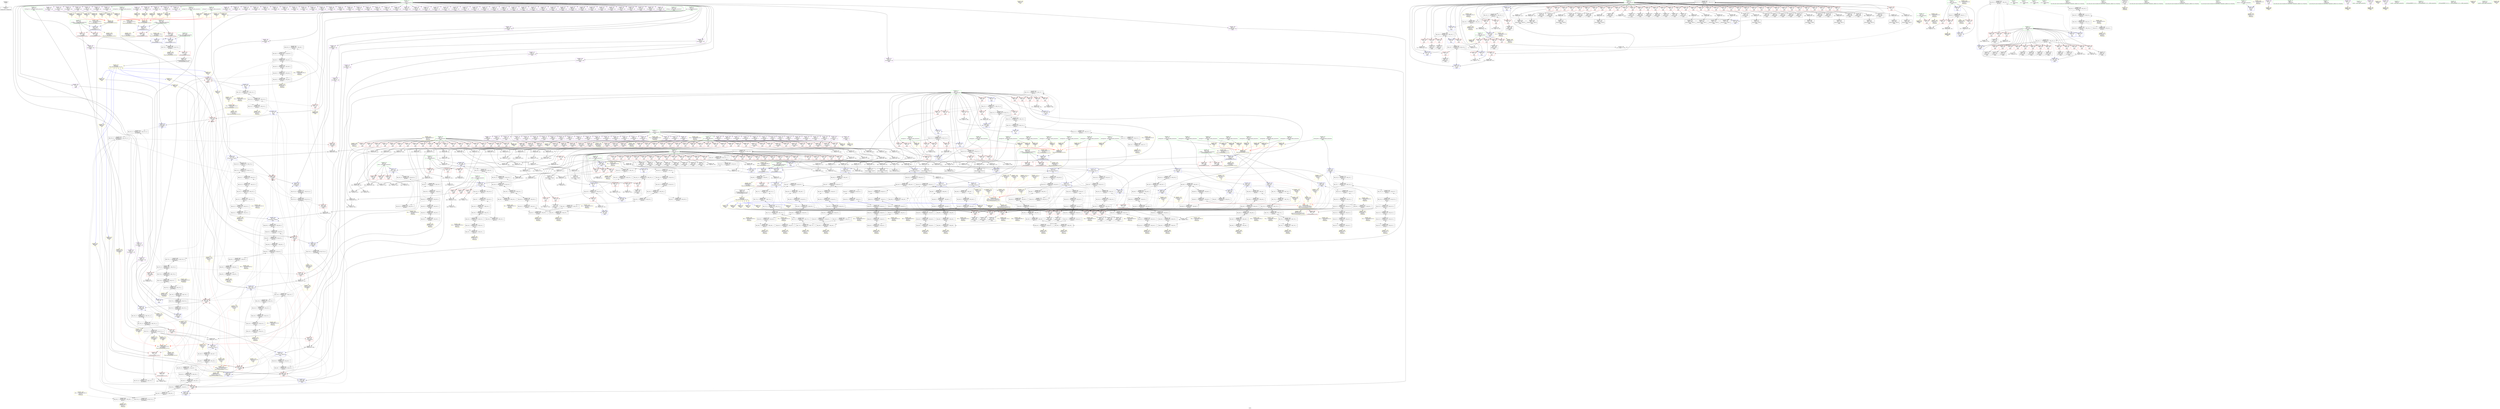 digraph "SVFG" {
	label="SVFG";

	Node0x56136c15c610 [shape=record,color=grey,label="{NodeID: 0\nNullPtr}"];
	Node0x56136c15c610 -> Node0x56136c1d6710[style=solid];
	Node0x56136c262710 [shape=record,color=black,label="{NodeID: 941\nMR_36V_10 = PHI(MR_36V_5, MR_36V_7, )\npts\{55 \}\n}"];
	Node0x56136c262710 -> Node0x56136c244ff0[style=dashed];
	Node0x56136c1ec520 [shape=record,color=black,label="{NodeID: 775\nMR_36V_8 = PHI(MR_36V_9, MR_36V_7, )\npts\{55 \}\n}"];
	Node0x56136c1ec520 -> Node0x56136c25f510[style=dashed];
	Node0x56136c1f9490 [shape=record,color=yellow,style=double,label="{NodeID: 609\nARet(122)\nCS[]}"];
	Node0x56136c1e11d0 [shape=record,color=red,label="{NodeID: 443\n258\<--255\n\<--call79\nmain\n}"];
	Node0x56136c1e11d0 -> Node0x56136c1f4230[style=solid];
	Node0x56136c1e4720 [shape=record,color=red,label="{NodeID: 277\n632\<--26\n\<--p\nmain\n}"];
	Node0x56136c1e4720 -> Node0x56136c2027b0[style=solid];
	Node0x56136c168210 [shape=record,color=black,label="{NodeID: 111\n534\<--533\nidxprom246\<--\nmain\n}"];
	Node0x56136c2794c0 [shape=record,color=yellow,style=double,label="{NodeID: 1052\nRETMU(88V_3)\npts\{853 \}\nFun[_ZSt3minIiERKT_S2_S2_]}"];
	Node0x56136c231be0 [shape=record,color=black,label="{NodeID: 886\nMR_6V_3 = PHI(MR_6V_4, MR_6V_2, )\npts\{25 \}\n}"];
	Node0x56136c231be0 -> Node0x56136c1e36e0[style=dashed];
	Node0x56136c231be0 -> Node0x56136c1e37b0[style=dashed];
	Node0x56136c231be0 -> Node0x56136c1e3880[style=dashed];
	Node0x56136c231be0 -> Node0x56136c1f6860[style=dashed];
	Node0x56136c231be0 -> Node0x56136c279ec0[style=dashed];
	Node0x56136c203b30 [shape=record,color=grey,label="{NodeID: 720\n541 = Binary(537, 540, )\n}"];
	Node0x56136c203b30 -> Node0x56136c2039b0[style=solid];
	Node0x56136c1f6860 [shape=record,color=blue,label="{NodeID: 554\n24\<--817\ni\<--inc423\nmain\n}"];
	Node0x56136c1f6860 -> Node0x56136c231be0[style=dashed];
	Node0x56136c1de520 [shape=record,color=red,label="{NodeID: 388\n143\<--38\n\<--l\nmain\n}"];
	Node0x56136c1de520 -> Node0x56136c206b30[style=solid];
	Node0x56136c1d9c10 [shape=record,color=purple,label="{NodeID: 222\n568\<--6\narrayidx266\<--dp\nmain\n}"];
	Node0x56136c1d6300 [shape=record,color=green,label="{NodeID: 56\n829\<--830\n__a.addr\<--__a.addr_field_insensitive\n_ZSt3maxIiERKT_S2_S2_\n}"];
	Node0x56136c1d6300 -> Node0x56136c1f29d0[style=solid];
	Node0x56136c1d6300 -> Node0x56136c1f2aa0[style=solid];
	Node0x56136c1d6300 -> Node0x56136c1f6930[style=solid];
	Node0x56136c273f10 [shape=record,color=black,label="{NodeID: 997\nMR_16V_7 = PHI(MR_16V_8, MR_16V_6, )\npts\{35 \}\n}"];
	Node0x56136c273f10 -> Node0x56136c1e6120[style=dashed];
	Node0x56136c273f10 -> Node0x56136c1e61f0[style=dashed];
	Node0x56136c273f10 -> Node0x56136c1e62c0[style=dashed];
	Node0x56136c273f10 -> Node0x56136c1f3d50[style=dashed];
	Node0x56136c273f10 -> Node0x56136c1f3ef0[style=dashed];
	Node0x56136c23f0f0 [shape=record,color=black,label="{NodeID: 831\nMR_58V_5 = PHI(MR_58V_6, MR_58V_4, )\npts\{77 \}\n}"];
	Node0x56136c23f0f0 -> Node0x56136c1e1780[style=dashed];
	Node0x56136c23f0f0 -> Node0x56136c1e1ac0[style=dashed];
	Node0x56136c23f0f0 -> Node0x56136c1e1c60[style=dashed];
	Node0x56136c23f0f0 -> Node0x56136c1e1ed0[style=dashed];
	Node0x56136c23f0f0 -> Node0x56136c235ff0[style=dashed];
	Node0x56136c23f0f0 -> Node0x56136c2486f0[style=dashed];
	Node0x56136c23f0f0 -> Node0x56136c24eaf0[style=dashed];
	Node0x56136c23f0f0 -> Node0x56136c265e10[style=dashed];
	Node0x56136c1fe8b0 [shape=record,color=grey,label="{NodeID: 665\n676 = Binary(670, 675, )\n}"];
	Node0x56136c1fe8b0 -> Node0x56136c1f59c0[style=solid];
	Node0x56136c1f3bb0 [shape=record,color=blue,label="{NodeID: 499\n38\<--160\nl\<--inc26\nmain\n}"];
	Node0x56136c1f3bb0 -> Node0x56136c24c7f0[style=dashed];
	Node0x56136c1e74a0 [shape=record,color=red,label="{NodeID: 333\n486\<--34\n\<--j\nmain\n}"];
	Node0x56136c1e74a0 -> Node0x56136c1d6000[style=solid];
	Node0x56136c1dcd90 [shape=record,color=purple,label="{NodeID: 167\n535\<--4\narrayidx247\<--a\nmain\n}"];
	Node0x56136c27c8a0 [shape=record,color=yellow,style=double,label="{NodeID: 1108\nCSMU(64V_10)\npts\{83 \}\nCS[]|{<s0>15}}"];
	Node0x56136c27c8a0:s0 -> Node0x56136c275e30[style=dashed,color=red];
	Node0x56136c164800 [shape=record,color=green,label="{NodeID: 1\n9\<--1\n.str\<--dummyObj\nGlob }"];
	Node0x56136c262c10 [shape=record,color=black,label="{NodeID: 942\nMR_38V_10 = PHI(MR_38V_5, MR_38V_7, )\npts\{57 \}\n}"];
	Node0x56136c262c10 -> Node0x56136c2454f0[style=dashed];
	Node0x56136c1eca20 [shape=record,color=black,label="{NodeID: 776\nMR_38V_8 = PHI(MR_38V_9, MR_38V_7, )\npts\{57 \}\n}"];
	Node0x56136c1eca20 -> Node0x56136c25fa10[style=dashed];
	Node0x56136c1f9520 [shape=record,color=yellow,style=double,label="{NodeID: 610\nARet(355)\nCS[]}"];
	Node0x56136c1f9520 -> Node0x56136c1e15e0[style=solid];
	Node0x56136c1e12a0 [shape=record,color=red,label="{NodeID: 444\n268\<--267\n\<--arrayidx85\nmain\n}"];
	Node0x56136c1e12a0 -> Node0x56136c202030[style=solid];
	Node0x56136c1e47f0 [shape=record,color=red,label="{NodeID: 278\n639\<--26\n\<--p\nmain\n}"];
	Node0x56136c1e47f0 -> Node0x56136c2024b0[style=solid];
	Node0x56136c1682e0 [shape=record,color=black,label="{NodeID: 112\n567\<--566\nidxprom265\<--add264\nmain\n}"];
	Node0x56136c2795a0 [shape=record,color=yellow,style=double,label="{NodeID: 1053\nRETMU(90V_2)\npts\{855 \}\nFun[_ZSt3minIiERKT_S2_S2_]}"];
	Node0x56136c2320e0 [shape=record,color=black,label="{NodeID: 887\nMR_14V_2 = PHI(MR_14V_4, MR_14V_1, )\npts\{33 \}\n}"];
	Node0x56136c2320e0 -> Node0x56136c1f3600[style=dashed];
	Node0x56136c2320e0 -> Node0x56136c27a240[style=dashed];
	Node0x56136c203cb0 [shape=record,color=grey,label="{NodeID: 721\n540 = Binary(538, 539, )\n}"];
	Node0x56136c203cb0 -> Node0x56136c203b30[style=solid];
	Node0x56136c1f6930 [shape=record,color=blue,label="{NodeID: 555\n829\<--825\n__a.addr\<--__a\n_ZSt3maxIiERKT_S2_S2_\n}"];
	Node0x56136c1f6930 -> Node0x56136c1f29d0[style=dashed];
	Node0x56136c1f6930 -> Node0x56136c1f2aa0[style=dashed];
	Node0x56136c1f6930 -> Node0x56136c279950[style=dashed];
	Node0x56136c1de5f0 [shape=record,color=red,label="{NodeID: 389\n153\<--38\n\<--l\nmain\n}"];
	Node0x56136c1de5f0 -> Node0x56136c1d6c20[style=solid];
	Node0x56136c1d9ce0 [shape=record,color=purple,label="{NodeID: 223\n573\<--6\narrayidx269\<--dp\nmain\n}"];
	Node0x56136c1d63d0 [shape=record,color=green,label="{NodeID: 57\n831\<--832\n__b.addr\<--__b.addr_field_insensitive\n_ZSt3maxIiERKT_S2_S2_\n}"];
	Node0x56136c1d63d0 -> Node0x56136c1f2b70[style=solid];
	Node0x56136c1d63d0 -> Node0x56136c1f2c40[style=solid];
	Node0x56136c1d63d0 -> Node0x56136c1f6a00[style=solid];
	Node0x56136c274410 [shape=record,color=black,label="{NodeID: 998\nMR_18V_3 = PHI(MR_18V_5, MR_18V_2, )\npts\{37 \}\n}"];
	Node0x56136c274410 -> Node0x56136c1f3940[style=dashed];
	Node0x56136c274410 -> Node0x56136c26ae10[style=dashed];
	Node0x56136c23f5f0 [shape=record,color=black,label="{NodeID: 832\nMR_60V_5 = PHI(MR_60V_6, MR_60V_4, )\npts\{79 \}\n}"];
	Node0x56136c23f5f0 -> Node0x56136c1e11d0[style=dashed];
	Node0x56136c23f5f0 -> Node0x56136c1e15e0[style=dashed];
	Node0x56136c23f5f0 -> Node0x56136c1e19f0[style=dashed];
	Node0x56136c23f5f0 -> Node0x56136c1e1d30[style=dashed];
	Node0x56136c23f5f0 -> Node0x56136c1f1e70[style=dashed];
	Node0x56136c23f5f0 -> Node0x56136c2364f0[style=dashed];
	Node0x56136c23f5f0 -> Node0x56136c248bf0[style=dashed];
	Node0x56136c23f5f0 -> Node0x56136c24eff0[style=dashed];
	Node0x56136c23f5f0 -> Node0x56136c266310[style=dashed];
	Node0x56136c1fea30 [shape=record,color=grey,label="{NodeID: 666\n716 = Binary(705, 715, )\n}"];
	Node0x56136c1fea30 -> Node0x56136c1ff1b0[style=solid];
	Node0x56136c1f3c80 [shape=record,color=blue,label="{NodeID: 500\n36\<--165\nk\<--inc29\nmain\n}"];
	Node0x56136c1f3c80 -> Node0x56136c1ed920[style=dashed];
	Node0x56136c1e7570 [shape=record,color=red,label="{NodeID: 334\n497\<--34\n\<--j\nmain\n}"];
	Node0x56136c1e7570 -> Node0x56136c2042b0[style=solid];
	Node0x56136c1dce60 [shape=record,color=purple,label="{NodeID: 168\n536\<--4\narrayidx248\<--a\nmain\n}"];
	Node0x56136c1dce60 -> Node0x56136c1e1fa0[style=solid];
	Node0x56136c27c980 [shape=record,color=yellow,style=double,label="{NodeID: 1109\nCSMU(66V_8)\npts\{85 \}\nCS[]|{<s0>16}}"];
	Node0x56136c27c980:s0 -> Node0x56136c2760d0[style=dashed,color=red];
	Node0x56136c15b5f0 [shape=record,color=green,label="{NodeID: 2\n11\<--1\n.str.1\<--dummyObj\nGlob }"];
	Node0x56136c263110 [shape=record,color=black,label="{NodeID: 943\nMR_40V_10 = PHI(MR_40V_5, MR_40V_7, )\npts\{59 \}\n}"];
	Node0x56136c263110 -> Node0x56136c2459f0[style=dashed];
	Node0x56136c1ecf20 [shape=record,color=black,label="{NodeID: 777\nMR_40V_8 = PHI(MR_40V_9, MR_40V_7, )\npts\{59 \}\n}"];
	Node0x56136c1ecf20 -> Node0x56136c25ff10[style=dashed];
	Node0x56136c1f95b0 [shape=record,color=yellow,style=double,label="{NodeID: 611\nARet(255)\nCS[]}"];
	Node0x56136c1f95b0 -> Node0x56136c1e11d0[style=solid];
	Node0x56136c1e1370 [shape=record,color=red,label="{NodeID: 445\n302\<--301\n\<--arrayidx103\nmain\n}"];
	Node0x56136c1e1370 -> Node0x56136c1fdfb0[style=solid];
	Node0x56136c1e48c0 [shape=record,color=red,label="{NodeID: 279\n643\<--26\n\<--p\nmain\n}"];
	Node0x56136c1e48c0 -> Node0x56136c2078b0[style=solid];
	Node0x56136c1683b0 [shape=record,color=black,label="{NodeID: 113\n572\<--571\nidxprom268\<--sub267\nmain\n}"];
	Node0x56136c279680 [shape=record,color=yellow,style=double,label="{NodeID: 1054\nRETMU(92V_2)\npts\{857 \}\nFun[_ZSt3minIiERKT_S2_S2_]}"];
	Node0x56136c2325e0 [shape=record,color=black,label="{NodeID: 888\nMR_16V_2 = PHI(MR_16V_13, MR_16V_1, )\npts\{35 \}\n}"];
	Node0x56136c2325e0 -> Node0x56136c1f36d0[style=dashed];
	Node0x56136c2325e0 -> Node0x56136c27a320[style=dashed];
	Node0x56136c203e30 [shape=record,color=grey,label="{NodeID: 722\n805 = Binary(804, 126, )\n}"];
	Node0x56136c203e30 -> Node0x56136c1f6790[style=solid];
	Node0x56136c1f6a00 [shape=record,color=blue,label="{NodeID: 556\n831\<--826\n__b.addr\<--__b\n_ZSt3maxIiERKT_S2_S2_\n}"];
	Node0x56136c1f6a00 -> Node0x56136c1f2b70[style=dashed];
	Node0x56136c1f6a00 -> Node0x56136c1f2c40[style=dashed];
	Node0x56136c1f6a00 -> Node0x56136c279a30[style=dashed];
	Node0x56136c1de6c0 [shape=record,color=red,label="{NodeID: 390\n159\<--38\n\<--l\nmain\n}"];
	Node0x56136c1de6c0 -> Node0x56136c1ff630[style=solid];
	Node0x56136c1d9db0 [shape=record,color=purple,label="{NodeID: 224\n574\<--6\narrayidx270\<--dp\nmain\n}"];
	Node0x56136c1d9db0 -> Node0x56136c1f8c20[style=solid];
	Node0x56136c1d64a0 [shape=record,color=green,label="{NodeID: 58\n852\<--853\nretval\<--retval_field_insensitive\n_ZSt3minIiERKT_S2_S2_\n}"];
	Node0x56136c1d64a0 -> Node0x56136c1f2eb0[style=solid];
	Node0x56136c1d64a0 -> Node0x56136c1f6e10[style=solid];
	Node0x56136c1d64a0 -> Node0x56136c1f6ee0[style=solid];
	Node0x56136c274910 [shape=record,color=black,label="{NodeID: 999\nMR_20V_3 = PHI(MR_20V_4, MR_20V_2, )\npts\{39 \}\n}"];
	Node0x56136c274910 -> Node0x56136c22e9e0[style=dashed];
	Node0x56136c274910 -> Node0x56136c26b310[style=dashed];
	Node0x56136c23faf0 [shape=record,color=black,label="{NodeID: 833\nMR_62V_5 = PHI(MR_62V_6, MR_62V_4, )\npts\{81 \}\n}"];
	Node0x56136c23faf0 -> Node0x56136c1e1780[style=dashed];
	Node0x56136c23faf0 -> Node0x56136c1e1ac0[style=dashed];
	Node0x56136c23faf0 -> Node0x56136c1e1c60[style=dashed];
	Node0x56136c23faf0 -> Node0x56136c1e1ed0[style=dashed];
	Node0x56136c23faf0 -> Node0x56136c2369f0[style=dashed];
	Node0x56136c23faf0 -> Node0x56136c2490f0[style=dashed];
	Node0x56136c23faf0 -> Node0x56136c24f4f0[style=dashed];
	Node0x56136c23faf0 -> Node0x56136c266810[style=dashed];
	Node0x56136c1febb0 [shape=record,color=grey,label="{NodeID: 667\n715 = Binary(713, 714, )\n}"];
	Node0x56136c1febb0 -> Node0x56136c1fea30[style=solid];
	Node0x56136c1f3d50 [shape=record,color=blue,label="{NodeID: 501\n34\<--170\nj\<--inc32\nmain\n}"];
	Node0x56136c1f3d50 -> Node0x56136c273f10[style=dashed];
	Node0x56136c1e7640 [shape=record,color=red,label="{NodeID: 335\n503\<--34\n\<--j\nmain\n}"];
	Node0x56136c1e7640 -> Node0x56136c168070[style=solid];
	Node0x56136c1dcf30 [shape=record,color=purple,label="{NodeID: 169\n587\<--4\narrayidx279\<--a\nmain\n}"];
	Node0x56136c27cae0 [shape=record,color=yellow,style=double,label="{NodeID: 1110\nCSMU(68V_8)\npts\{87 \}\nCS[]|{<s0>16}}"];
	Node0x56136c27cae0:s0 -> Node0x56136c275e30[style=dashed,color=red];
	Node0x56136c15b680 [shape=record,color=green,label="{NodeID: 3\n13\<--1\n.str.2\<--dummyObj\nGlob }"];
	Node0x56136c263610 [shape=record,color=black,label="{NodeID: 944\nMR_42V_8 = PHI(MR_42V_5, MR_42V_7, )\npts\{61 \}\n}"];
	Node0x56136c263610 -> Node0x56136c245ef0[style=dashed];
	Node0x56136c1ed420 [shape=record,color=black,label="{NodeID: 778\nMR_76V_18 = PHI(MR_76V_19, MR_76V_17, )\npts\{80000 \}\n}"];
	Node0x56136c1ed420 -> Node0x56136c260410[style=dashed];
	Node0x56136c1f9640 [shape=record,color=yellow,style=double,label="{NodeID: 612\nARet(515)\nCS[]}"];
	Node0x56136c1f9640 -> Node0x56136c1e1ed0[style=solid];
	Node0x56136c1e1440 [shape=record,color=red,label="{NodeID: 446\n347\<--346\n\<--arrayidx128\nmain\n}"];
	Node0x56136c1e1440 -> Node0x56136c1fd230[style=solid];
	Node0x56136c1e4990 [shape=record,color=red,label="{NodeID: 280\n314\<--28\n\<--q\nmain\n}"];
	Node0x56136c1e4990 -> Node0x56136c1fbd30[style=solid];
	Node0x56136c168480 [shape=record,color=black,label="{NodeID: 114\n576\<--575\nidxprom272\<--\nmain\n}"];
	Node0x56136c279760 [shape=record,color=yellow,style=double,label="{NodeID: 1055\nRETMU(14V_1)\npts\{33 \}\nFun[_ZSt3maxIiERKT_S2_S2_]}"];
	Node0x56136c252310 [shape=record,color=black,label="{NodeID: 889\nMR_18V_2 = PHI(MR_18V_11, MR_18V_1, )\npts\{37 \}\n}"];
	Node0x56136c252310 -> Node0x56136c274410[style=dashed];
	Node0x56136c252310 -> Node0x56136c27a400[style=dashed];
	Node0x56136c203fb0 [shape=record,color=grey,label="{NodeID: 723\n165 = Binary(164, 126, )\n}"];
	Node0x56136c203fb0 -> Node0x56136c1f3c80[style=solid];
	Node0x56136c1f6ad0 [shape=record,color=blue,label="{NodeID: 557\n827\<--841\nretval\<--\n_ZSt3maxIiERKT_S2_S2_\n}"];
	Node0x56136c1f6ad0 -> Node0x56136c26a410[style=dashed];
	Node0x56136c1de790 [shape=record,color=red,label="{NodeID: 391\n188\<--38\n\<--l\nmain\n}"];
	Node0x56136c1de790 -> Node0x56136c2057b0[style=solid];
	Node0x56136c1d9e80 [shape=record,color=purple,label="{NodeID: 225\n577\<--6\narrayidx273\<--dp\nmain\n}"];
	Node0x56136c1d6570 [shape=record,color=green,label="{NodeID: 59\n854\<--855\n__a.addr\<--__a.addr_field_insensitive\n_ZSt3minIiERKT_S2_S2_\n}"];
	Node0x56136c1d6570 -> Node0x56136c1f2f80[style=solid];
	Node0x56136c1d6570 -> Node0x56136c1f3050[style=solid];
	Node0x56136c1d6570 -> Node0x56136c1f6c70[style=solid];
	Node0x56136c274e10 [shape=record,color=black,label="{NodeID: 1000\nMR_76V_3 = PHI(MR_76V_4, MR_76V_2, )\npts\{80000 \}\n}"];
	Node0x56136c274e10 -> Node0x56136c1f3e20[style=dashed];
	Node0x56136c274e10 -> Node0x56136c22eee0[style=dashed];
	Node0x56136c23fff0 [shape=record,color=black,label="{NodeID: 834\nMR_64V_5 = PHI(MR_64V_6, MR_64V_4, )\npts\{83 \}\n}"];
	Node0x56136c23fff0 -> Node0x56136c1e1780[style=dashed];
	Node0x56136c23fff0 -> Node0x56136c1e1ac0[style=dashed];
	Node0x56136c23fff0 -> Node0x56136c1e1c60[style=dashed];
	Node0x56136c23fff0 -> Node0x56136c1e1ed0[style=dashed];
	Node0x56136c23fff0 -> Node0x56136c236ef0[style=dashed];
	Node0x56136c23fff0 -> Node0x56136c2495f0[style=dashed];
	Node0x56136c23fff0 -> Node0x56136c24f9f0[style=dashed];
	Node0x56136c23fff0 -> Node0x56136c266d10[style=dashed];
	Node0x56136c1fed30 [shape=record,color=grey,label="{NodeID: 668\n713 = Binary(712, 126, )\n}"];
	Node0x56136c1fed30 -> Node0x56136c1febb0[style=solid];
	Node0x56136c1f3e20 [shape=record,color=blue,label="{NodeID: 502\n173\<--93\n\<--\nmain\n}"];
	Node0x56136c1f3e20 -> Node0x56136c273a10[style=dashed];
	Node0x56136c1e7710 [shape=record,color=red,label="{NodeID: 336\n533\<--34\n\<--j\nmain\n}"];
	Node0x56136c1e7710 -> Node0x56136c168210[style=solid];
	Node0x56136c1dd000 [shape=record,color=purple,label="{NodeID: 170\n588\<--4\narrayidx280\<--a\nmain\n}"];
	Node0x56136c1dd000 -> Node0x56136c1e2140[style=solid];
	Node0x56136c27cbc0 [shape=record,color=yellow,style=double,label="{NodeID: 1111\nCSMU(76V_25)\npts\{80000 \}\nCS[]|{<s0>17}}"];
	Node0x56136c27cbc0:s0 -> Node0x56136c276560[style=dashed,color=red];
	Node0x56136c165350 [shape=record,color=green,label="{NodeID: 4\n15\<--1\n.str.3\<--dummyObj\nGlob }"];
	Node0x56136c263b10 [shape=record,color=black,label="{NodeID: 945\nMR_44V_8 = PHI(MR_44V_5, MR_44V_7, )\npts\{63 \}\n}"];
	Node0x56136c263b10 -> Node0x56136c2463f0[style=dashed];
	Node0x56136c1ed920 [shape=record,color=black,label="{NodeID: 779\nMR_18V_5 = PHI(MR_18V_6, MR_18V_4, )\npts\{37 \}\n}"];
	Node0x56136c1ed920 -> Node0x56136c1e8680[style=dashed];
	Node0x56136c1ed920 -> Node0x56136c1e8750[style=dashed];
	Node0x56136c1ed920 -> Node0x56136c1e8820[style=dashed];
	Node0x56136c1ed920 -> Node0x56136c1f3c80[style=dashed];
	Node0x56136c1ed920 -> Node0x56136c274410[style=dashed];
	Node0x56136c1f96d0 [shape=record,color=yellow,style=double,label="{NodeID: 613\nARet(678)\nCS[]}"];
	Node0x56136c1f96d0 -> Node0x56136c1f2280[style=solid];
	Node0x56136c1e1510 [shape=record,color=red,label="{NodeID: 447\n352\<--351\n\<--arrayidx131\nmain\n}"];
	Node0x56136c1e1510 -> Node0x56136c1fd230[style=solid];
	Node0x56136c1e4a60 [shape=record,color=red,label="{NodeID: 281\n321\<--28\n\<--q\nmain\n}"];
	Node0x56136c1e4a60 -> Node0x56136c1fc4b0[style=solid];
	Node0x56136c1da3d0 [shape=record,color=black,label="{NodeID: 115\n579\<--578\nidxprom274\<--\nmain\n}"];
	Node0x56136c279870 [shape=record,color=yellow,style=double,label="{NodeID: 1056\nRETMU(79V_3)\npts\{828 \}\nFun[_ZSt3maxIiERKT_S2_S2_]}"];
	Node0x56136c252810 [shape=record,color=black,label="{NodeID: 890\nMR_20V_2 = PHI(MR_20V_8, MR_20V_1, )\npts\{39 \}\n}"];
	Node0x56136c252810 -> Node0x56136c274910[style=dashed];
	Node0x56136c252810 -> Node0x56136c27a4e0[style=dashed];
	Node0x56136c204130 [shape=record,color=grey,label="{NodeID: 724\n800 = Binary(799, 126, )\n}"];
	Node0x56136c204130 -> Node0x56136c1f66c0[style=solid];
	Node0x56136c1f6ba0 [shape=record,color=blue,label="{NodeID: 558\n827\<--844\nretval\<--\n_ZSt3maxIiERKT_S2_S2_\n}"];
	Node0x56136c1f6ba0 -> Node0x56136c26a410[style=dashed];
	Node0x56136c1de860 [shape=record,color=red,label="{NodeID: 392\n197\<--38\n\<--l\nmain\n}"];
	Node0x56136c1de860 -> Node0x56136c1d6e90[style=solid];
	Node0x56136c1d9f50 [shape=record,color=purple,label="{NodeID: 226\n580\<--6\narrayidx275\<--dp\nmain\n}"];
	Node0x56136c1d6640 [shape=record,color=green,label="{NodeID: 60\n856\<--857\n__b.addr\<--__b.addr_field_insensitive\n_ZSt3minIiERKT_S2_S2_\n}"];
	Node0x56136c1d6640 -> Node0x56136c1f3120[style=solid];
	Node0x56136c1d6640 -> Node0x56136c1f31f0[style=solid];
	Node0x56136c1d6640 -> Node0x56136c1f6d40[style=solid];
	Node0x56136c275310 [shape=record,color=yellow,style=double,label="{NodeID: 1001\n88V_1 = ENCHI(MR_88V_0)\npts\{853 \}\nFun[_ZSt3minIiERKT_S2_S2_]}"];
	Node0x56136c275310 -> Node0x56136c1f6e10[style=dashed];
	Node0x56136c275310 -> Node0x56136c1f6ee0[style=dashed];
	Node0x56136c2404f0 [shape=record,color=black,label="{NodeID: 835\nMR_66V_5 = PHI(MR_66V_6, MR_66V_4, )\npts\{85 \}\n}"];
	Node0x56136c2404f0 -> Node0x56136c1e1780[style=dashed];
	Node0x56136c2404f0 -> Node0x56136c1e1ac0[style=dashed];
	Node0x56136c2404f0 -> Node0x56136c1e1c60[style=dashed];
	Node0x56136c2404f0 -> Node0x56136c1e1ed0[style=dashed];
	Node0x56136c2404f0 -> Node0x56136c1f2010[style=dashed];
	Node0x56136c2404f0 -> Node0x56136c1f2350[style=dashed];
	Node0x56136c2404f0 -> Node0x56136c1f5dd0[style=dashed];
	Node0x56136c2404f0 -> Node0x56136c2373f0[style=dashed];
	Node0x56136c2404f0 -> Node0x56136c249af0[style=dashed];
	Node0x56136c2404f0 -> Node0x56136c267210[style=dashed];
	Node0x56136c1feeb0 [shape=record,color=grey,label="{NodeID: 669\n334 = Binary(332, 333, )\n}"];
	Node0x56136c1feeb0 -> Node0x56136c1d7b90[style=solid];
	Node0x56136c1f3ef0 [shape=record,color=blue,label="{NodeID: 503\n34\<--93\nj\<--\nmain\n}"];
	Node0x56136c1f3ef0 -> Node0x56136c26a910[style=dashed];
	Node0x56136c1e77e0 [shape=record,color=red,label="{NodeID: 337\n565\<--34\n\<--j\nmain\n}"];
	Node0x56136c1e77e0 -> Node0x56136c1fcdb0[style=solid];
	Node0x56136c1dd0d0 [shape=record,color=purple,label="{NodeID: 171\n617\<--4\narrayidx298\<--a\nmain\n}"];
	Node0x56136c27cd20 [shape=record,color=yellow,style=double,label="{NodeID: 1112\nCSMU(70V_8)\npts\{89 \}\nCS[]|{<s0>18}}"];
	Node0x56136c27cd20:s0 -> Node0x56136c2760d0[style=dashed,color=red];
	Node0x56136c165410 [shape=record,color=green,label="{NodeID: 5\n93\<--1\n\<--dummyObj\nCan only get source location for instruction, argument, global var or function.}"];
	Node0x56136c264010 [shape=record,color=black,label="{NodeID: 946\nMR_46V_8 = PHI(MR_46V_5, MR_46V_7, )\npts\{65 \}\n}"];
	Node0x56136c264010 -> Node0x56136c2468f0[style=dashed];
	Node0x56136c22e9e0 [shape=record,color=black,label="{NodeID: 780\nMR_20V_4 = PHI(MR_20V_6, MR_20V_3, )\npts\{39 \}\n}"];
	Node0x56136c22e9e0 -> Node0x56136c1f3a10[style=dashed];
	Node0x56136c22e9e0 -> Node0x56136c274910[style=dashed];
	Node0x56136c1f9760 [shape=record,color=yellow,style=double,label="{NodeID: 614\nARet(689)\nCS[]}"];
	Node0x56136c1f9760 -> Node0x56136c1f2350[style=solid];
	Node0x56136c1e15e0 [shape=record,color=red,label="{NodeID: 448\n356\<--355\n\<--call133\nmain\n}"];
	Node0x56136c1e15e0 -> Node0x56136c1f4570[style=solid];
	Node0x56136c1e4b30 [shape=record,color=red,label="{NodeID: 282\n383\<--28\n\<--q\nmain\n}"];
	Node0x56136c1e4b30 -> Node0x56136c1fe430[style=solid];
	Node0x56136c1da460 [shape=record,color=black,label="{NodeID: 116\n582\<--581\nidxprom276\<--\nmain\n}"];
	Node0x56136c279950 [shape=record,color=yellow,style=double,label="{NodeID: 1057\nRETMU(81V_2)\npts\{830 \}\nFun[_ZSt3maxIiERKT_S2_S2_]}"];
	Node0x56136c252d10 [shape=record,color=black,label="{NodeID: 891\nMR_22V_2 = PHI(MR_22V_3, MR_22V_1, )\npts\{41 \}\n}"];
	Node0x56136c252d10 -> Node0x56136c26b810[style=dashed];
	Node0x56136c252d10 -> Node0x56136c27a5c0[style=dashed];
	Node0x56136c2042b0 [shape=record,color=grey,label="{NodeID: 725\n498 = Binary(497, 126, )\n}"];
	Node0x56136c2042b0 -> Node0x56136c167fa0[style=solid];
	Node0x56136c1f6c70 [shape=record,color=blue,label="{NodeID: 559\n854\<--850\n__a.addr\<--__a\n_ZSt3minIiERKT_S2_S2_\n}"];
	Node0x56136c1f6c70 -> Node0x56136c1f2f80[style=dashed];
	Node0x56136c1f6c70 -> Node0x56136c1f3050[style=dashed];
	Node0x56136c1f6c70 -> Node0x56136c2795a0[style=dashed];
	Node0x56136c1de930 [shape=record,color=red,label="{NodeID: 393\n235\<--38\n\<--l\nmain\n}"];
	Node0x56136c1de930 -> Node0x56136c1d72a0[style=solid];
	Node0x56136c1da020 [shape=record,color=purple,label="{NodeID: 227\n583\<--6\narrayidx277\<--dp\nmain\n}"];
	Node0x56136c1da020 -> Node0x56136c1e2070[style=solid];
	Node0x56136c1d6710 [shape=record,color=black,label="{NodeID: 61\n2\<--3\ndummyVal\<--dummyVal\n}"];
	Node0x56136c275e30 [shape=record,color=yellow,style=double,label="{NodeID: 1002\n96V_1 = ENCHI(MR_96V_0)\npts\{53 59 63 67 77 83 87 91 \}\nFun[_ZSt3minIiERKT_S2_S2_]}"];
	Node0x56136c275e30 -> Node0x56136c1f32c0[style=dashed];
	Node0x56136c275e30 -> Node0x56136c2793e0[style=dashed];
	Node0x56136c2409f0 [shape=record,color=black,label="{NodeID: 836\nMR_68V_5 = PHI(MR_68V_6, MR_68V_4, )\npts\{87 \}\n}"];
	Node0x56136c2409f0 -> Node0x56136c1e1780[style=dashed];
	Node0x56136c2409f0 -> Node0x56136c1e1ac0[style=dashed];
	Node0x56136c2409f0 -> Node0x56136c1e1c60[style=dashed];
	Node0x56136c2409f0 -> Node0x56136c1e1ed0[style=dashed];
	Node0x56136c2409f0 -> Node0x56136c1f2010[style=dashed];
	Node0x56136c2409f0 -> Node0x56136c1f2350[style=dashed];
	Node0x56136c2409f0 -> Node0x56136c1f5ea0[style=dashed];
	Node0x56136c2409f0 -> Node0x56136c2378f0[style=dashed];
	Node0x56136c2409f0 -> Node0x56136c249ff0[style=dashed];
	Node0x56136c2409f0 -> Node0x56136c267710[style=dashed];
	Node0x56136c1ff030 [shape=record,color=grey,label="{NodeID: 670\n712 = Binary(710, 711, )\n}"];
	Node0x56136c1ff030 -> Node0x56136c1fed30[style=solid];
	Node0x56136c1f3fc0 [shape=record,color=blue,label="{NodeID: 504\n36\<--93\nk\<--\nmain\n}"];
	Node0x56136c1f3fc0 -> Node0x56136c22f3e0[style=dashed];
	Node0x56136c1e78b0 [shape=record,color=red,label="{NodeID: 338\n575\<--34\n\<--j\nmain\n}"];
	Node0x56136c1e78b0 -> Node0x56136c168480[style=solid];
	Node0x56136c1dd1a0 [shape=record,color=purple,label="{NodeID: 172\n618\<--4\narrayidx299\<--a\nmain\n}"];
	Node0x56136c1dd1a0 -> Node0x56136c1f1f40[style=solid];
	Node0x56136c27ce80 [shape=record,color=yellow,style=double,label="{NodeID: 1113\nCSMU(72V_8)\npts\{91 \}\nCS[]|{<s0>18}}"];
	Node0x56136c27ce80:s0 -> Node0x56136c275e30[style=dashed,color=red];
	Node0x56136c1654d0 [shape=record,color=green,label="{NodeID: 6\n126\<--1\n\<--dummyObj\nCan only get source location for instruction, argument, global var or function.}"];
	Node0x56136c264510 [shape=record,color=black,label="{NodeID: 947\nMR_48V_8 = PHI(MR_48V_5, MR_48V_7, )\npts\{67 \}\n}"];
	Node0x56136c264510 -> Node0x56136c246df0[style=dashed];
	Node0x56136c22eee0 [shape=record,color=black,label="{NodeID: 781\nMR_76V_4 = PHI(MR_76V_5, MR_76V_3, )\npts\{80000 \}\n}"];
	Node0x56136c22eee0 -> Node0x56136c24ccf0[style=dashed];
	Node0x56136c22eee0 -> Node0x56136c274e10[style=dashed];
	Node0x56136c1f97f0 [shape=record,color=yellow,style=double,label="{NodeID: 615\nARet(719)\nCS[]}"];
	Node0x56136c1f97f0 -> Node0x56136c1f24f0[style=solid];
	Node0x56136c1e16b0 [shape=record,color=red,label="{NodeID: 449\n382\<--381\n\<--arrayidx150\nmain\n}"];
	Node0x56136c1e16b0 -> Node0x56136c1fe5b0[style=solid];
	Node0x56136c1e4c00 [shape=record,color=red,label="{NodeID: 283\n394\<--28\n\<--q\nmain\n}"];
	Node0x56136c1e4c00 -> Node0x56136c201a30[style=solid];
	Node0x56136c1da4f0 [shape=record,color=black,label="{NodeID: 117\n586\<--585\nidxprom278\<--\nmain\n}"];
	Node0x56136c279a30 [shape=record,color=yellow,style=double,label="{NodeID: 1058\nRETMU(83V_2)\npts\{832 \}\nFun[_ZSt3maxIiERKT_S2_S2_]}"];
	Node0x56136c253210 [shape=record,color=black,label="{NodeID: 892\nMR_24V_2 = PHI(MR_24V_3, MR_24V_1, )\npts\{43 \}\n}"];
	Node0x56136c253210 -> Node0x56136c26bd10[style=dashed];
	Node0x56136c253210 -> Node0x56136c27a6a0[style=dashed];
	Node0x56136c204430 [shape=record,color=grey,label="{NodeID: 726\n479 = Binary(468, 478, )\n}"];
	Node0x56136c204430 -> Node0x56136c1f4f30[style=solid];
	Node0x56136c1f6d40 [shape=record,color=blue,label="{NodeID: 560\n856\<--851\n__b.addr\<--__b\n_ZSt3minIiERKT_S2_S2_\n}"];
	Node0x56136c1f6d40 -> Node0x56136c1f3120[style=dashed];
	Node0x56136c1f6d40 -> Node0x56136c1f31f0[style=dashed];
	Node0x56136c1f6d40 -> Node0x56136c279680[style=dashed];
	Node0x56136c1dea00 [shape=record,color=red,label="{NodeID: 394\n244\<--38\n\<--l\nmain\n}"];
	Node0x56136c1dea00 -> Node0x56136c1d7510[style=solid];
	Node0x56136c1da0f0 [shape=record,color=purple,label="{NodeID: 228\n597\<--6\narrayidx285\<--dp\nmain\n}"];
	Node0x56136c1d6810 [shape=record,color=black,label="{NodeID: 62\n19\<--93\nmain_ret\<--\nmain\n}"];
	Node0x56136c1d6810 -> Node0x56136c1fb130[style=solid];
	Node0x56136c275f10 [shape=record,color=yellow,style=double,label="{NodeID: 1003\n90V_1 = ENCHI(MR_90V_0)\npts\{855 \}\nFun[_ZSt3minIiERKT_S2_S2_]}"];
	Node0x56136c275f10 -> Node0x56136c1f6c70[style=dashed];
	Node0x56136c240ef0 [shape=record,color=black,label="{NodeID: 837\nMR_70V_5 = PHI(MR_70V_6, MR_70V_4, )\npts\{89 \}\n}"];
	Node0x56136c240ef0 -> Node0x56136c1e1780[style=dashed];
	Node0x56136c240ef0 -> Node0x56136c1e1ac0[style=dashed];
	Node0x56136c240ef0 -> Node0x56136c1e1c60[style=dashed];
	Node0x56136c240ef0 -> Node0x56136c1e1ed0[style=dashed];
	Node0x56136c240ef0 -> Node0x56136c1f2010[style=dashed];
	Node0x56136c240ef0 -> Node0x56136c1f2350[style=dashed];
	Node0x56136c240ef0 -> Node0x56136c1f24f0[style=dashed];
	Node0x56136c240ef0 -> Node0x56136c1f5f70[style=dashed];
	Node0x56136c240ef0 -> Node0x56136c237df0[style=dashed];
	Node0x56136c240ef0 -> Node0x56136c24a4f0[style=dashed];
	Node0x56136c240ef0 -> Node0x56136c267c10[style=dashed];
	Node0x56136c1ff1b0 [shape=record,color=grey,label="{NodeID: 671\n717 = Binary(716, 126, )\n}"];
	Node0x56136c1ff1b0 -> Node0x56136c1f5ea0[style=solid];
	Node0x56136c1f4090 [shape=record,color=blue,label="{NodeID: 505\n38\<--93\nl\<--\nmain\n}"];
	Node0x56136c1f4090 -> Node0x56136c2391f0[style=dashed];
	Node0x56136c1e7980 [shape=record,color=red,label="{NodeID: 339\n585\<--34\n\<--j\nmain\n}"];
	Node0x56136c1e7980 -> Node0x56136c1da4f0[style=solid];
	Node0x56136c1dd270 [shape=record,color=purple,label="{NodeID: 173\n673\<--4\narrayidx333\<--a\nmain\n}"];
	Node0x56136c27cf60 [shape=record,color=yellow,style=double,label="{NodeID: 1114\nCSMU(32V_9)\npts\{51 \}\nCS[]|{<s0>6}}"];
	Node0x56136c27cf60:s0 -> Node0x56136c2760d0[style=dashed,color=red];
	Node0x56136c165590 [shape=record,color=green,label="{NodeID: 7\n139\<--1\n\<--dummyObj\nCan only get source location for instruction, argument, global var or function.}"];
	Node0x56136c264a10 [shape=record,color=black,label="{NodeID: 948\nMR_50V_7 = PHI(MR_50V_10, MR_50V_5, )\npts\{69 \}\n}"];
	Node0x56136c264a10 -> Node0x56136c2472f0[style=dashed];
	Node0x56136c22f3e0 [shape=record,color=black,label="{NodeID: 782\nMR_18V_9 = PHI(MR_18V_10, MR_18V_8, )\npts\{37 \}\n}"];
	Node0x56136c22f3e0 -> Node0x56136c1e88f0[style=dashed];
	Node0x56136c22f3e0 -> Node0x56136c1e89c0[style=dashed];
	Node0x56136c22f3e0 -> Node0x56136c1e8a90[style=dashed];
	Node0x56136c22f3e0 -> Node0x56136c1e8b60[style=dashed];
	Node0x56136c22f3e0 -> Node0x56136c1e8c30[style=dashed];
	Node0x56136c22f3e0 -> Node0x56136c1e8d00[style=dashed];
	Node0x56136c22f3e0 -> Node0x56136c1e8dd0[style=dashed];
	Node0x56136c22f3e0 -> Node0x56136c1e8ea0[style=dashed];
	Node0x56136c22f3e0 -> Node0x56136c1e8f70[style=dashed];
	Node0x56136c22f3e0 -> Node0x56136c1e9040[style=dashed];
	Node0x56136c22f3e0 -> Node0x56136c1e9110[style=dashed];
	Node0x56136c22f3e0 -> Node0x56136c1e91e0[style=dashed];
	Node0x56136c22f3e0 -> Node0x56136c1e92b0[style=dashed];
	Node0x56136c22f3e0 -> Node0x56136c1e9380[style=dashed];
	Node0x56136c22f3e0 -> Node0x56136c1e9450[style=dashed];
	Node0x56136c22f3e0 -> Node0x56136c1e9520[style=dashed];
	Node0x56136c22f3e0 -> Node0x56136c1e95f0[style=dashed];
	Node0x56136c22f3e0 -> Node0x56136c1e96c0[style=dashed];
	Node0x56136c22f3e0 -> Node0x56136c1e9790[style=dashed];
	Node0x56136c22f3e0 -> Node0x56136c1e9860[style=dashed];
	Node0x56136c22f3e0 -> Node0x56136c1e9930[style=dashed];
	Node0x56136c22f3e0 -> Node0x56136c1e9a00[style=dashed];
	Node0x56136c22f3e0 -> Node0x56136c1e9ad0[style=dashed];
	Node0x56136c22f3e0 -> Node0x56136c1e9ba0[style=dashed];
	Node0x56136c22f3e0 -> Node0x56136c1e9c70[style=dashed];
	Node0x56136c22f3e0 -> Node0x56136c1e9d40[style=dashed];
	Node0x56136c22f3e0 -> Node0x56136c1de1e0[style=dashed];
	Node0x56136c22f3e0 -> Node0x56136c1f62b0[style=dashed];
	Node0x56136c22f3e0 -> Node0x56136c26ae10[style=dashed];
	Node0x56136c1f9880 [shape=record,color=yellow,style=double,label="{NodeID: 616\nARet(733)\nCS[]}"];
	Node0x56136c1f9880 -> Node0x56136c1f25c0[style=solid];
	Node0x56136c1e1780 [shape=record,color=red,label="{NodeID: 450\n420\<--417\n\<--call171\nmain\n}"];
	Node0x56136c1e1780 -> Node0x56136c1d82e0[style=solid];
	Node0x56136c1e4cd0 [shape=record,color=red,label="{NodeID: 284\n401\<--28\n\<--q\nmain\n}"];
	Node0x56136c1e4cd0 -> Node0x56136c201730[style=solid];
	Node0x56136c1da5c0 [shape=record,color=black,label="{NodeID: 118\n596\<--595\nidxprom284\<--add283\nmain\n}"];
	Node0x56136c279b10 [shape=record,color=yellow,style=double,label="{NodeID: 1059\nRETMU(76V_1)\npts\{80000 \}\nFun[_ZSt3maxIiERKT_S2_S2_]}"];
	Node0x56136c253710 [shape=record,color=black,label="{NodeID: 893\nMR_26V_2 = PHI(MR_26V_3, MR_26V_1, )\npts\{45 \}\n}"];
	Node0x56136c253710 -> Node0x56136c26c210[style=dashed];
	Node0x56136c253710 -> Node0x56136c27a780[style=dashed];
	Node0x56136c2045b0 [shape=record,color=grey,label="{NodeID: 727\n478 = Binary(476, 477, )\n}"];
	Node0x56136c2045b0 -> Node0x56136c204430[style=solid];
	Node0x56136c1f6e10 [shape=record,color=blue,label="{NodeID: 561\n852\<--866\nretval\<--\n_ZSt3minIiERKT_S2_S2_\n}"];
	Node0x56136c1f6e10 -> Node0x56136c241df0[style=dashed];
	Node0x56136c1dead0 [shape=record,color=red,label="{NodeID: 395\n277\<--38\n\<--l\nmain\n}"];
	Node0x56136c1dead0 -> Node0x56136c1d7920[style=solid];
	Node0x56136c1da1c0 [shape=record,color=purple,label="{NodeID: 229\n602\<--6\narrayidx288\<--dp\nmain\n}"];
	Node0x56136c1d68e0 [shape=record,color=black,label="{NodeID: 63\n114\<--113\nidxprom\<--\nmain\n}"];
	Node0x56136c275ff0 [shape=record,color=yellow,style=double,label="{NodeID: 1004\n92V_1 = ENCHI(MR_92V_0)\npts\{857 \}\nFun[_ZSt3minIiERKT_S2_S2_]}"];
	Node0x56136c275ff0 -> Node0x56136c1f6d40[style=dashed];
	Node0x56136c2413f0 [shape=record,color=black,label="{NodeID: 838\nMR_72V_5 = PHI(MR_72V_6, MR_72V_4, )\npts\{91 \}\n}"];
	Node0x56136c2413f0 -> Node0x56136c1e1780[style=dashed];
	Node0x56136c2413f0 -> Node0x56136c1e1ac0[style=dashed];
	Node0x56136c2413f0 -> Node0x56136c1e1c60[style=dashed];
	Node0x56136c2413f0 -> Node0x56136c1e1ed0[style=dashed];
	Node0x56136c2413f0 -> Node0x56136c1f2010[style=dashed];
	Node0x56136c2413f0 -> Node0x56136c1f2350[style=dashed];
	Node0x56136c2413f0 -> Node0x56136c1f24f0[style=dashed];
	Node0x56136c2413f0 -> Node0x56136c1f6040[style=dashed];
	Node0x56136c2413f0 -> Node0x56136c2382f0[style=dashed];
	Node0x56136c2413f0 -> Node0x56136c24a9f0[style=dashed];
	Node0x56136c2413f0 -> Node0x56136c268110[style=dashed];
	Node0x56136c1ff330 [shape=record,color=grey,label="{NodeID: 672\n697 = Binary(696, 126, )\n}"];
	Node0x56136c1ff330 -> Node0x56136c1f5d00[style=solid];
	Node0x56136c1f4160 [shape=record,color=blue,label="{NodeID: 506\n42\<--253\nref.tmp\<--add78\nmain\n}"];
	Node0x56136c1f4160 -> Node0x56136c1e11d0[style=dashed];
	Node0x56136c1f4160 -> Node0x56136c25b410[style=dashed];
	Node0x56136c1f4160 -> Node0x56136c27c080[style=dashed];
	Node0x56136c1e7a50 [shape=record,color=red,label="{NodeID: 340\n594\<--34\n\<--j\nmain\n}"];
	Node0x56136c1e7a50 -> Node0x56136c1fd830[style=solid];
	Node0x56136c1dd340 [shape=record,color=purple,label="{NodeID: 174\n674\<--4\narrayidx334\<--a\nmain\n}"];
	Node0x56136c1dd340 -> Node0x56136c1f21b0[style=solid];
	Node0x56136c27d0c0 [shape=record,color=yellow,style=double,label="{NodeID: 1115\nCSMU(34V_9)\npts\{53 \}\nCS[]|{<s0>6}}"];
	Node0x56136c27d0c0:s0 -> Node0x56136c275e30[style=dashed,color=red];
	Node0x56136c165650 [shape=record,color=green,label="{NodeID: 8\n145\<--1\n\<--dummyObj\nCan only get source location for instruction, argument, global var or function.}"];
	Node0x56136c264f10 [shape=record,color=black,label="{NodeID: 949\nMR_52V_7 = PHI(MR_52V_8, MR_52V_5, )\npts\{71 \}\n}"];
	Node0x56136c264f10 -> Node0x56136c2477f0[style=dashed];
	Node0x56136c22f8e0 [shape=record,color=black,label="{NodeID: 783\nMR_20V_9 = PHI(MR_20V_11, MR_20V_8, )\npts\{39 \}\n}"];
	Node0x56136c22f8e0 -> Node0x56136c1f4090[style=dashed];
	Node0x56136c22f8e0 -> Node0x56136c26b310[style=dashed];
	Node0x56136c1f9910 [shape=record,color=yellow,style=double,label="{NodeID: 617\nARet(754)\nCS[]}"];
	Node0x56136c1f9910 -> Node0x56136c1f2760[style=solid];
	Node0x56136c1e1850 [shape=record,color=red,label="{NodeID: 451\n433\<--432\n\<--arrayidx181\nmain\n}"];
	Node0x56136c1e1850 -> Node0x56136c2030b0[style=solid];
	Node0x56136c1e4da0 [shape=record,color=red,label="{NodeID: 285\n474\<--28\n\<--q\nmain\n}"];
	Node0x56136c1e4da0 -> Node0x56136c204d30[style=solid];
	Node0x56136c1da690 [shape=record,color=black,label="{NodeID: 119\n601\<--600\nidxprom287\<--sub286\nmain\n}"];
	Node0x56136c279bf0 [shape=record,color=yellow,style=double,label="{NodeID: 1060\nRETMU(86V_1)\npts\{43 47 55 71 79 \}\nFun[_ZSt3maxIiERKT_S2_S2_]}"];
	Node0x56136c253c10 [shape=record,color=black,label="{NodeID: 894\nMR_28V_2 = PHI(MR_28V_3, MR_28V_1, )\npts\{47 \}\n}"];
	Node0x56136c253c10 -> Node0x56136c26c710[style=dashed];
	Node0x56136c253c10 -> Node0x56136c27a860[style=dashed];
	Node0x56136c204730 [shape=record,color=grey,label="{NodeID: 728\n817 = Binary(816, 126, )\n}"];
	Node0x56136c204730 -> Node0x56136c1f6860[style=solid];
	Node0x56136c1f6ee0 [shape=record,color=blue,label="{NodeID: 562\n852\<--869\nretval\<--\n_ZSt3minIiERKT_S2_S2_\n}"];
	Node0x56136c1f6ee0 -> Node0x56136c241df0[style=dashed];
	Node0x56136c1deba0 [shape=record,color=red,label="{NodeID: 396\n282\<--38\n\<--l\nmain\n}"];
	Node0x56136c1deba0 -> Node0x56136c205c30[style=solid];
	Node0x56136c1da290 [shape=record,color=purple,label="{NodeID: 230\n603\<--6\narrayidx289\<--dp\nmain\n}"];
	Node0x56136c1da290 -> Node0x56136c1f54e0[style=solid];
	Node0x56136c1d69b0 [shape=record,color=black,label="{NodeID: 64\n118\<--117\nidxprom6\<--\nmain\n}"];
	Node0x56136c2760d0 [shape=record,color=yellow,style=double,label="{NodeID: 1005\n94V_1 = ENCHI(MR_94V_0)\npts\{51 57 61 65 75 81 85 89 \}\nFun[_ZSt3minIiERKT_S2_S2_]}"];
	Node0x56136c2760d0 -> Node0x56136c1f3390[style=dashed];
	Node0x56136c2760d0 -> Node0x56136c2788c0[style=dashed];
	Node0x56136c2418f0 [shape=record,color=black,label="{NodeID: 839\nMR_76V_10 = PHI(MR_76V_11, MR_76V_9, )\npts\{80000 \}\n}"];
	Node0x56136c2418f0 -> Node0x56136c1e0dc0[style=dashed];
	Node0x56136c2418f0 -> Node0x56136c1e1030[style=dashed];
	Node0x56136c2418f0 -> Node0x56136c1e11d0[style=dashed];
	Node0x56136c2418f0 -> Node0x56136c1f4230[style=dashed];
	Node0x56136c2418f0 -> Node0x56136c2387f0[style=dashed];
	Node0x56136c2418f0 -> Node0x56136c24aef0[style=dashed];
	Node0x56136c2418f0 -> Node0x56136c25b910[style=dashed];
	Node0x56136c2418f0 -> Node0x56136c27c1e0[style=dashed];
	Node0x56136c1ff4b0 [shape=record,color=grey,label="{NodeID: 673\n701 = Binary(700, 126, )\n}"];
	Node0x56136c1ff4b0 -> Node0x56136c1daeb0[style=solid];
	Node0x56136c1f4230 [shape=record,color=blue,label="{NodeID: 507\n279\<--258\narrayidx93\<--\nmain\n}"];
	Node0x56136c1f4230 -> Node0x56136c25b910[style=dashed];
	Node0x56136c1e7b20 [shape=record,color=red,label="{NodeID: 341\n615\<--34\n\<--j\nmain\n}"];
	Node0x56136c1e7b20 -> Node0x56136c1da760[style=solid];
	Node0x56136c1dd410 [shape=record,color=purple,label="{NodeID: 175\n708\<--4\narrayidx356\<--a\nmain\n}"];
	Node0x56136c27d1a0 [shape=record,color=yellow,style=double,label="{NodeID: 1116\nCSMU(36V_9)\npts\{55 \}\nCS[]|{<s0>7}}"];
	Node0x56136c27d1a0:s0 -> Node0x56136c276640[style=dashed,color=red];
	Node0x56136c1668c0 [shape=record,color=green,label="{NodeID: 9\n157\<--1\n\<--dummyObj\nCan only get source location for instruction, argument, global var or function.}"];
	Node0x56136c265410 [shape=record,color=black,label="{NodeID: 950\nMR_54V_7 = PHI(MR_54V_10, MR_54V_5, )\npts\{73 \}\n}"];
	Node0x56136c265410 -> Node0x56136c247cf0[style=dashed];
	Node0x56136c22fde0 [shape=record,color=black,label="{NodeID: 784\nMR_22V_4 = PHI(MR_22V_5, MR_22V_3, )\npts\{41 \}\n}"];
	Node0x56136c22fde0 -> Node0x56136c2396f0[style=dashed];
	Node0x56136c22fde0 -> Node0x56136c26b810[style=dashed];
	Node0x56136c1f99a0 [shape=record,color=yellow,style=double,label="{NodeID: 618\nARet(417)\nCS[]}"];
	Node0x56136c1f99a0 -> Node0x56136c1e1780[style=solid];
	Node0x56136c1e1920 [shape=record,color=red,label="{NodeID: 452\n438\<--437\n\<--arrayidx184\nmain\n}"];
	Node0x56136c1e1920 -> Node0x56136c2030b0[style=solid];
	Node0x56136c1e4e70 [shape=record,color=red,label="{NodeID: 286\n477\<--28\n\<--q\nmain\n}"];
	Node0x56136c1e4e70 -> Node0x56136c2045b0[style=solid];
	Node0x56136c1da760 [shape=record,color=black,label="{NodeID: 120\n616\<--615\nidxprom297\<--\nmain\n}"];
	Node0x56136c279cd0 [shape=record,color=yellow,style=double,label="{NodeID: 1061\nRETMU(2V_2)\npts\{21 \}\nFun[main]}"];
	Node0x56136c254110 [shape=record,color=black,label="{NodeID: 895\nMR_30V_2 = PHI(MR_30V_3, MR_30V_1, )\npts\{49 \}\n}"];
	Node0x56136c254110 -> Node0x56136c26cc10[style=dashed];
	Node0x56136c254110 -> Node0x56136c27a940[style=dashed];
	Node0x56136c2048b0 [shape=record,color=grey,label="{NodeID: 729\n560 = Binary(556, 559, )\n}"];
	Node0x56136c2048b0 -> Node0x56136c207eb0[style=solid];
	Node0x56136c1f6fb0 [shape=record,color=yellow,style=double,label="{NodeID: 563\nAPARM(94)\nCS[]}"];
	Node0x56136c1dec70 [shape=record,color=red,label="{NodeID: 397\n344\<--38\n\<--l\nmain\n}"];
	Node0x56136c1dec70 -> Node0x56136c1d7e00[style=solid];
	Node0x56136c1e2200 [shape=record,color=purple,label="{NodeID: 231\n650\<--6\narrayidx317\<--dp\nmain\n}"];
	Node0x56136c1d6a80 [shape=record,color=black,label="{NodeID: 65\n148\<--147\nidxprom19\<--\nmain\n}"];
	Node0x56136c2761b0 [shape=record,color=yellow,style=double,label="{NodeID: 1006\n14V_1 = ENCHI(MR_14V_0)\npts\{33 \}\nFun[_ZSt3maxIiERKT_S2_S2_]}"];
	Node0x56136c2761b0 -> Node0x56136c1f2d10[style=dashed];
	Node0x56136c2761b0 -> Node0x56136c279760[style=dashed];
	Node0x56136c241df0 [shape=record,color=black,label="{NodeID: 840\nMR_88V_3 = PHI(MR_88V_4, MR_88V_2, )\npts\{853 \}\n}"];
	Node0x56136c241df0 -> Node0x56136c1f2eb0[style=dashed];
	Node0x56136c241df0 -> Node0x56136c2794c0[style=dashed];
	Node0x56136c1ff630 [shape=record,color=grey,label="{NodeID: 674\n160 = Binary(159, 126, )\n}"];
	Node0x56136c1ff630 -> Node0x56136c1f3bb0[style=solid];
	Node0x56136c1f4300 [shape=record,color=blue,label="{NodeID: 508\n40\<--93\nr\<--\nmain\n}"];
	Node0x56136c1f4300 -> Node0x56136c269010[style=dashed];
	Node0x56136c1e7bf0 [shape=record,color=red,label="{NodeID: 342\n647\<--34\n\<--j\nmain\n}"];
	Node0x56136c1e7bf0 -> Node0x56136c2012b0[style=solid];
	Node0x56136c1dd4e0 [shape=record,color=purple,label="{NodeID: 176\n709\<--4\narrayidx357\<--a\nmain\n}"];
	Node0x56136c1dd4e0 -> Node0x56136c1f2420[style=solid];
	Node0x56136c27d300 [shape=record,color=yellow,style=double,label="{NodeID: 1117\nCSMU(76V_17)\npts\{80000 \}\nCS[]|{<s0>7}}"];
	Node0x56136c27d300:s0 -> Node0x56136c276560[style=dashed,color=red];
	Node0x56136c166980 [shape=record,color=green,label="{NodeID: 10\n289\<--1\n\<--dummyObj\nCan only get source location for instruction, argument, global var or function.}"];
	Node0x56136c265910 [shape=record,color=black,label="{NodeID: 951\nMR_56V_7 = PHI(MR_56V_8, MR_56V_5, )\npts\{75 \}\n}"];
	Node0x56136c265910 -> Node0x56136c2481f0[style=dashed];
	Node0x56136c2302e0 [shape=record,color=black,label="{NodeID: 785\nMR_24V_4 = PHI(MR_24V_5, MR_24V_3, )\npts\{43 \}\n}"];
	Node0x56136c2302e0 -> Node0x56136c239bf0[style=dashed];
	Node0x56136c2302e0 -> Node0x56136c26bd10[style=dashed];
	Node0x56136c1f9a30 [shape=record,color=yellow,style=double,label="{NodeID: 619\nARet(441)\nCS[]}"];
	Node0x56136c1f9a30 -> Node0x56136c1e19f0[style=solid];
	Node0x56136c1e19f0 [shape=record,color=red,label="{NodeID: 453\n442\<--441\n\<--call186\nmain\n}"];
	Node0x56136c1e19f0 -> Node0x56136c1f4cc0[style=solid];
	Node0x56136c1e4f40 [shape=record,color=red,label="{NodeID: 287\n508\<--28\n\<--q\nmain\n}"];
	Node0x56136c1e4f40 -> Node0x56136c2036b0[style=solid];
	Node0x56136c1da830 [shape=record,color=black,label="{NodeID: 121\n649\<--648\nidxprom316\<--add315\nmain\n}"];
	Node0x56136c279de0 [shape=record,color=yellow,style=double,label="{NodeID: 1062\nRETMU(4V_1)\npts\{23 \}\nFun[main]}"];
	Node0x56136c254610 [shape=record,color=black,label="{NodeID: 896\nMR_32V_2 = PHI(MR_32V_3, MR_32V_1, )\npts\{51 \}\n}"];
	Node0x56136c254610 -> Node0x56136c26d110[style=dashed];
	Node0x56136c254610 -> Node0x56136c27aa20[style=dashed];
	Node0x56136c204a30 [shape=record,color=grey,label="{NodeID: 730\n559 = Binary(557, 558, )\n}"];
	Node0x56136c204a30 -> Node0x56136c2048b0[style=solid];
	Node0x56136c1f7080 [shape=record,color=yellow,style=double,label="{NodeID: 564\nAPARM(22)\nCS[]}"];
	Node0x56136c1ded40 [shape=record,color=red,label="{NodeID: 398\n430\<--38\n\<--l\nmain\n}"];
	Node0x56136c1ded40 -> Node0x56136c1d5a50[style=solid];
	Node0x56136c1e2290 [shape=record,color=purple,label="{NodeID: 232\n659\<--6\narrayidx323\<--dp\nmain\n}"];
	Node0x56136c1d6b50 [shape=record,color=black,label="{NodeID: 66\n151\<--150\nidxprom21\<--\nmain\n}"];
	Node0x56136c2762c0 [shape=record,color=yellow,style=double,label="{NodeID: 1007\n79V_1 = ENCHI(MR_79V_0)\npts\{828 \}\nFun[_ZSt3maxIiERKT_S2_S2_]}"];
	Node0x56136c2762c0 -> Node0x56136c1f6ad0[style=dashed];
	Node0x56136c2762c0 -> Node0x56136c1f6ba0[style=dashed];
	Node0x56136c2422f0 [shape=record,color=black,label="{NodeID: 841\nMR_52V_9 = PHI(MR_52V_10, MR_52V_8, )\npts\{71 \}\n}"];
	Node0x56136c2422f0 -> Node0x56136c24bdf0[style=dashed];
	Node0x56136c1ff7b0 [shape=record,color=grey,label="{NodeID: 675\n370 = Binary(369, 126, )\n}"];
	Node0x56136c1ff7b0 -> Node0x56136c1f4640[style=solid];
	Node0x56136c1f43d0 [shape=record,color=blue,label="{NodeID: 509\n44\<--306\nx\<--sub104\nmain\n}"];
	Node0x56136c1f43d0 -> Node0x56136c1e0400[style=dashed];
	Node0x56136c1f43d0 -> Node0x56136c1e04d0[style=dashed];
	Node0x56136c1f43d0 -> Node0x56136c1e05a0[style=dashed];
	Node0x56136c1f43d0 -> Node0x56136c25c810[style=dashed];
	Node0x56136c1f43d0 -> Node0x56136c269510[style=dashed];
	Node0x56136c1e7cc0 [shape=record,color=red,label="{NodeID: 343\n661\<--34\n\<--j\nmain\n}"];
	Node0x56136c1e7cc0 -> Node0x56136c1da9d0[style=solid];
	Node0x56136c1dd5b0 [shape=record,color=purple,label="{NodeID: 177\n743\<--4\narrayidx380\<--a\nmain\n}"];
	Node0x56136c27d3e0 [shape=record,color=yellow,style=double,label="{NodeID: 1118\nCSMU(38V_9)\npts\{57 \}\nCS[]|{<s0>8}}"];
	Node0x56136c27d3e0:s0 -> Node0x56136c2760d0[style=dashed,color=red];
	Node0x56136c166a40 [shape=record,color=green,label="{NodeID: 11\n296\<--1\n\<--dummyObj\nCan only get source location for instruction, argument, global var or function.}"];
	Node0x56136c265e10 [shape=record,color=black,label="{NodeID: 952\nMR_58V_7 = PHI(MR_58V_8, MR_58V_5, )\npts\{77 \}\n}"];
	Node0x56136c265e10 -> Node0x56136c2486f0[style=dashed];
	Node0x56136c2307e0 [shape=record,color=black,label="{NodeID: 786\nMR_26V_4 = PHI(MR_26V_5, MR_26V_3, )\npts\{45 \}\n}"];
	Node0x56136c2307e0 -> Node0x56136c23a0f0[style=dashed];
	Node0x56136c2307e0 -> Node0x56136c26c210[style=dashed];
	Node0x56136c1f9ac0 [shape=record,color=yellow,style=double,label="{NodeID: 620\nARet(452)\nCS[]}"];
	Node0x56136c1f9ac0 -> Node0x56136c1e1ac0[style=solid];
	Node0x56136c1e1ac0 [shape=record,color=red,label="{NodeID: 454\n453\<--452\n\<--call193\nmain\n}"];
	Node0x56136c1e1ac0 -> Node0x56136c1d5cc0[style=solid];
	Node0x56136c1e5010 [shape=record,color=red,label="{NodeID: 288\n511\<--28\n\<--q\nmain\n}"];
	Node0x56136c1e5010 -> Node0x56136c203530[style=solid];
	Node0x56136c1da900 [shape=record,color=black,label="{NodeID: 122\n658\<--657\nidxprom322\<--\nmain\n}"];
	Node0x56136c279ec0 [shape=record,color=yellow,style=double,label="{NodeID: 1063\nRETMU(6V_3)\npts\{25 \}\nFun[main]}"];
	Node0x56136c254b10 [shape=record,color=black,label="{NodeID: 897\nMR_34V_2 = PHI(MR_34V_3, MR_34V_1, )\npts\{53 \}\n}"];
	Node0x56136c254b10 -> Node0x56136c26d610[style=dashed];
	Node0x56136c254b10 -> Node0x56136c27ab00[style=dashed];
	Node0x56136c204bb0 [shape=record,color=grey,label="{NodeID: 731\n476 = Binary(475, 126, )\n}"];
	Node0x56136c204bb0 -> Node0x56136c2045b0[style=solid];
	Node0x56136c1f7150 [shape=record,color=yellow,style=double,label="{NodeID: 565\nAPARM(105)\nCS[]}"];
	Node0x56136c1dee10 [shape=record,color=red,label="{NodeID: 399\n492\<--38\n\<--l\nmain\n}"];
	Node0x56136c1dee10 -> Node0x56136c167ed0[style=solid];
	Node0x56136c1e2360 [shape=record,color=purple,label="{NodeID: 233\n660\<--6\narrayidx324\<--dp\nmain\n}"];
	Node0x56136c1e2360 -> Node0x56136c1f7be0[style=solid];
	Node0x56136c1d6c20 [shape=record,color=black,label="{NodeID: 67\n154\<--153\nidxprom23\<--\nmain\n}"];
	Node0x56136c2763a0 [shape=record,color=yellow,style=double,label="{NodeID: 1008\n81V_1 = ENCHI(MR_81V_0)\npts\{830 \}\nFun[_ZSt3maxIiERKT_S2_S2_]}"];
	Node0x56136c2763a0 -> Node0x56136c1f6930[style=dashed];
	Node0x56136c2427f0 [shape=record,color=black,label="{NodeID: 842\nMR_76V_23 = PHI(MR_76V_24, MR_76V_22, )\npts\{80000 \}\n}"];
	Node0x56136c2427f0 -> Node0x56136c24c2f0[style=dashed];
	Node0x56136c1ff930 [shape=record,color=grey,label="{NodeID: 676\n752 = Binary(751, 126, )\n}"];
	Node0x56136c1ff930 -> Node0x56136c1f6040[style=solid];
	Node0x56136c1f44a0 [shape=record,color=blue,label="{NodeID: 510\n46\<--353\nref.tmp122\<--add132\nmain\n}"];
	Node0x56136c1f44a0 -> Node0x56136c1e15e0[style=dashed];
	Node0x56136c1f44a0 -> Node0x56136c24d1f0[style=dashed];
	Node0x56136c1f44a0 -> Node0x56136c27be40[style=dashed];
	Node0x56136c1e7d90 [shape=record,color=red,label="{NodeID: 344\n671\<--34\n\<--j\nmain\n}"];
	Node0x56136c1e7d90 -> Node0x56136c1dac40[style=solid];
	Node0x56136c1dd680 [shape=record,color=purple,label="{NodeID: 178\n744\<--4\narrayidx381\<--a\nmain\n}"];
	Node0x56136c1dd680 -> Node0x56136c1f2690[style=solid];
	Node0x56136c27d540 [shape=record,color=yellow,style=double,label="{NodeID: 1119\nCSMU(40V_9)\npts\{59 \}\nCS[]|{<s0>8}}"];
	Node0x56136c27d540:s0 -> Node0x56136c275e30[style=dashed,color=red];
	Node0x56136c166b00 [shape=record,color=green,label="{NodeID: 12\n4\<--5\na\<--a_field_insensitive\nGlob }"];
	Node0x56136c166b00 -> Node0x56136c1dba10[style=solid];
	Node0x56136c166b00 -> Node0x56136c1dbae0[style=solid];
	Node0x56136c166b00 -> Node0x56136c1dbbb0[style=solid];
	Node0x56136c166b00 -> Node0x56136c1dbc80[style=solid];
	Node0x56136c166b00 -> Node0x56136c1dbd50[style=solid];
	Node0x56136c166b00 -> Node0x56136c1dbe20[style=solid];
	Node0x56136c166b00 -> Node0x56136c1dbef0[style=solid];
	Node0x56136c166b00 -> Node0x56136c1dbfc0[style=solid];
	Node0x56136c166b00 -> Node0x56136c1dc090[style=solid];
	Node0x56136c166b00 -> Node0x56136c1dc160[style=solid];
	Node0x56136c166b00 -> Node0x56136c1dc230[style=solid];
	Node0x56136c166b00 -> Node0x56136c1dc300[style=solid];
	Node0x56136c166b00 -> Node0x56136c1dc3d0[style=solid];
	Node0x56136c166b00 -> Node0x56136c1dc4a0[style=solid];
	Node0x56136c166b00 -> Node0x56136c1dc570[style=solid];
	Node0x56136c166b00 -> Node0x56136c1dc640[style=solid];
	Node0x56136c166b00 -> Node0x56136c1dc710[style=solid];
	Node0x56136c166b00 -> Node0x56136c1dc7e0[style=solid];
	Node0x56136c166b00 -> Node0x56136c1dc8b0[style=solid];
	Node0x56136c166b00 -> Node0x56136c1dc980[style=solid];
	Node0x56136c166b00 -> Node0x56136c1dca50[style=solid];
	Node0x56136c166b00 -> Node0x56136c1dcb20[style=solid];
	Node0x56136c166b00 -> Node0x56136c1dcbf0[style=solid];
	Node0x56136c166b00 -> Node0x56136c1dccc0[style=solid];
	Node0x56136c166b00 -> Node0x56136c1dcd90[style=solid];
	Node0x56136c166b00 -> Node0x56136c1dce60[style=solid];
	Node0x56136c166b00 -> Node0x56136c1dcf30[style=solid];
	Node0x56136c166b00 -> Node0x56136c1dd000[style=solid];
	Node0x56136c166b00 -> Node0x56136c1dd0d0[style=solid];
	Node0x56136c166b00 -> Node0x56136c1dd1a0[style=solid];
	Node0x56136c166b00 -> Node0x56136c1dd270[style=solid];
	Node0x56136c166b00 -> Node0x56136c1dd340[style=solid];
	Node0x56136c166b00 -> Node0x56136c1dd410[style=solid];
	Node0x56136c166b00 -> Node0x56136c1dd4e0[style=solid];
	Node0x56136c166b00 -> Node0x56136c1dd5b0[style=solid];
	Node0x56136c166b00 -> Node0x56136c1dd680[style=solid];
	Node0x56136c266310 [shape=record,color=black,label="{NodeID: 953\nMR_60V_7 = PHI(MR_60V_8, MR_60V_5, )\npts\{79 \}\n}"];
	Node0x56136c266310 -> Node0x56136c248bf0[style=dashed];
	Node0x56136c230ce0 [shape=record,color=black,label="{NodeID: 787\nMR_28V_4 = PHI(MR_28V_5, MR_28V_3, )\npts\{47 \}\n}"];
	Node0x56136c230ce0 -> Node0x56136c23a5f0[style=dashed];
	Node0x56136c230ce0 -> Node0x56136c26c710[style=dashed];
	Node0x56136c1f9b50 [shape=record,color=yellow,style=double,label="{NodeID: 621\nARet(481)\nCS[]}"];
	Node0x56136c1f9b50 -> Node0x56136c1e1c60[style=solid];
	Node0x56136c1e1b90 [shape=record,color=red,label="{NodeID: 455\n473\<--472\n\<--arrayidx207\nmain\n}"];
	Node0x56136c1e1b90 -> Node0x56136c204d30[style=solid];
	Node0x56136c1e50e0 [shape=record,color=red,label="{NodeID: 289\n542\<--28\n\<--q\nmain\n}"];
	Node0x56136c1e50e0 -> Node0x56136c2039b0[style=solid];
	Node0x56136c1da9d0 [shape=record,color=black,label="{NodeID: 123\n662\<--661\nidxprom326\<--\nmain\n}"];
	Node0x56136c279fa0 [shape=record,color=yellow,style=double,label="{NodeID: 1064\nRETMU(8V_1)\npts\{27 \}\nFun[main]}"];
	Node0x56136c255010 [shape=record,color=black,label="{NodeID: 898\nMR_36V_2 = PHI(MR_36V_3, MR_36V_1, )\npts\{55 \}\n}"];
	Node0x56136c255010 -> Node0x56136c26db10[style=dashed];
	Node0x56136c255010 -> Node0x56136c27abe0[style=dashed];
	Node0x56136c204d30 [shape=record,color=grey,label="{NodeID: 732\n475 = Binary(473, 474, )\n}"];
	Node0x56136c204d30 -> Node0x56136c204bb0[style=solid];
	Node0x56136c1f7220 [shape=record,color=yellow,style=double,label="{NodeID: 566\nAPARM(26)\nCS[]}"];
	Node0x56136c1deee0 [shape=record,color=red,label="{NodeID: 400\n581\<--38\n\<--l\nmain\n}"];
	Node0x56136c1deee0 -> Node0x56136c1da460[style=solid];
	Node0x56136c1e2430 [shape=record,color=purple,label="{NodeID: 234\n663\<--6\narrayidx327\<--dp\nmain\n}"];
	Node0x56136c1d6cf0 [shape=record,color=black,label="{NodeID: 68\n192\<--191\nidxprom43\<--\nmain\n}"];
	Node0x56136c276480 [shape=record,color=yellow,style=double,label="{NodeID: 1009\n83V_1 = ENCHI(MR_83V_0)\npts\{832 \}\nFun[_ZSt3maxIiERKT_S2_S2_]}"];
	Node0x56136c276480 -> Node0x56136c1f6a00[style=dashed];
	Node0x56136c242cf0 [shape=record,color=black,label="{NodeID: 843\nMR_22V_6 = PHI(MR_22V_13, MR_22V_5, )\npts\{41 \}\n}"];
	Node0x56136c242cf0 -> Node0x56136c2396f0[style=dashed];
	Node0x56136c1ffab0 [shape=record,color=grey,label="{NodeID: 677\n751 = Binary(740, 750, )\n}"];
	Node0x56136c1ffab0 -> Node0x56136c1ff930[style=solid];
	Node0x56136c1f4570 [shape=record,color=blue,label="{NodeID: 511\n366\<--356\narrayidx140\<--\nmain\n}"];
	Node0x56136c1f4570 -> Node0x56136c24d6f0[style=dashed];
	Node0x56136c1e7e60 [shape=record,color=red,label="{NodeID: 345\n680\<--34\n\<--j\nmain\n}"];
	Node0x56136c1e7e60 -> Node0x56136c1fdcb0[style=solid];
	Node0x56136c1dd750 [shape=record,color=purple,label="{NodeID: 179\n149\<--6\narrayidx20\<--dp\nmain\n}"];
	Node0x56136c27d620 [shape=record,color=yellow,style=double,label="{NodeID: 1120\nCSMU(42V_7)\npts\{61 \}\nCS[]|{<s0>9}}"];
	Node0x56136c27d620:s0 -> Node0x56136c2760d0[style=dashed,color=red];
	Node0x56136c166bc0 [shape=record,color=green,label="{NodeID: 13\n6\<--8\ndp\<--dp_field_insensitive\nGlob }"];
	Node0x56136c166bc0 -> Node0x56136c1dd750[style=solid];
	Node0x56136c166bc0 -> Node0x56136c1dd820[style=solid];
	Node0x56136c166bc0 -> Node0x56136c1dd8f0[style=solid];
	Node0x56136c166bc0 -> Node0x56136c1dd9c0[style=solid];
	Node0x56136c166bc0 -> Node0x56136c1dda90[style=solid];
	Node0x56136c166bc0 -> Node0x56136c1ddb60[style=solid];
	Node0x56136c166bc0 -> Node0x56136c1ddc30[style=solid];
	Node0x56136c166bc0 -> Node0x56136c1ddd00[style=solid];
	Node0x56136c166bc0 -> Node0x56136c1dddd0[style=solid];
	Node0x56136c166bc0 -> Node0x56136c1ddea0[style=solid];
	Node0x56136c166bc0 -> Node0x56136c1ddf70[style=solid];
	Node0x56136c166bc0 -> Node0x56136c1de040[style=solid];
	Node0x56136c166bc0 -> Node0x56136c1de110[style=solid];
	Node0x56136c166bc0 -> Node0x56136c1d83b0[style=solid];
	Node0x56136c166bc0 -> Node0x56136c1d8480[style=solid];
	Node0x56136c166bc0 -> Node0x56136c1d8550[style=solid];
	Node0x56136c166bc0 -> Node0x56136c1d8620[style=solid];
	Node0x56136c166bc0 -> Node0x56136c1d86f0[style=solid];
	Node0x56136c166bc0 -> Node0x56136c1d87c0[style=solid];
	Node0x56136c166bc0 -> Node0x56136c1d8890[style=solid];
	Node0x56136c166bc0 -> Node0x56136c1d8960[style=solid];
	Node0x56136c166bc0 -> Node0x56136c1d8a30[style=solid];
	Node0x56136c166bc0 -> Node0x56136c1d8b00[style=solid];
	Node0x56136c166bc0 -> Node0x56136c1d8bd0[style=solid];
	Node0x56136c166bc0 -> Node0x56136c1d8ca0[style=solid];
	Node0x56136c166bc0 -> Node0x56136c1d8d70[style=solid];
	Node0x56136c166bc0 -> Node0x56136c1d8e40[style=solid];
	Node0x56136c166bc0 -> Node0x56136c1d8f10[style=solid];
	Node0x56136c166bc0 -> Node0x56136c1d8fe0[style=solid];
	Node0x56136c166bc0 -> Node0x56136c1d90b0[style=solid];
	Node0x56136c166bc0 -> Node0x56136c1d9180[style=solid];
	Node0x56136c166bc0 -> Node0x56136c1d9250[style=solid];
	Node0x56136c166bc0 -> Node0x56136c1d9320[style=solid];
	Node0x56136c166bc0 -> Node0x56136c1d93f0[style=solid];
	Node0x56136c166bc0 -> Node0x56136c1d94c0[style=solid];
	Node0x56136c166bc0 -> Node0x56136c1d9590[style=solid];
	Node0x56136c166bc0 -> Node0x56136c1d9660[style=solid];
	Node0x56136c166bc0 -> Node0x56136c1d9730[style=solid];
	Node0x56136c166bc0 -> Node0x56136c1d9800[style=solid];
	Node0x56136c166bc0 -> Node0x56136c1d98d0[style=solid];
	Node0x56136c166bc0 -> Node0x56136c1d99a0[style=solid];
	Node0x56136c166bc0 -> Node0x56136c1d9a70[style=solid];
	Node0x56136c166bc0 -> Node0x56136c1d9b40[style=solid];
	Node0x56136c166bc0 -> Node0x56136c1d9c10[style=solid];
	Node0x56136c166bc0 -> Node0x56136c1d9ce0[style=solid];
	Node0x56136c166bc0 -> Node0x56136c1d9db0[style=solid];
	Node0x56136c166bc0 -> Node0x56136c1d9e80[style=solid];
	Node0x56136c166bc0 -> Node0x56136c1d9f50[style=solid];
	Node0x56136c166bc0 -> Node0x56136c1da020[style=solid];
	Node0x56136c166bc0 -> Node0x56136c1da0f0[style=solid];
	Node0x56136c166bc0 -> Node0x56136c1da1c0[style=solid];
	Node0x56136c166bc0 -> Node0x56136c1da290[style=solid];
	Node0x56136c166bc0 -> Node0x56136c1e2200[style=solid];
	Node0x56136c166bc0 -> Node0x56136c1e2290[style=solid];
	Node0x56136c166bc0 -> Node0x56136c1e2360[style=solid];
	Node0x56136c166bc0 -> Node0x56136c1e2430[style=solid];
	Node0x56136c166bc0 -> Node0x56136c1e2500[style=solid];
	Node0x56136c166bc0 -> Node0x56136c1e25d0[style=solid];
	Node0x56136c166bc0 -> Node0x56136c1e26a0[style=solid];
	Node0x56136c166bc0 -> Node0x56136c1e2770[style=solid];
	Node0x56136c166bc0 -> Node0x56136c1e2840[style=solid];
	Node0x56136c166bc0 -> Node0x56136c1e2910[style=solid];
	Node0x56136c166bc0 -> Node0x56136c1e29e0[style=solid];
	Node0x56136c166bc0 -> Node0x56136c1e2ab0[style=solid];
	Node0x56136c166bc0 -> Node0x56136c1e2b80[style=solid];
	Node0x56136c166bc0 -> Node0x56136c1e2c50[style=solid];
	Node0x56136c166bc0 -> Node0x56136c1e2d20[style=solid];
	Node0x56136c166bc0 -> Node0x56136c1e2df0[style=solid];
	Node0x56136c166bc0 -> Node0x56136c1e2ec0[style=solid];
	Node0x56136c166bc0 -> Node0x56136c1e2f90[style=solid];
	Node0x56136c166bc0 -> Node0x56136c1e3060[style=solid];
	Node0x56136c166bc0 -> Node0x56136c1e3130[style=solid];
	Node0x56136c166bc0 -> Node0x56136c1e3200[style=solid];
	Node0x56136c266810 [shape=record,color=black,label="{NodeID: 954\nMR_62V_7 = PHI(MR_62V_8, MR_62V_5, )\npts\{81 \}\n}"];
	Node0x56136c266810 -> Node0x56136c2490f0[style=dashed];
	Node0x56136c2311e0 [shape=record,color=black,label="{NodeID: 788\nMR_30V_4 = PHI(MR_30V_5, MR_30V_3, )\npts\{49 \}\n}"];
	Node0x56136c2311e0 -> Node0x56136c23aaf0[style=dashed];
	Node0x56136c2311e0 -> Node0x56136c26cc10[style=dashed];
	Node0x56136c1f9be0 [shape=record,color=yellow,style=double,label="{NodeID: 622\nARet(495)\nCS[]}"];
	Node0x56136c1f9be0 -> Node0x56136c1e1d30[style=solid];
	Node0x56136c1e1c60 [shape=record,color=red,label="{NodeID: 456\n482\<--481\n\<--call212\nmain\n}"];
	Node0x56136c1e1c60 -> Node0x56136c1d5f30[style=solid];
	Node0x56136c1e51b0 [shape=record,color=red,label="{NodeID: 290\n551\<--28\n\<--q\nmain\n}"];
	Node0x56136c1e51b0 -> Node0x56136c200e30[style=solid];
	Node0x56136c1daaa0 [shape=record,color=black,label="{NodeID: 124\n665\<--664\nidxprom328\<--\nmain\n}"];
	Node0x56136c27a080 [shape=record,color=yellow,style=double,label="{NodeID: 1065\nRETMU(10V_1)\npts\{29 \}\nFun[main]}"];
	Node0x56136c255510 [shape=record,color=black,label="{NodeID: 899\nMR_38V_2 = PHI(MR_38V_3, MR_38V_1, )\npts\{57 \}\n}"];
	Node0x56136c255510 -> Node0x56136c26e010[style=dashed];
	Node0x56136c255510 -> Node0x56136c27acc0[style=dashed];
	Node0x56136c204eb0 [shape=record,color=grey,label="{NodeID: 733\n317 = cmp(316, 93, )\n}"];
	Node0x56136c1f72f0 [shape=record,color=yellow,style=double,label="{NodeID: 567\nAPARM(28)\nCS[]}"];
	Node0x56136c1defb0 [shape=record,color=red,label="{NodeID: 401\n667\<--38\n\<--l\nmain\n}"];
	Node0x56136c1defb0 -> Node0x56136c1dab70[style=solid];
	Node0x56136c1e2500 [shape=record,color=purple,label="{NodeID: 235\n666\<--6\narrayidx329\<--dp\nmain\n}"];
	Node0x56136c1d6dc0 [shape=record,color=black,label="{NodeID: 69\n195\<--194\nidxprom45\<--\nmain\n}"];
	Node0x56136c276560 [shape=record,color=yellow,style=double,label="{NodeID: 1010\n76V_1 = ENCHI(MR_76V_0)\npts\{80000 \}\nFun[_ZSt3maxIiERKT_S2_S2_]}"];
	Node0x56136c276560 -> Node0x56136c1f2d10[style=dashed];
	Node0x56136c276560 -> Node0x56136c1f2de0[style=dashed];
	Node0x56136c276560 -> Node0x56136c279b10[style=dashed];
	Node0x56136c2431f0 [shape=record,color=black,label="{NodeID: 844\nMR_24V_6 = PHI(MR_24V_8, MR_24V_5, )\npts\{43 \}\n}"];
	Node0x56136c2431f0 -> Node0x56136c239bf0[style=dashed];
	Node0x56136c1ffc30 [shape=record,color=grey,label="{NodeID: 678\n747 = Binary(745, 746, )\n}"];
	Node0x56136c1ffc30 -> Node0x56136c1ffdb0[style=solid];
	Node0x56136c1f4640 [shape=record,color=blue,label="{NodeID: 512\n40\<--370\nr\<--inc142\nmain\n}"];
	Node0x56136c1f4640 -> Node0x56136c269010[style=dashed];
	Node0x56136c1e7f30 [shape=record,color=red,label="{NodeID: 346\n700\<--34\n\<--j\nmain\n}"];
	Node0x56136c1e7f30 -> Node0x56136c1ff4b0[style=solid];
	Node0x56136c1dd820 [shape=record,color=purple,label="{NodeID: 180\n152\<--6\narrayidx22\<--dp\nmain\n}"];
	Node0x56136c27d780 [shape=record,color=yellow,style=double,label="{NodeID: 1121\nCSMU(44V_7)\npts\{63 \}\nCS[]|{<s0>9}}"];
	Node0x56136c27d780:s0 -> Node0x56136c275e30[style=dashed,color=red];
	Node0x56136c166300 [shape=record,color=green,label="{NodeID: 14\n17\<--18\nmain\<--main_field_insensitive\n}"];
	Node0x56136c266d10 [shape=record,color=black,label="{NodeID: 955\nMR_64V_7 = PHI(MR_64V_8, MR_64V_5, )\npts\{83 \}\n}"];
	Node0x56136c266d10 -> Node0x56136c2495f0[style=dashed];
	Node0x56136c225fe0 [shape=record,color=black,label="{NodeID: 789\nMR_32V_4 = PHI(MR_32V_5, MR_32V_3, )\npts\{51 \}\n}"];
	Node0x56136c225fe0 -> Node0x56136c23aff0[style=dashed];
	Node0x56136c225fe0 -> Node0x56136c26d110[style=dashed];
	Node0x56136c1f9c70 [shape=record,color=yellow,style=double,label="{NodeID: 623\nARet(592)\nCS[]}"];
	Node0x56136c1f9c70 -> Node0x56136c1f1e70[style=solid];
	Node0x56136c1e1d30 [shape=record,color=red,label="{NodeID: 457\n496\<--495\n\<--call222\nmain\n}"];
	Node0x56136c1e1d30 -> Node0x56136c1f51a0[style=solid];
	Node0x56136c1e5280 [shape=record,color=red,label="{NodeID: 291\n558\<--28\n\<--q\nmain\n}"];
	Node0x56136c1e5280 -> Node0x56136c204a30[style=solid];
	Node0x56136c1dab70 [shape=record,color=black,label="{NodeID: 125\n668\<--667\nidxprom330\<--\nmain\n}"];
	Node0x56136c27a160 [shape=record,color=yellow,style=double,label="{NodeID: 1066\nRETMU(12V_1)\npts\{31 \}\nFun[main]}"];
	Node0x56136c255a10 [shape=record,color=black,label="{NodeID: 900\nMR_40V_2 = PHI(MR_40V_3, MR_40V_1, )\npts\{59 \}\n}"];
	Node0x56136c255a10 -> Node0x56136c26e510[style=dashed];
	Node0x56136c255a10 -> Node0x56136c27ada0[style=dashed];
	Node0x56136c205030 [shape=record,color=grey,label="{NodeID: 734\n215 = cmp(213, 214, )\n}"];
	Node0x56136c1f73c0 [shape=record,color=yellow,style=double,label="{NodeID: 568\nAPARM(30)\nCS[]}"];
	Node0x56136c1df080 [shape=record,color=red,label="{NodeID: 402\n730\<--38\n\<--l\nmain\n}"];
	Node0x56136c1df080 -> Node0x56136c1db2c0[style=solid];
	Node0x56136c1e25d0 [shape=record,color=purple,label="{NodeID: 236\n669\<--6\narrayidx331\<--dp\nmain\n}"];
	Node0x56136c1e25d0 -> Node0x56136c1f20e0[style=solid];
	Node0x56136c1d6e90 [shape=record,color=black,label="{NodeID: 70\n198\<--197\nidxprom47\<--\nmain\n}"];
	Node0x56136c276640 [shape=record,color=yellow,style=double,label="{NodeID: 1011\n86V_1 = ENCHI(MR_86V_0)\npts\{43 47 55 71 79 \}\nFun[_ZSt3maxIiERKT_S2_S2_]}"];
	Node0x56136c276640 -> Node0x56136c1f2de0[style=dashed];
	Node0x56136c276640 -> Node0x56136c279bf0[style=dashed];
	Node0x56136c2436f0 [shape=record,color=black,label="{NodeID: 845\nMR_26V_6 = PHI(MR_26V_10, MR_26V_5, )\npts\{45 \}\n}"];
	Node0x56136c2436f0 -> Node0x56136c23a0f0[style=dashed];
	Node0x56136c1ffdb0 [shape=record,color=grey,label="{NodeID: 679\n748 = Binary(747, 126, )\n}"];
	Node0x56136c1ffdb0 -> Node0x56136c2000b0[style=solid];
	Node0x56136c1f4710 [shape=record,color=blue,label="{NodeID: 513\n40\<--93\nr\<--\nmain\n}"];
	Node0x56136c1f4710 -> Node0x56136c25e110[style=dashed];
	Node0x56136c1e8000 [shape=record,color=red,label="{NodeID: 347\n706\<--34\n\<--j\nmain\n}"];
	Node0x56136c1e8000 -> Node0x56136c1daf80[style=solid];
	Node0x56136c1dd8f0 [shape=record,color=purple,label="{NodeID: 181\n155\<--6\narrayidx24\<--dp\nmain\n}"];
	Node0x56136c1dd8f0 -> Node0x56136c1f3ae0[style=solid];
	Node0x56136c27d860 [shape=record,color=yellow,style=double,label="{NodeID: 1122\nCSMU(76V_17)\npts\{80000 \}\nCS[]|{<s0>10}}"];
	Node0x56136c27d860:s0 -> Node0x56136c276560[style=dashed,color=red];
	Node0x56136c166400 [shape=record,color=green,label="{NodeID: 15\n20\<--21\nretval\<--retval_field_insensitive\nmain\n}"];
	Node0x56136c166400 -> Node0x56136c1f3460[style=solid];
	Node0x56136c267210 [shape=record,color=black,label="{NodeID: 956\nMR_66V_7 = PHI(MR_66V_8, MR_66V_5, )\npts\{85 \}\n}"];
	Node0x56136c267210 -> Node0x56136c249af0[style=dashed];
	Node0x56136c2264e0 [shape=record,color=black,label="{NodeID: 790\nMR_34V_4 = PHI(MR_34V_5, MR_34V_3, )\npts\{53 \}\n}"];
	Node0x56136c2264e0 -> Node0x56136c23b4f0[style=dashed];
	Node0x56136c2264e0 -> Node0x56136c26d610[style=dashed];
	Node0x56136c1f9d00 [shape=record,color=yellow,style=double,label="{NodeID: 624\nARet(656)\nCS[]}"];
	Node0x56136c1f9d00 -> Node0x56136c1f2010[style=solid];
	Node0x56136c1e1e00 [shape=record,color=red,label="{NodeID: 458\n507\<--506\n\<--arrayidx230\nmain\n}"];
	Node0x56136c1e1e00 -> Node0x56136c2036b0[style=solid];
	Node0x56136c1e5350 [shape=record,color=red,label="{NodeID: 292\n620\<--28\n\<--q\nmain\n}"];
	Node0x56136c1e5350 -> Node0x56136c1fd3b0[style=solid];
	Node0x56136c1dac40 [shape=record,color=black,label="{NodeID: 126\n672\<--671\nidxprom332\<--\nmain\n}"];
	Node0x56136c27a240 [shape=record,color=yellow,style=double,label="{NodeID: 1067\nRETMU(14V_2)\npts\{33 \}\nFun[main]}"];
	Node0x56136c255f10 [shape=record,color=black,label="{NodeID: 901\nMR_42V_2 = PHI(MR_42V_3, MR_42V_1, )\npts\{61 \}\n}"];
	Node0x56136c255f10 -> Node0x56136c26ea10[style=dashed];
	Node0x56136c255f10 -> Node0x56136c27ae80[style=dashed];
	Node0x56136c2051b0 [shape=record,color=grey,label="{NodeID: 735\n325 = cmp(323, 324, )\n}"];
	Node0x56136c1f7490 [shape=record,color=yellow,style=double,label="{NodeID: 569\nAPARM(121)\nCS[]}"];
	Node0x56136c1df150 [shape=record,color=red,label="{NodeID: 403\n762\<--38\n\<--l\nmain\n}"];
	Node0x56136c1df150 -> Node0x56136c2003b0[style=solid];
	Node0x56136c1e26a0 [shape=record,color=purple,label="{NodeID: 237\n683\<--6\narrayidx339\<--dp\nmain\n}"];
	Node0x56136c1d6f60 [shape=record,color=black,label="{NodeID: 71\n205\<--204\nidxprom50\<--\nmain\n}"];
	Node0x56136c276720 [shape=record,color=yellow,style=double,label="{NodeID: 1012\n2V_1 = ENCHI(MR_2V_0)\npts\{21 \}\nFun[main]}"];
	Node0x56136c276720 -> Node0x56136c1f3460[style=dashed];
	Node0x56136c243bf0 [shape=record,color=black,label="{NodeID: 846\nMR_28V_6 = PHI(MR_28V_10, MR_28V_5, )\npts\{47 \}\n}"];
	Node0x56136c243bf0 -> Node0x56136c23a5f0[style=dashed];
	Node0x56136c1fff30 [shape=record,color=grey,label="{NodeID: 680\n125 = Binary(124, 126, )\n}"];
	Node0x56136c1fff30 -> Node0x56136c1f37a0[style=solid];
	Node0x56136c1f47e0 [shape=record,color=blue,label="{NodeID: 514\n48\<--386\nx147\<--sub152\nmain\n}"];
	Node0x56136c1f47e0 -> Node0x56136c1e0670[style=dashed];
	Node0x56136c1f47e0 -> Node0x56136c1e0740[style=dashed];
	Node0x56136c1f47e0 -> Node0x56136c1e0810[style=dashed];
	Node0x56136c1f47e0 -> Node0x56136c238cf0[style=dashed];
	Node0x56136c1f47e0 -> Node0x56136c25e610[style=dashed];
	Node0x56136c1e80d0 [shape=record,color=red,label="{NodeID: 348\n724\<--34\n\<--j\nmain\n}"];
	Node0x56136c1e80d0 -> Node0x56136c1db120[style=solid];
	Node0x56136c1dd9c0 [shape=record,color=purple,label="{NodeID: 182\n173\<--6\n\<--dp\nmain\n}"];
	Node0x56136c1dd9c0 -> Node0x56136c1f3e20[style=solid];
	Node0x56136c27d9c0 [shape=record,color=yellow,style=double,label="{NodeID: 1123\nCSMU(52V_10)\npts\{71 \}\nCS[]|{<s0>12}}"];
	Node0x56136c27d9c0:s0 -> Node0x56136c276640[style=dashed,color=red];
	Node0x56136c1664d0 [shape=record,color=green,label="{NodeID: 16\n22\<--23\nt\<--t_field_insensitive\nmain\n}"];
	Node0x56136c1664d0 -> Node0x56136c1e3610[style=solid];
	Node0x56136c1664d0 -> Node0x56136c1f7080[style=solid];
	Node0x56136c267710 [shape=record,color=black,label="{NodeID: 957\nMR_68V_7 = PHI(MR_68V_8, MR_68V_5, )\npts\{87 \}\n}"];
	Node0x56136c267710 -> Node0x56136c249ff0[style=dashed];
	Node0x56136c2265d0 [shape=record,color=black,label="{NodeID: 791\nMR_36V_4 = PHI(MR_36V_5, MR_36V_3, )\npts\{55 \}\n}"];
	Node0x56136c2265d0 -> Node0x56136c23b9f0[style=dashed];
	Node0x56136c2265d0 -> Node0x56136c26db10[style=dashed];
	Node0x56136c1f9d90 [shape=record,color=yellow,style=double,label="{NodeID: 625\nARet(795)\nCS[]}"];
	Node0x56136c1f9d90 -> Node0x56136c1f2830[style=solid];
	Node0x56136c1e1ed0 [shape=record,color=red,label="{NodeID: 459\n516\<--515\n\<--call235\nmain\n}"];
	Node0x56136c1e1ed0 -> Node0x56136c168140[style=solid];
	Node0x56136c1e5420 [shape=record,color=red,label="{NodeID: 293\n624\<--28\n\<--q\nmain\n}"];
	Node0x56136c1e5420 -> Node0x56136c1fd530[style=solid];
	Node0x56136c1dad10 [shape=record,color=black,label="{NodeID: 127\n682\<--681\nidxprom338\<--add337\nmain\n}"];
	Node0x56136c27a320 [shape=record,color=yellow,style=double,label="{NodeID: 1068\nRETMU(16V_2)\npts\{35 \}\nFun[main]}"];
	Node0x56136c256410 [shape=record,color=black,label="{NodeID: 902\nMR_44V_2 = PHI(MR_44V_3, MR_44V_1, )\npts\{63 \}\n}"];
	Node0x56136c256410 -> Node0x56136c26ef10[style=dashed];
	Node0x56136c256410 -> Node0x56136c27af60[style=dashed];
	Node0x56136c205330 [shape=record,color=grey,label="{NodeID: 736\n613 = cmp(612, 289, )\n}"];
	Node0x56136c1f7560 [shape=record,color=yellow,style=double,label="{NodeID: 570\nAPARM(116)\nCS[]}"];
	Node0x56136c1df220 [shape=record,color=red,label="{NodeID: 404\n287\<--40\n\<--r\nmain\n}"];
	Node0x56136c1df220 -> Node0x56136c205930[style=solid];
	Node0x56136c1e2770 [shape=record,color=purple,label="{NodeID: 238\n692\<--6\narrayidx345\<--dp\nmain\n}"];
	Node0x56136c1d7030 [shape=record,color=black,label="{NodeID: 72\n219\<--218\nidxprom56\<--add55\nmain\n}"];
	Node0x56136c276830 [shape=record,color=yellow,style=double,label="{NodeID: 1013\n4V_1 = ENCHI(MR_4V_0)\npts\{23 \}\nFun[main]}"];
	Node0x56136c276830 -> Node0x56136c1e3610[style=dashed];
	Node0x56136c276830 -> Node0x56136c279de0[style=dashed];
	Node0x56136c2440f0 [shape=record,color=black,label="{NodeID: 847\nMR_30V_6 = PHI(MR_30V_10, MR_30V_5, )\npts\{49 \}\n}"];
	Node0x56136c2440f0 -> Node0x56136c23aaf0[style=dashed];
	Node0x56136c2000b0 [shape=record,color=grey,label="{NodeID: 681\n750 = Binary(748, 749, )\n}"];
	Node0x56136c2000b0 -> Node0x56136c1ffab0[style=solid];
	Node0x56136c1f48b0 [shape=record,color=blue,label="{NodeID: 515\n50\<--139\nref.tmp168\<--\nmain\n}"];
	Node0x56136c1f48b0 -> Node0x56136c1e1780[style=dashed];
	Node0x56136c1f48b0 -> Node0x56136c1e1ac0[style=dashed];
	Node0x56136c1f48b0 -> Node0x56136c1ebb20[style=dashed];
	Node0x56136c1f48b0 -> Node0x56136c27cf60[style=dashed];
	Node0x56136c1e81a0 [shape=record,color=red,label="{NodeID: 349\n735\<--34\n\<--j\nmain\n}"];
	Node0x56136c1e81a0 -> Node0x56136c200830[style=solid];
	Node0x56136c1dda90 [shape=record,color=purple,label="{NodeID: 183\n193\<--6\narrayidx44\<--dp\nmain\n}"];
	Node0x56136c27db20 [shape=record,color=yellow,style=double,label="{NodeID: 1124\nCSMU(76V_22)\npts\{80000 \}\nCS[]|{<s0>12}}"];
	Node0x56136c27db20:s0 -> Node0x56136c276560[style=dashed,color=red];
	Node0x56136c1665a0 [shape=record,color=green,label="{NodeID: 17\n24\<--25\ni\<--i_field_insensitive\nmain\n}"];
	Node0x56136c1665a0 -> Node0x56136c1e36e0[style=solid];
	Node0x56136c1665a0 -> Node0x56136c1e37b0[style=solid];
	Node0x56136c1665a0 -> Node0x56136c1e3880[style=solid];
	Node0x56136c1665a0 -> Node0x56136c1f3530[style=solid];
	Node0x56136c1665a0 -> Node0x56136c1f6860[style=solid];
	Node0x56136c267c10 [shape=record,color=black,label="{NodeID: 958\nMR_70V_7 = PHI(MR_70V_8, MR_70V_5, )\npts\{89 \}\n}"];
	Node0x56136c267c10 -> Node0x56136c24a4f0[style=dashed];
	Node0x56136c2266c0 [shape=record,color=black,label="{NodeID: 792\nMR_38V_4 = PHI(MR_38V_5, MR_38V_3, )\npts\{57 \}\n}"];
	Node0x56136c2266c0 -> Node0x56136c23bef0[style=dashed];
	Node0x56136c2266c0 -> Node0x56136c26e010[style=dashed];
	Node0x56136c1f9e20 [shape=record,color=yellow,style=double,label="{NodeID: 626\nARet(812)\nCS[]}"];
	Node0x56136c1e1fa0 [shape=record,color=red,label="{NodeID: 460\n537\<--536\n\<--arrayidx248\nmain\n}"];
	Node0x56136c1e1fa0 -> Node0x56136c203b30[style=solid];
	Node0x56136c1e54f0 [shape=record,color=red,label="{NodeID: 294\n633\<--28\n\<--q\nmain\n}"];
	Node0x56136c1e54f0 -> Node0x56136c2027b0[style=solid];
	Node0x56136c1dade0 [shape=record,color=black,label="{NodeID: 128\n691\<--690\nidxprom344\<--\nmain\n}"];
	Node0x56136c27a400 [shape=record,color=yellow,style=double,label="{NodeID: 1069\nRETMU(18V_2)\npts\{37 \}\nFun[main]}"];
	Node0x56136c256910 [shape=record,color=black,label="{NodeID: 903\nMR_46V_2 = PHI(MR_46V_3, MR_46V_1, )\npts\{65 \}\n}"];
	Node0x56136c256910 -> Node0x56136c26f410[style=dashed];
	Node0x56136c256910 -> Node0x56136c27b040[style=dashed];
	Node0x56136c2054b0 [shape=record,color=grey,label="{NodeID: 737\n628 = cmp(627, 93, )\n}"];
	Node0x56136c1f7630 [shape=record,color=yellow,style=double,label="{NodeID: 571\nAPARM(120)\nCS[]}"];
	Node0x56136c1df2f0 [shape=record,color=red,label="{NodeID: 405\n291\<--40\n\<--r\nmain\n}"];
	Node0x56136c1df2f0 -> Node0x56136c205ab0[style=solid];
	Node0x56136c1e2840 [shape=record,color=purple,label="{NodeID: 239\n693\<--6\narrayidx346\<--dp\nmain\n}"];
	Node0x56136c1e2840 -> Node0x56136c1f5c30[style=solid];
	Node0x56136c1d7100 [shape=record,color=black,label="{NodeID: 73\n223\<--222\nidxprom58\<--\nmain\n}"];
	Node0x56136c276910 [shape=record,color=yellow,style=double,label="{NodeID: 1014\n6V_1 = ENCHI(MR_6V_0)\npts\{25 \}\nFun[main]}"];
	Node0x56136c276910 -> Node0x56136c1f3530[style=dashed];
	Node0x56136c2445f0 [shape=record,color=black,label="{NodeID: 848\nMR_32V_6 = PHI(MR_32V_10, MR_32V_5, )\npts\{51 \}\n}"];
	Node0x56136c2445f0 -> Node0x56136c23aff0[style=dashed];
	Node0x56136c200230 [shape=record,color=grey,label="{NodeID: 682\n363 = Binary(361, 362, )\n}"];
	Node0x56136c200230 -> Node0x56136c1d8070[style=solid];
	Node0x56136c1f4980 [shape=record,color=blue,label="{NodeID: 516\n52\<--415\nref.tmp169\<--add170\nmain\n}"];
	Node0x56136c1f4980 -> Node0x56136c1e1780[style=dashed];
	Node0x56136c1f4980 -> Node0x56136c1e1ac0[style=dashed];
	Node0x56136c1f4980 -> Node0x56136c1ec020[style=dashed];
	Node0x56136c1f4980 -> Node0x56136c27d0c0[style=dashed];
	Node0x56136c1e8270 [shape=record,color=red,label="{NodeID: 350\n741\<--34\n\<--j\nmain\n}"];
	Node0x56136c1e8270 -> Node0x56136c1db460[style=solid];
	Node0x56136c1ddb60 [shape=record,color=purple,label="{NodeID: 184\n196\<--6\narrayidx46\<--dp\nmain\n}"];
	Node0x56136c27dc00 [shape=record,color=yellow,style=double,label="{NodeID: 1125\nCSMU(56V_10)\npts\{75 \}\nCS[]|{<s0>13}}"];
	Node0x56136c27dc00:s0 -> Node0x56136c2760d0[style=dashed,color=red];
	Node0x56136c166670 [shape=record,color=green,label="{NodeID: 18\n26\<--27\np\<--p_field_insensitive\nmain\n}"];
	Node0x56136c166670 -> Node0x56136c1e3950[style=solid];
	Node0x56136c166670 -> Node0x56136c1e3a20[style=solid];
	Node0x56136c166670 -> Node0x56136c1e3af0[style=solid];
	Node0x56136c166670 -> Node0x56136c1e3bc0[style=solid];
	Node0x56136c166670 -> Node0x56136c1e3c90[style=solid];
	Node0x56136c166670 -> Node0x56136c1e3d60[style=solid];
	Node0x56136c166670 -> Node0x56136c1e3e30[style=solid];
	Node0x56136c166670 -> Node0x56136c1e3f00[style=solid];
	Node0x56136c166670 -> Node0x56136c1e3fd0[style=solid];
	Node0x56136c166670 -> Node0x56136c1e40a0[style=solid];
	Node0x56136c166670 -> Node0x56136c1e4170[style=solid];
	Node0x56136c166670 -> Node0x56136c1e4240[style=solid];
	Node0x56136c166670 -> Node0x56136c1e4310[style=solid];
	Node0x56136c166670 -> Node0x56136c1e43e0[style=solid];
	Node0x56136c166670 -> Node0x56136c1e44b0[style=solid];
	Node0x56136c166670 -> Node0x56136c1e4580[style=solid];
	Node0x56136c166670 -> Node0x56136c1e4650[style=solid];
	Node0x56136c166670 -> Node0x56136c1e4720[style=solid];
	Node0x56136c166670 -> Node0x56136c1e47f0[style=solid];
	Node0x56136c166670 -> Node0x56136c1e48c0[style=solid];
	Node0x56136c166670 -> Node0x56136c1f7220[style=solid];
	Node0x56136c268110 [shape=record,color=black,label="{NodeID: 959\nMR_72V_7 = PHI(MR_72V_8, MR_72V_5, )\npts\{91 \}\n}"];
	Node0x56136c268110 -> Node0x56136c24a9f0[style=dashed];
	Node0x56136c233320 [shape=record,color=black,label="{NodeID: 793\nMR_40V_4 = PHI(MR_40V_5, MR_40V_3, )\npts\{59 \}\n}"];
	Node0x56136c233320 -> Node0x56136c23c3f0[style=dashed];
	Node0x56136c233320 -> Node0x56136c26e510[style=dashed];
	Node0x56136c1f9fa0 [shape=record,color=yellow,style=double,label="{NodeID: 627\nFPARM(850)\nFun[_ZSt3minIiERKT_S2_S2_]}"];
	Node0x56136c1f9fa0 -> Node0x56136c1f6c70[style=solid];
	Node0x56136c1e2070 [shape=record,color=red,label="{NodeID: 461\n584\<--583\n\<--arrayidx277\nmain\n}"];
	Node0x56136c1e2070 -> Node0x56136c2006b0[style=solid];
	Node0x56136c1e55c0 [shape=record,color=red,label="{NodeID: 295\n640\<--28\n\<--q\nmain\n}"];
	Node0x56136c1e55c0 -> Node0x56136c2024b0[style=solid];
	Node0x56136c1daeb0 [shape=record,color=black,label="{NodeID: 129\n702\<--701\nidxprom351\<--add350\nmain\n}"];
	Node0x56136c27a4e0 [shape=record,color=yellow,style=double,label="{NodeID: 1070\nRETMU(20V_2)\npts\{39 \}\nFun[main]}"];
	Node0x56136c256e10 [shape=record,color=black,label="{NodeID: 904\nMR_48V_2 = PHI(MR_48V_3, MR_48V_1, )\npts\{67 \}\n}"];
	Node0x56136c256e10 -> Node0x56136c26f910[style=dashed];
	Node0x56136c256e10 -> Node0x56136c27b120[style=dashed];
	Node0x56136c205630 [shape=record,color=grey,label="{NodeID: 738\n184 = cmp(183, 139, )\n}"];
	Node0x56136c1f7700 [shape=record,color=yellow,style=double,label="{NodeID: 572\nAPARM(337)\nCS[]|{<s0>5}}"];
	Node0x56136c1f7700:s0 -> Node0x56136c1fa420[style=solid,color=red];
	Node0x56136c1df3c0 [shape=record,color=red,label="{NodeID: 406\n304\<--40\n\<--r\nmain\n}"];
	Node0x56136c1df3c0 -> Node0x56136c1fde30[style=solid];
	Node0x56136c1e2910 [shape=record,color=purple,label="{NodeID: 240\n703\<--6\narrayidx352\<--dp\nmain\n}"];
	Node0x56136c1d71d0 [shape=record,color=black,label="{NodeID: 74\n233\<--232\nidxprom65\<--sub64\nmain\n}"];
	Node0x56136c2769f0 [shape=record,color=yellow,style=double,label="{NodeID: 1015\n8V_1 = ENCHI(MR_8V_0)\npts\{27 \}\nFun[main]}"];
	Node0x56136c2769f0 -> Node0x56136c1e3950[style=dashed];
	Node0x56136c2769f0 -> Node0x56136c1e3a20[style=dashed];
	Node0x56136c2769f0 -> Node0x56136c1e3af0[style=dashed];
	Node0x56136c2769f0 -> Node0x56136c1e3bc0[style=dashed];
	Node0x56136c2769f0 -> Node0x56136c1e3c90[style=dashed];
	Node0x56136c2769f0 -> Node0x56136c1e3d60[style=dashed];
	Node0x56136c2769f0 -> Node0x56136c1e3e30[style=dashed];
	Node0x56136c2769f0 -> Node0x56136c1e3f00[style=dashed];
	Node0x56136c2769f0 -> Node0x56136c1e3fd0[style=dashed];
	Node0x56136c2769f0 -> Node0x56136c1e40a0[style=dashed];
	Node0x56136c2769f0 -> Node0x56136c1e4170[style=dashed];
	Node0x56136c2769f0 -> Node0x56136c1e4240[style=dashed];
	Node0x56136c2769f0 -> Node0x56136c1e4310[style=dashed];
	Node0x56136c2769f0 -> Node0x56136c1e43e0[style=dashed];
	Node0x56136c2769f0 -> Node0x56136c1e44b0[style=dashed];
	Node0x56136c2769f0 -> Node0x56136c1e4580[style=dashed];
	Node0x56136c2769f0 -> Node0x56136c1e4650[style=dashed];
	Node0x56136c2769f0 -> Node0x56136c1e4720[style=dashed];
	Node0x56136c2769f0 -> Node0x56136c1e47f0[style=dashed];
	Node0x56136c2769f0 -> Node0x56136c1e48c0[style=dashed];
	Node0x56136c2769f0 -> Node0x56136c279fa0[style=dashed];
	Node0x56136c244af0 [shape=record,color=black,label="{NodeID: 849\nMR_34V_6 = PHI(MR_34V_10, MR_34V_5, )\npts\{53 \}\n}"];
	Node0x56136c244af0 -> Node0x56136c23b4f0[style=dashed];
	Node0x56136c2003b0 [shape=record,color=grey,label="{NodeID: 683\n763 = Binary(762, 126, )\n}"];
	Node0x56136c2003b0 -> Node0x56136c1f61e0[style=solid];
	Node0x56136c1f4a50 [shape=record,color=blue,label="{NodeID: 517\n54\<--439\nref.tmp175\<--add185\nmain\n}"];
	Node0x56136c1f4a50 -> Node0x56136c1e19f0[style=dashed];
	Node0x56136c1f4a50 -> Node0x56136c1ec520[style=dashed];
	Node0x56136c1f4a50 -> Node0x56136c27d1a0[style=dashed];
	Node0x56136c1e8340 [shape=record,color=red,label="{NodeID: 351\n772\<--34\n\<--j\nmain\n}"];
	Node0x56136c1e8340 -> Node0x56136c1fe730[style=solid];
	Node0x56136c1ddc30 [shape=record,color=purple,label="{NodeID: 185\n199\<--6\narrayidx48\<--dp\nmain\n}"];
	Node0x56136c1ddc30 -> Node0x56136c1e0dc0[style=solid];
	Node0x56136c27dd60 [shape=record,color=yellow,style=double,label="{NodeID: 1126\nCSMU(58V_10)\npts\{77 \}\nCS[]|{<s0>13}}"];
	Node0x56136c27dd60:s0 -> Node0x56136c275e30[style=dashed,color=red];
	Node0x56136c15bd20 [shape=record,color=green,label="{NodeID: 19\n28\<--29\nq\<--q_field_insensitive\nmain\n}"];
	Node0x56136c15bd20 -> Node0x56136c1e4990[style=solid];
	Node0x56136c15bd20 -> Node0x56136c1e4a60[style=solid];
	Node0x56136c15bd20 -> Node0x56136c1e4b30[style=solid];
	Node0x56136c15bd20 -> Node0x56136c1e4c00[style=solid];
	Node0x56136c15bd20 -> Node0x56136c1e4cd0[style=solid];
	Node0x56136c15bd20 -> Node0x56136c1e4da0[style=solid];
	Node0x56136c15bd20 -> Node0x56136c1e4e70[style=solid];
	Node0x56136c15bd20 -> Node0x56136c1e4f40[style=solid];
	Node0x56136c15bd20 -> Node0x56136c1e5010[style=solid];
	Node0x56136c15bd20 -> Node0x56136c1e50e0[style=solid];
	Node0x56136c15bd20 -> Node0x56136c1e51b0[style=solid];
	Node0x56136c15bd20 -> Node0x56136c1e5280[style=solid];
	Node0x56136c15bd20 -> Node0x56136c1e5350[style=solid];
	Node0x56136c15bd20 -> Node0x56136c1e5420[style=solid];
	Node0x56136c15bd20 -> Node0x56136c1e54f0[style=solid];
	Node0x56136c15bd20 -> Node0x56136c1e55c0[style=solid];
	Node0x56136c15bd20 -> Node0x56136c1e5690[style=solid];
	Node0x56136c15bd20 -> Node0x56136c1e5760[style=solid];
	Node0x56136c15bd20 -> Node0x56136c1e5830[style=solid];
	Node0x56136c15bd20 -> Node0x56136c1e5900[style=solid];
	Node0x56136c15bd20 -> Node0x56136c1f72f0[style=solid];
	Node0x56136c268610 [shape=record,color=black,label="{NodeID: 960\nMR_76V_21 = PHI(MR_76V_28, MR_76V_20, )\npts\{80000 \}\n}"];
	Node0x56136c268610 -> Node0x56136c24aef0[style=dashed];
	Node0x56136c2337f0 [shape=record,color=black,label="{NodeID: 794\nMR_42V_4 = PHI(MR_42V_5, MR_42V_3, )\npts\{61 \}\n}"];
	Node0x56136c2337f0 -> Node0x56136c23c8f0[style=dashed];
	Node0x56136c2337f0 -> Node0x56136c26ea10[style=dashed];
	Node0x56136c1fa1e0 [shape=record,color=yellow,style=double,label="{NodeID: 628\nFPARM(851)\nFun[_ZSt3minIiERKT_S2_S2_]}"];
	Node0x56136c1fa1e0 -> Node0x56136c1f6d40[style=solid];
	Node0x56136c1e2140 [shape=record,color=red,label="{NodeID: 462\n589\<--588\n\<--arrayidx280\nmain\n}"];
	Node0x56136c1e2140 -> Node0x56136c2006b0[style=solid];
	Node0x56136c1e5690 [shape=record,color=red,label="{NodeID: 296\n711\<--28\n\<--q\nmain\n}"];
	Node0x56136c1e5690 -> Node0x56136c1ff030[style=solid];
	Node0x56136c1daf80 [shape=record,color=black,label="{NodeID: 130\n707\<--706\nidxprom355\<--\nmain\n}"];
	Node0x56136c27a5c0 [shape=record,color=yellow,style=double,label="{NodeID: 1071\nRETMU(22V_2)\npts\{41 \}\nFun[main]}"];
	Node0x56136c257310 [shape=record,color=black,label="{NodeID: 905\nMR_50V_2 = PHI(MR_50V_3, MR_50V_1, )\npts\{69 \}\n}"];
	Node0x56136c257310 -> Node0x56136c26fe10[style=dashed];
	Node0x56136c257310 -> Node0x56136c27b200[style=dashed];
	Node0x56136c2057b0 [shape=record,color=grey,label="{NodeID: 739\n189 = cmp(188, 145, )\n}"];
	Node0x56136c1f77d0 [shape=record,color=yellow,style=double,label="{NodeID: 573\nAPARM(46)\nCS[]|{<s0>5}}"];
	Node0x56136c1f77d0:s0 -> Node0x56136c1fa660[style=solid,color=red];
	Node0x56136c1df490 [shape=record,color=red,label="{NodeID: 407\n333\<--40\n\<--r\nmain\n}"];
	Node0x56136c1df490 -> Node0x56136c1feeb0[style=solid];
	Node0x56136c1e29e0 [shape=record,color=purple,label="{NodeID: 241\n722\<--6\narrayidx365\<--dp\nmain\n}"];
	Node0x56136c1d72a0 [shape=record,color=black,label="{NodeID: 75\n236\<--235\nidxprom67\<--\nmain\n}"];
	Node0x56136c276ad0 [shape=record,color=yellow,style=double,label="{NodeID: 1016\n10V_1 = ENCHI(MR_10V_0)\npts\{29 \}\nFun[main]}"];
	Node0x56136c276ad0 -> Node0x56136c1e4990[style=dashed];
	Node0x56136c276ad0 -> Node0x56136c1e4a60[style=dashed];
	Node0x56136c276ad0 -> Node0x56136c1e4b30[style=dashed];
	Node0x56136c276ad0 -> Node0x56136c1e4c00[style=dashed];
	Node0x56136c276ad0 -> Node0x56136c1e4cd0[style=dashed];
	Node0x56136c276ad0 -> Node0x56136c1e4da0[style=dashed];
	Node0x56136c276ad0 -> Node0x56136c1e4e70[style=dashed];
	Node0x56136c276ad0 -> Node0x56136c1e4f40[style=dashed];
	Node0x56136c276ad0 -> Node0x56136c1e5010[style=dashed];
	Node0x56136c276ad0 -> Node0x56136c1e50e0[style=dashed];
	Node0x56136c276ad0 -> Node0x56136c1e51b0[style=dashed];
	Node0x56136c276ad0 -> Node0x56136c1e5280[style=dashed];
	Node0x56136c276ad0 -> Node0x56136c1e5350[style=dashed];
	Node0x56136c276ad0 -> Node0x56136c1e5420[style=dashed];
	Node0x56136c276ad0 -> Node0x56136c1e54f0[style=dashed];
	Node0x56136c276ad0 -> Node0x56136c1e55c0[style=dashed];
	Node0x56136c276ad0 -> Node0x56136c1e5690[style=dashed];
	Node0x56136c276ad0 -> Node0x56136c1e5760[style=dashed];
	Node0x56136c276ad0 -> Node0x56136c1e5830[style=dashed];
	Node0x56136c276ad0 -> Node0x56136c1e5900[style=dashed];
	Node0x56136c276ad0 -> Node0x56136c27a080[style=dashed];
	Node0x56136c244ff0 [shape=record,color=black,label="{NodeID: 850\nMR_36V_6 = PHI(MR_36V_10, MR_36V_5, )\npts\{55 \}\n}"];
	Node0x56136c244ff0 -> Node0x56136c23b9f0[style=dashed];
	Node0x56136c200530 [shape=record,color=grey,label="{NodeID: 684\n358 = Binary(357, 126, )\n}"];
	Node0x56136c200530 -> Node0x56136c1d7fa0[style=solid];
	Node0x56136c1f4b20 [shape=record,color=blue,label="{NodeID: 518\n56\<--139\nref.tmp190\<--\nmain\n}"];
	Node0x56136c1f4b20 -> Node0x56136c1e1ac0[style=dashed];
	Node0x56136c1f4b20 -> Node0x56136c1eca20[style=dashed];
	Node0x56136c1f4b20 -> Node0x56136c27d3e0[style=dashed];
	Node0x56136c1e8410 [shape=record,color=red,label="{NodeID: 352\n778\<--34\n\<--j\nmain\n}"];
	Node0x56136c1e8410 -> Node0x56136c206230[style=solid];
	Node0x56136c1ddd00 [shape=record,color=purple,label="{NodeID: 186\n220\<--6\narrayidx57\<--dp\nmain\n}"];
	Node0x56136c27de40 [shape=record,color=yellow,style=double,label="{NodeID: 1127\nCSMU(14V_5)\npts\{33 \}\nCS[]|{<s0>19}}"];
	Node0x56136c27de40:s0 -> Node0x56136c2761b0[style=dashed,color=red];
	Node0x56136c15bdf0 [shape=record,color=green,label="{NodeID: 20\n30\<--31\nn\<--n_field_insensitive\nmain\n}"];
	Node0x56136c15bdf0 -> Node0x56136c1e59d0[style=solid];
	Node0x56136c15bdf0 -> Node0x56136c1e5aa0[style=solid];
	Node0x56136c15bdf0 -> Node0x56136c1e5b70[style=solid];
	Node0x56136c15bdf0 -> Node0x56136c1e5c40[style=solid];
	Node0x56136c15bdf0 -> Node0x56136c1f73c0[style=solid];
	Node0x56136c268b10 [shape=record,color=black,label="{NodeID: 961\nMR_54V_10 = PHI(MR_54V_9, MR_54V_8, )\npts\{73 \}\n}"];
	Node0x56136c268b10 -> Node0x56136c265410[style=dashed];
	Node0x56136c233cf0 [shape=record,color=black,label="{NodeID: 795\nMR_44V_4 = PHI(MR_44V_5, MR_44V_3, )\npts\{63 \}\n}"];
	Node0x56136c233cf0 -> Node0x56136c23cdf0[style=dashed];
	Node0x56136c233cf0 -> Node0x56136c26ef10[style=dashed];
	Node0x56136c1fa420 [shape=record,color=yellow,style=double,label="{NodeID: 629\nFPARM(825)\nFun[_ZSt3maxIiERKT_S2_S2_]}"];
	Node0x56136c1fa420 -> Node0x56136c1f6930[style=solid];
	Node0x56136c1f1e70 [shape=record,color=red,label="{NodeID: 463\n593\<--592\n\<--call282\nmain\n}"];
	Node0x56136c1f1e70 -> Node0x56136c1f54e0[style=solid];
	Node0x56136c1e5760 [shape=record,color=red,label="{NodeID: 297\n714\<--28\n\<--q\nmain\n}"];
	Node0x56136c1e5760 -> Node0x56136c1febb0[style=solid];
	Node0x56136c1db050 [shape=record,color=black,label="{NodeID: 131\n721\<--720\nidxprom364\<--\nmain\n}"];
	Node0x56136c27a6a0 [shape=record,color=yellow,style=double,label="{NodeID: 1072\nRETMU(24V_2)\npts\{43 \}\nFun[main]}"];
	Node0x56136c257810 [shape=record,color=black,label="{NodeID: 906\nMR_52V_2 = PHI(MR_52V_3, MR_52V_1, )\npts\{71 \}\n}"];
	Node0x56136c257810 -> Node0x56136c270310[style=dashed];
	Node0x56136c257810 -> Node0x56136c27b2e0[style=dashed];
	Node0x56136c205930 [shape=record,color=grey,label="{NodeID: 740\n288 = cmp(287, 289, )\n}"];
	Node0x56136c1f78a0 [shape=record,color=yellow,style=double,label="{NodeID: 574\nAPARM(237)\nCS[]|{<s0>4}}"];
	Node0x56136c1f78a0:s0 -> Node0x56136c1fa420[style=solid,color=red];
	Node0x56136c1df560 [shape=record,color=red,label="{NodeID: 408\n362\<--40\n\<--r\nmain\n}"];
	Node0x56136c1df560 -> Node0x56136c200230[style=solid];
	Node0x56136c1e2ab0 [shape=record,color=purple,label="{NodeID: 242\n723\<--6\narrayidx366\<--dp\nmain\n}"];
	Node0x56136c1e2ab0 -> Node0x56136c1f80c0[style=solid];
	Node0x56136c1d7370 [shape=record,color=black,label="{NodeID: 76\n239\<--238\nidxprom69\<--\nmain\n}"];
	Node0x56136c276bb0 [shape=record,color=yellow,style=double,label="{NodeID: 1017\n12V_1 = ENCHI(MR_12V_0)\npts\{31 \}\nFun[main]}"];
	Node0x56136c276bb0 -> Node0x56136c1e59d0[style=dashed];
	Node0x56136c276bb0 -> Node0x56136c1e5aa0[style=dashed];
	Node0x56136c276bb0 -> Node0x56136c1e5b70[style=dashed];
	Node0x56136c276bb0 -> Node0x56136c1e5c40[style=dashed];
	Node0x56136c276bb0 -> Node0x56136c27a160[style=dashed];
	Node0x56136c2454f0 [shape=record,color=black,label="{NodeID: 851\nMR_38V_6 = PHI(MR_38V_10, MR_38V_5, )\npts\{57 \}\n}"];
	Node0x56136c2454f0 -> Node0x56136c23bef0[style=dashed];
	Node0x56136c2006b0 [shape=record,color=grey,label="{NodeID: 685\n590 = Binary(584, 589, )\n}"];
	Node0x56136c2006b0 -> Node0x56136c1f5410[style=solid];
	Node0x56136c1f4bf0 [shape=record,color=blue,label="{NodeID: 519\n58\<--450\nref.tmp191\<--add192\nmain\n}"];
	Node0x56136c1f4bf0 -> Node0x56136c1e1ac0[style=dashed];
	Node0x56136c1f4bf0 -> Node0x56136c1ecf20[style=dashed];
	Node0x56136c1f4bf0 -> Node0x56136c27d540[style=dashed];
	Node0x56136c1e84e0 [shape=record,color=red,label="{NodeID: 353\n789\<--34\n\<--j\nmain\n}"];
	Node0x56136c1e84e0 -> Node0x56136c1db6d0[style=solid];
	Node0x56136c1dddd0 [shape=record,color=purple,label="{NodeID: 187\n234\<--6\narrayidx66\<--dp\nmain\n}"];
	Node0x56136c27dfa0 [shape=record,color=yellow,style=double,label="{NodeID: 1128\nCSMU(76V_8)\npts\{80000 \}\nCS[]|{<s0>19}}"];
	Node0x56136c27dfa0:s0 -> Node0x56136c276560[style=dashed,color=red];
	Node0x56136c15bec0 [shape=record,color=green,label="{NodeID: 21\n32\<--33\nans\<--ans_field_insensitive\nmain\n}"];
	Node0x56136c15bec0 -> Node0x56136c1e5d10[style=solid];
	Node0x56136c15bec0 -> Node0x56136c1f3600[style=solid];
	Node0x56136c15bec0 -> Node0x56136c1f65f0[style=solid];
	Node0x56136c15bec0 -> Node0x56136c1f8f60[style=solid];
	Node0x56136c269010 [shape=record,color=black,label="{NodeID: 962\nMR_22V_8 = PHI(MR_22V_9, MR_22V_7, )\npts\{41 \}\n}"];
	Node0x56136c269010 -> Node0x56136c1df220[style=dashed];
	Node0x56136c269010 -> Node0x56136c1df2f0[style=dashed];
	Node0x56136c269010 -> Node0x56136c1df3c0[style=dashed];
	Node0x56136c269010 -> Node0x56136c1df490[style=dashed];
	Node0x56136c269010 -> Node0x56136c1df560[style=dashed];
	Node0x56136c269010 -> Node0x56136c1df630[style=dashed];
	Node0x56136c269010 -> Node0x56136c1f4640[style=dashed];
	Node0x56136c269010 -> Node0x56136c1f4710[style=dashed];
	Node0x56136c2341f0 [shape=record,color=black,label="{NodeID: 796\nMR_46V_4 = PHI(MR_46V_5, MR_46V_3, )\npts\{65 \}\n}"];
	Node0x56136c2341f0 -> Node0x56136c23d2f0[style=dashed];
	Node0x56136c2341f0 -> Node0x56136c26f410[style=dashed];
	Node0x56136c1fa660 [shape=record,color=yellow,style=double,label="{NodeID: 630\nFPARM(826)\nFun[_ZSt3maxIiERKT_S2_S2_]}"];
	Node0x56136c1fa660 -> Node0x56136c1f6a00[style=solid];
	Node0x56136c1f1f40 [shape=record,color=red,label="{NodeID: 464\n619\<--618\n\<--arrayidx299\nmain\n}"];
	Node0x56136c1f1f40 -> Node0x56136c1fd6b0[style=solid];
	Node0x56136c1e5830 [shape=record,color=red,label="{NodeID: 298\n746\<--28\n\<--q\nmain\n}"];
	Node0x56136c1e5830 -> Node0x56136c1ffc30[style=solid];
	Node0x56136c1db120 [shape=record,color=black,label="{NodeID: 132\n725\<--724\nidxprom367\<--\nmain\n}"];
	Node0x56136c27a780 [shape=record,color=yellow,style=double,label="{NodeID: 1073\nRETMU(26V_2)\npts\{45 \}\nFun[main]}"];
	Node0x56136c257d10 [shape=record,color=black,label="{NodeID: 907\nMR_54V_2 = PHI(MR_54V_3, MR_54V_1, )\npts\{73 \}\n}"];
	Node0x56136c257d10 -> Node0x56136c270810[style=dashed];
	Node0x56136c257d10 -> Node0x56136c27b3c0[style=dashed];
	Node0x56136c205ab0 [shape=record,color=grey,label="{NodeID: 741\n293 = cmp(291, 292, )\n}"];
	Node0x56136c205ab0 -> Node0x56136c1fb1f0[style=solid];
	Node0x56136c1f7970 [shape=record,color=yellow,style=double,label="{NodeID: 575\nAPARM(42)\nCS[]|{<s0>4}}"];
	Node0x56136c1f7970:s0 -> Node0x56136c1fa660[style=solid,color=red];
	Node0x56136c1df630 [shape=record,color=red,label="{NodeID: 409\n369\<--40\n\<--r\nmain\n}"];
	Node0x56136c1df630 -> Node0x56136c1ff7b0[style=solid];
	Node0x56136c1e2b80 [shape=record,color=purple,label="{NodeID: 243\n726\<--6\narrayidx368\<--dp\nmain\n}"];
	Node0x56136c1d7440 [shape=record,color=black,label="{NodeID: 77\n242\<--241\nidxprom71\<--\nmain\n}"];
	Node0x56136c276c90 [shape=record,color=yellow,style=double,label="{NodeID: 1018\n14V_1 = ENCHI(MR_14V_0)\npts\{33 \}\nFun[main]}"];
	Node0x56136c276c90 -> Node0x56136c2320e0[style=dashed];
	Node0x56136c2459f0 [shape=record,color=black,label="{NodeID: 852\nMR_40V_6 = PHI(MR_40V_10, MR_40V_5, )\npts\{59 \}\n}"];
	Node0x56136c2459f0 -> Node0x56136c23c3f0[style=dashed];
	Node0x56136c200830 [shape=record,color=grey,label="{NodeID: 686\n736 = Binary(735, 126, )\n}"];
	Node0x56136c200830 -> Node0x56136c1db390[style=solid];
	Node0x56136c1f4cc0 [shape=record,color=blue,label="{NodeID: 520\n456\<--442\narrayidx196\<--\nmain\n}"];
	Node0x56136c1f4cc0 -> Node0x56136c1ed420[style=dashed];
	Node0x56136c1e85b0 [shape=record,color=red,label="{NodeID: 354\n804\<--34\n\<--j\nmain\n}"];
	Node0x56136c1e85b0 -> Node0x56136c203e30[style=solid];
	Node0x56136c1ddea0 [shape=record,color=purple,label="{NodeID: 188\n237\<--6\narrayidx68\<--dp\nmain\n}"];
	Node0x56136c1ddea0 -> Node0x56136c1f78a0[style=solid];
	Node0x56136c15bf90 [shape=record,color=green,label="{NodeID: 22\n34\<--35\nj\<--j_field_insensitive\nmain\n}"];
	Node0x56136c15bf90 -> Node0x56136c1e5de0[style=solid];
	Node0x56136c15bf90 -> Node0x56136c1e5eb0[style=solid];
	Node0x56136c15bf90 -> Node0x56136c1e5f80[style=solid];
	Node0x56136c15bf90 -> Node0x56136c1e6050[style=solid];
	Node0x56136c15bf90 -> Node0x56136c1e6120[style=solid];
	Node0x56136c15bf90 -> Node0x56136c1e61f0[style=solid];
	Node0x56136c15bf90 -> Node0x56136c1e62c0[style=solid];
	Node0x56136c15bf90 -> Node0x56136c1e6390[style=solid];
	Node0x56136c15bf90 -> Node0x56136c1e6460[style=solid];
	Node0x56136c15bf90 -> Node0x56136c1e6530[style=solid];
	Node0x56136c15bf90 -> Node0x56136c1e6600[style=solid];
	Node0x56136c15bf90 -> Node0x56136c1e66d0[style=solid];
	Node0x56136c15bf90 -> Node0x56136c1e67a0[style=solid];
	Node0x56136c15bf90 -> Node0x56136c1e6870[style=solid];
	Node0x56136c15bf90 -> Node0x56136c1e6940[style=solid];
	Node0x56136c15bf90 -> Node0x56136c1e6a10[style=solid];
	Node0x56136c15bf90 -> Node0x56136c1e6ae0[style=solid];
	Node0x56136c15bf90 -> Node0x56136c1e6bb0[style=solid];
	Node0x56136c15bf90 -> Node0x56136c1e6c80[style=solid];
	Node0x56136c15bf90 -> Node0x56136c1e6d50[style=solid];
	Node0x56136c15bf90 -> Node0x56136c1e6e20[style=solid];
	Node0x56136c15bf90 -> Node0x56136c1e6ef0[style=solid];
	Node0x56136c15bf90 -> Node0x56136c1e6fc0[style=solid];
	Node0x56136c15bf90 -> Node0x56136c1e7090[style=solid];
	Node0x56136c15bf90 -> Node0x56136c1e7160[style=solid];
	Node0x56136c15bf90 -> Node0x56136c1e7230[style=solid];
	Node0x56136c15bf90 -> Node0x56136c1e7300[style=solid];
	Node0x56136c15bf90 -> Node0x56136c1e73d0[style=solid];
	Node0x56136c15bf90 -> Node0x56136c1e74a0[style=solid];
	Node0x56136c15bf90 -> Node0x56136c1e7570[style=solid];
	Node0x56136c15bf90 -> Node0x56136c1e7640[style=solid];
	Node0x56136c15bf90 -> Node0x56136c1e7710[style=solid];
	Node0x56136c15bf90 -> Node0x56136c1e77e0[style=solid];
	Node0x56136c15bf90 -> Node0x56136c1e78b0[style=solid];
	Node0x56136c15bf90 -> Node0x56136c1e7980[style=solid];
	Node0x56136c15bf90 -> Node0x56136c1e7a50[style=solid];
	Node0x56136c15bf90 -> Node0x56136c1e7b20[style=solid];
	Node0x56136c15bf90 -> Node0x56136c1e7bf0[style=solid];
	Node0x56136c15bf90 -> Node0x56136c1e7cc0[style=solid];
	Node0x56136c15bf90 -> Node0x56136c1e7d90[style=solid];
	Node0x56136c15bf90 -> Node0x56136c1e7e60[style=solid];
	Node0x56136c15bf90 -> Node0x56136c1e7f30[style=solid];
	Node0x56136c15bf90 -> Node0x56136c1e8000[style=solid];
	Node0x56136c15bf90 -> Node0x56136c1e80d0[style=solid];
	Node0x56136c15bf90 -> Node0x56136c1e81a0[style=solid];
	Node0x56136c15bf90 -> Node0x56136c1e8270[style=solid];
	Node0x56136c15bf90 -> Node0x56136c1e8340[style=solid];
	Node0x56136c15bf90 -> Node0x56136c1e8410[style=solid];
	Node0x56136c15bf90 -> Node0x56136c1e84e0[style=solid];
	Node0x56136c15bf90 -> Node0x56136c1e85b0[style=solid];
	Node0x56136c15bf90 -> Node0x56136c1f36d0[style=solid];
	Node0x56136c15bf90 -> Node0x56136c1f37a0[style=solid];
	Node0x56136c15bf90 -> Node0x56136c1f3870[style=solid];
	Node0x56136c15bf90 -> Node0x56136c1f3d50[style=solid];
	Node0x56136c15bf90 -> Node0x56136c1f3ef0[style=solid];
	Node0x56136c15bf90 -> Node0x56136c1f6380[style=solid];
	Node0x56136c15bf90 -> Node0x56136c1f6450[style=solid];
	Node0x56136c15bf90 -> Node0x56136c1f6790[style=solid];
	Node0x56136c269510 [shape=record,color=black,label="{NodeID: 963\nMR_26V_7 = PHI(MR_26V_8, MR_26V_5, )\npts\{45 \}\n}"];
	Node0x56136c269510 -> Node0x56136c1f43d0[style=dashed];
	Node0x56136c269510 -> Node0x56136c25c810[style=dashed];
	Node0x56136c2346f0 [shape=record,color=black,label="{NodeID: 797\nMR_48V_4 = PHI(MR_48V_5, MR_48V_3, )\npts\{67 \}\n}"];
	Node0x56136c2346f0 -> Node0x56136c23d7f0[style=dashed];
	Node0x56136c2346f0 -> Node0x56136c26f910[style=dashed];
	Node0x56136c1fa8a0 [shape=record,color=yellow,style=double,label="{NodeID: 631\nFRet(849)\nFun[_ZSt3minIiERKT_S2_S2_]|{<s0>6|<s1>8|<s2>9|<s3>11|<s4>13|<s5>15|<s6>16|<s7>18}}"];
	Node0x56136c1fa8a0:s0 -> Node0x56136c1f99a0[style=solid,color=blue];
	Node0x56136c1fa8a0:s1 -> Node0x56136c1f9ac0[style=solid,color=blue];
	Node0x56136c1fa8a0:s2 -> Node0x56136c1f9b50[style=solid,color=blue];
	Node0x56136c1fa8a0:s3 -> Node0x56136c1f9640[style=solid,color=blue];
	Node0x56136c1fa8a0:s4 -> Node0x56136c1f9d00[style=solid,color=blue];
	Node0x56136c1fa8a0:s5 -> Node0x56136c1f9760[style=solid,color=blue];
	Node0x56136c1fa8a0:s6 -> Node0x56136c1f97f0[style=solid,color=blue];
	Node0x56136c1fa8a0:s7 -> Node0x56136c1f9910[style=solid,color=blue];
	Node0x56136c1f2010 [shape=record,color=red,label="{NodeID: 465\n657\<--656\n\<--call321\nmain\n}"];
	Node0x56136c1f2010 -> Node0x56136c1da900[style=solid];
	Node0x56136c1e5900 [shape=record,color=red,label="{NodeID: 299\n749\<--28\n\<--q\nmain\n}"];
	Node0x56136c1e5900 -> Node0x56136c2000b0[style=solid];
	Node0x56136c1db1f0 [shape=record,color=black,label="{NodeID: 133\n728\<--727\nidxprom369\<--\nmain\n}"];
	Node0x56136c27a860 [shape=record,color=yellow,style=double,label="{NodeID: 1074\nRETMU(28V_2)\npts\{47 \}\nFun[main]}"];
	Node0x56136c258210 [shape=record,color=black,label="{NodeID: 908\nMR_56V_2 = PHI(MR_56V_3, MR_56V_1, )\npts\{75 \}\n}"];
	Node0x56136c258210 -> Node0x56136c270d10[style=dashed];
	Node0x56136c258210 -> Node0x56136c27b4a0[style=dashed];
	Node0x56136c205c30 [shape=record,color=grey,label="{NodeID: 742\n283 = cmp(282, 93, )\n}"];
	Node0x56136c1f7a40 [shape=record,color=yellow,style=double,label="{NodeID: 576\nAPARM(64)\nCS[]|{<s0>11}}"];
	Node0x56136c1f7a40:s0 -> Node0x56136c1f9fa0[style=solid,color=red];
	Node0x56136c1df700 [shape=record,color=red,label="{NodeID: 410\n375\<--40\n\<--r\nmain\n}"];
	Node0x56136c1df700 -> Node0x56136c2060b0[style=solid];
	Node0x56136c1e2c50 [shape=record,color=purple,label="{NodeID: 244\n729\<--6\narrayidx370\<--dp\nmain\n}"];
	Node0x56136c1d7510 [shape=record,color=black,label="{NodeID: 78\n245\<--244\nidxprom73\<--\nmain\n}"];
	Node0x56136c276d70 [shape=record,color=yellow,style=double,label="{NodeID: 1019\n16V_1 = ENCHI(MR_16V_0)\npts\{35 \}\nFun[main]}"];
	Node0x56136c276d70 -> Node0x56136c2325e0[style=dashed];
	Node0x56136c245ef0 [shape=record,color=black,label="{NodeID: 853\nMR_42V_6 = PHI(MR_42V_8, MR_42V_5, )\npts\{61 \}\n}"];
	Node0x56136c245ef0 -> Node0x56136c23c8f0[style=dashed];
	Node0x56136c2009b0 [shape=record,color=grey,label="{NodeID: 687\n809 = Binary(808, 126, )\n}"];
	Node0x56136c2009b0 -> Node0x56136c1f91d0[style=solid];
	Node0x56136c1f4d90 [shape=record,color=blue,label="{NodeID: 521\n40\<--460\nr\<--inc198\nmain\n}"];
	Node0x56136c1f4d90 -> Node0x56136c25e110[style=dashed];
	Node0x56136c1e8680 [shape=record,color=red,label="{NodeID: 355\n137\<--36\n\<--k\nmain\n}"];
	Node0x56136c1e8680 -> Node0x56136c2069b0[style=solid];
	Node0x56136c1ddf70 [shape=record,color=purple,label="{NodeID: 189\n240\<--6\narrayidx70\<--dp\nmain\n}"];
	Node0x56136c15c060 [shape=record,color=green,label="{NodeID: 23\n36\<--37\nk\<--k_field_insensitive\nmain\n}"];
	Node0x56136c15c060 -> Node0x56136c1e8680[style=solid];
	Node0x56136c15c060 -> Node0x56136c1e8750[style=solid];
	Node0x56136c15c060 -> Node0x56136c1e8820[style=solid];
	Node0x56136c15c060 -> Node0x56136c1e88f0[style=solid];
	Node0x56136c15c060 -> Node0x56136c1e89c0[style=solid];
	Node0x56136c15c060 -> Node0x56136c1e8a90[style=solid];
	Node0x56136c15c060 -> Node0x56136c1e8b60[style=solid];
	Node0x56136c15c060 -> Node0x56136c1e8c30[style=solid];
	Node0x56136c15c060 -> Node0x56136c1e8d00[style=solid];
	Node0x56136c15c060 -> Node0x56136c1e8dd0[style=solid];
	Node0x56136c15c060 -> Node0x56136c1e8ea0[style=solid];
	Node0x56136c15c060 -> Node0x56136c1e8f70[style=solid];
	Node0x56136c15c060 -> Node0x56136c1e9040[style=solid];
	Node0x56136c15c060 -> Node0x56136c1e9110[style=solid];
	Node0x56136c15c060 -> Node0x56136c1e91e0[style=solid];
	Node0x56136c15c060 -> Node0x56136c1e92b0[style=solid];
	Node0x56136c15c060 -> Node0x56136c1e9380[style=solid];
	Node0x56136c15c060 -> Node0x56136c1e9450[style=solid];
	Node0x56136c15c060 -> Node0x56136c1e9520[style=solid];
	Node0x56136c15c060 -> Node0x56136c1e95f0[style=solid];
	Node0x56136c15c060 -> Node0x56136c1e96c0[style=solid];
	Node0x56136c15c060 -> Node0x56136c1e9790[style=solid];
	Node0x56136c15c060 -> Node0x56136c1e9860[style=solid];
	Node0x56136c15c060 -> Node0x56136c1e9930[style=solid];
	Node0x56136c15c060 -> Node0x56136c1e9a00[style=solid];
	Node0x56136c15c060 -> Node0x56136c1e9ad0[style=solid];
	Node0x56136c15c060 -> Node0x56136c1e9ba0[style=solid];
	Node0x56136c15c060 -> Node0x56136c1e9c70[style=solid];
	Node0x56136c15c060 -> Node0x56136c1e9d40[style=solid];
	Node0x56136c15c060 -> Node0x56136c1de1e0[style=solid];
	Node0x56136c15c060 -> Node0x56136c1de2b0[style=solid];
	Node0x56136c15c060 -> Node0x56136c1de380[style=solid];
	Node0x56136c15c060 -> Node0x56136c1de450[style=solid];
	Node0x56136c15c060 -> Node0x56136c1f3940[style=solid];
	Node0x56136c15c060 -> Node0x56136c1f3c80[style=solid];
	Node0x56136c15c060 -> Node0x56136c1f3fc0[style=solid];
	Node0x56136c15c060 -> Node0x56136c1f62b0[style=solid];
	Node0x56136c15c060 -> Node0x56136c1f6520[style=solid];
	Node0x56136c15c060 -> Node0x56136c1f66c0[style=solid];
	Node0x56136c269a10 [shape=record,color=black,label="{NodeID: 964\nMR_28V_7 = PHI(MR_28V_8, MR_28V_5, )\npts\{47 \}\n}"];
	Node0x56136c269a10 -> Node0x56136c1e19f0[style=dashed];
	Node0x56136c269a10 -> Node0x56136c1e1d30[style=dashed];
	Node0x56136c269a10 -> Node0x56136c1f44a0[style=dashed];
	Node0x56136c269a10 -> Node0x56136c24d1f0[style=dashed];
	Node0x56136c269a10 -> Node0x56136c261310[style=dashed];
	Node0x56136c234bf0 [shape=record,color=black,label="{NodeID: 798\nMR_50V_4 = PHI(MR_50V_5, MR_50V_3, )\npts\{69 \}\n}"];
	Node0x56136c234bf0 -> Node0x56136c23dcf0[style=dashed];
	Node0x56136c234bf0 -> Node0x56136c26fe10[style=dashed];
	Node0x56136c1faef0 [shape=record,color=yellow,style=double,label="{NodeID: 632\nFRet(824)\nFun[_ZSt3maxIiERKT_S2_S2_]|{<s0>4|<s1>5|<s2>7|<s3>10|<s4>12|<s5>14|<s6>17|<s7>19}}"];
	Node0x56136c1faef0:s0 -> Node0x56136c1f95b0[style=solid,color=blue];
	Node0x56136c1faef0:s1 -> Node0x56136c1f9520[style=solid,color=blue];
	Node0x56136c1faef0:s2 -> Node0x56136c1f9a30[style=solid,color=blue];
	Node0x56136c1faef0:s3 -> Node0x56136c1f9be0[style=solid,color=blue];
	Node0x56136c1faef0:s4 -> Node0x56136c1f9c70[style=solid,color=blue];
	Node0x56136c1faef0:s5 -> Node0x56136c1f96d0[style=solid,color=blue];
	Node0x56136c1faef0:s6 -> Node0x56136c1f9880[style=solid,color=blue];
	Node0x56136c1faef0:s7 -> Node0x56136c1f9d90[style=solid,color=blue];
	Node0x56136c1f20e0 [shape=record,color=red,label="{NodeID: 466\n670\<--669\n\<--arrayidx331\nmain\n}"];
	Node0x56136c1f20e0 -> Node0x56136c1fe8b0[style=solid];
	Node0x56136c1e59d0 [shape=record,color=red,label="{NodeID: 300\n110\<--30\n\<--n\nmain\n}"];
	Node0x56136c1e59d0 -> Node0x56136c206e30[style=solid];
	Node0x56136c1db2c0 [shape=record,color=black,label="{NodeID: 134\n731\<--730\nidxprom371\<--\nmain\n}"];
	Node0x56136c27a940 [shape=record,color=yellow,style=double,label="{NodeID: 1075\nRETMU(30V_2)\npts\{49 \}\nFun[main]}"];
	Node0x56136c258710 [shape=record,color=black,label="{NodeID: 909\nMR_58V_2 = PHI(MR_58V_3, MR_58V_1, )\npts\{77 \}\n}"];
	Node0x56136c258710 -> Node0x56136c271210[style=dashed];
	Node0x56136c258710 -> Node0x56136c27b580[style=dashed];
	Node0x56136c205db0 [shape=record,color=grey,label="{NodeID: 743\n309 = cmp(308, 93, )\n}"];
	Node0x56136c1f7b10 [shape=record,color=yellow,style=double,label="{NodeID: 577\nAPARM(66)\nCS[]|{<s0>11}}"];
	Node0x56136c1f7b10:s0 -> Node0x56136c1fa1e0[style=solid,color=red];
	Node0x56136c1df7d0 [shape=record,color=red,label="{NodeID: 411\n384\<--40\n\<--r\nmain\n}"];
	Node0x56136c1df7d0 -> Node0x56136c1fe430[style=solid];
	Node0x56136c1e2d20 [shape=record,color=purple,label="{NodeID: 245\n732\<--6\narrayidx372\<--dp\nmain\n}"];
	Node0x56136c1e2d20 -> Node0x56136c1f8190[style=solid];
	Node0x56136c1d75e0 [shape=record,color=black,label="{NodeID: 79\n249\<--248\nidxprom75\<--\nmain\n}"];
	Node0x56136c276e50 [shape=record,color=yellow,style=double,label="{NodeID: 1020\n18V_1 = ENCHI(MR_18V_0)\npts\{37 \}\nFun[main]}"];
	Node0x56136c276e50 -> Node0x56136c252310[style=dashed];
	Node0x56136c2463f0 [shape=record,color=black,label="{NodeID: 854\nMR_44V_6 = PHI(MR_44V_8, MR_44V_5, )\npts\{63 \}\n}"];
	Node0x56136c2463f0 -> Node0x56136c23cdf0[style=dashed];
	Node0x56136c200b30 [shape=record,color=grey,label="{NodeID: 688\n553 = Binary(549, 552, )\n}"];
	Node0x56136c200b30 -> Node0x56136c207130[style=solid];
	Node0x56136c1f4e60 [shape=record,color=blue,label="{NodeID: 522\n60\<--139\nref.tmp203\<--\nmain\n}"];
	Node0x56136c1f4e60 -> Node0x56136c1e1c60[style=dashed];
	Node0x56136c1f4e60 -> Node0x56136c1e1ed0[style=dashed];
	Node0x56136c1f4e60 -> Node0x56136c263610[style=dashed];
	Node0x56136c1f4e60 -> Node0x56136c27d620[style=dashed];
	Node0x56136c1e8750 [shape=record,color=red,label="{NodeID: 356\n150\<--36\n\<--k\nmain\n}"];
	Node0x56136c1e8750 -> Node0x56136c1d6b50[style=solid];
	Node0x56136c1de040 [shape=record,color=purple,label="{NodeID: 190\n243\<--6\narrayidx72\<--dp\nmain\n}"];
	Node0x56136c15c130 [shape=record,color=green,label="{NodeID: 24\n38\<--39\nl\<--l_field_insensitive\nmain\n}"];
	Node0x56136c15c130 -> Node0x56136c1de520[style=solid];
	Node0x56136c15c130 -> Node0x56136c1de5f0[style=solid];
	Node0x56136c15c130 -> Node0x56136c1de6c0[style=solid];
	Node0x56136c15c130 -> Node0x56136c1de790[style=solid];
	Node0x56136c15c130 -> Node0x56136c1de860[style=solid];
	Node0x56136c15c130 -> Node0x56136c1de930[style=solid];
	Node0x56136c15c130 -> Node0x56136c1dea00[style=solid];
	Node0x56136c15c130 -> Node0x56136c1dead0[style=solid];
	Node0x56136c15c130 -> Node0x56136c1deba0[style=solid];
	Node0x56136c15c130 -> Node0x56136c1dec70[style=solid];
	Node0x56136c15c130 -> Node0x56136c1ded40[style=solid];
	Node0x56136c15c130 -> Node0x56136c1dee10[style=solid];
	Node0x56136c15c130 -> Node0x56136c1deee0[style=solid];
	Node0x56136c15c130 -> Node0x56136c1defb0[style=solid];
	Node0x56136c15c130 -> Node0x56136c1df080[style=solid];
	Node0x56136c15c130 -> Node0x56136c1df150[style=solid];
	Node0x56136c15c130 -> Node0x56136c1f3a10[style=solid];
	Node0x56136c15c130 -> Node0x56136c1f3bb0[style=solid];
	Node0x56136c15c130 -> Node0x56136c1f4090[style=solid];
	Node0x56136c15c130 -> Node0x56136c1f61e0[style=solid];
	Node0x56136c269f10 [shape=record,color=black,label="{NodeID: 965\nMR_76V_14 = PHI(MR_76V_15, MR_76V_13, )\npts\{80000 \}\n}"];
	Node0x56136c269f10 -> Node0x56136c1e1440[style=dashed];
	Node0x56136c269f10 -> Node0x56136c1e15e0[style=dashed];
	Node0x56136c269f10 -> Node0x56136c1f4570[style=dashed];
	Node0x56136c269f10 -> Node0x56136c24d6f0[style=dashed];
	Node0x56136c269f10 -> Node0x56136c260410[style=dashed];
	Node0x56136c269f10 -> Node0x56136c27bfa0[style=dashed];
	Node0x56136c2350f0 [shape=record,color=black,label="{NodeID: 799\nMR_52V_4 = PHI(MR_52V_5, MR_52V_3, )\npts\{71 \}\n}"];
	Node0x56136c2350f0 -> Node0x56136c23e1f0[style=dashed];
	Node0x56136c2350f0 -> Node0x56136c270310[style=dashed];
	Node0x56136c1fb130 [shape=record,color=yellow,style=double,label="{NodeID: 633\nFRet(19)\nFun[main]}"];
	Node0x56136c1f21b0 [shape=record,color=red,label="{NodeID: 467\n675\<--674\n\<--arrayidx334\nmain\n}"];
	Node0x56136c1f21b0 -> Node0x56136c1fe8b0[style=solid];
	Node0x56136c1e5aa0 [shape=record,color=red,label="{NodeID: 301\n132\<--30\n\<--n\nmain\n}"];
	Node0x56136c1e5aa0 -> Node0x56136c206cb0[style=solid];
	Node0x56136c1db390 [shape=record,color=black,label="{NodeID: 135\n737\<--736\nidxprom375\<--add374\nmain\n}"];
	Node0x56136c27aa20 [shape=record,color=yellow,style=double,label="{NodeID: 1076\nRETMU(32V_2)\npts\{51 \}\nFun[main]}"];
	Node0x56136c258c10 [shape=record,color=black,label="{NodeID: 910\nMR_60V_2 = PHI(MR_60V_3, MR_60V_1, )\npts\{79 \}\n}"];
	Node0x56136c258c10 -> Node0x56136c271710[style=dashed];
	Node0x56136c258c10 -> Node0x56136c27b660[style=dashed];
	Node0x56136c205f30 [shape=record,color=grey,label="{NodeID: 744\n784 = cmp(783, 145, )\n}"];
	Node0x56136c1f7be0 [shape=record,color=yellow,style=double,label="{NodeID: 578\nAPARM(660)\nCS[]|{<s0>14}}"];
	Node0x56136c1f7be0:s0 -> Node0x56136c1fa420[style=solid,color=red];
	Node0x56136c1df8a0 [shape=record,color=red,label="{NodeID: 412\n414\<--40\n\<--r\nmain\n}"];
	Node0x56136c1df8a0 -> Node0x56136c201d30[style=solid];
	Node0x56136c1e2df0 [shape=record,color=purple,label="{NodeID: 246\n738\<--6\narrayidx376\<--dp\nmain\n}"];
	Node0x56136c1d76b0 [shape=record,color=black,label="{NodeID: 80\n261\<--260\nidxprom81\<--add80\nmain\n}"];
	Node0x56136c276f30 [shape=record,color=yellow,style=double,label="{NodeID: 1021\n20V_1 = ENCHI(MR_20V_0)\npts\{39 \}\nFun[main]}"];
	Node0x56136c276f30 -> Node0x56136c252810[style=dashed];
	Node0x56136c2468f0 [shape=record,color=black,label="{NodeID: 855\nMR_46V_6 = PHI(MR_46V_8, MR_46V_5, )\npts\{65 \}\n}"];
	Node0x56136c2468f0 -> Node0x56136c23d2f0[style=dashed];
	Node0x56136c200cb0 [shape=record,color=grey,label="{NodeID: 689\n211 = Binary(210, 126, )\n}"];
	Node0x56136c200cb0 -> Node0x56136c1fc330[style=solid];
	Node0x56136c1f4f30 [shape=record,color=blue,label="{NodeID: 523\n62\<--479\nref.tmp204\<--add211\nmain\n}"];
	Node0x56136c1f4f30 -> Node0x56136c1e1c60[style=dashed];
	Node0x56136c1f4f30 -> Node0x56136c1e1ed0[style=dashed];
	Node0x56136c1f4f30 -> Node0x56136c263b10[style=dashed];
	Node0x56136c1f4f30 -> Node0x56136c27d780[style=dashed];
	Node0x56136c1e8820 [shape=record,color=red,label="{NodeID: 357\n164\<--36\n\<--k\nmain\n}"];
	Node0x56136c1e8820 -> Node0x56136c203fb0[style=solid];
	Node0x56136c1de110 [shape=record,color=purple,label="{NodeID: 191\n246\<--6\narrayidx74\<--dp\nmain\n}"];
	Node0x56136c1de110 -> Node0x56136c1e1030[style=solid];
	Node0x56136c15c200 [shape=record,color=green,label="{NodeID: 25\n40\<--41\nr\<--r_field_insensitive\nmain\n}"];
	Node0x56136c15c200 -> Node0x56136c1df220[style=solid];
	Node0x56136c15c200 -> Node0x56136c1df2f0[style=solid];
	Node0x56136c15c200 -> Node0x56136c1df3c0[style=solid];
	Node0x56136c15c200 -> Node0x56136c1df490[style=solid];
	Node0x56136c15c200 -> Node0x56136c1df560[style=solid];
	Node0x56136c15c200 -> Node0x56136c1df630[style=solid];
	Node0x56136c15c200 -> Node0x56136c1df700[style=solid];
	Node0x56136c15c200 -> Node0x56136c1df7d0[style=solid];
	Node0x56136c15c200 -> Node0x56136c1df8a0[style=solid];
	Node0x56136c15c200 -> Node0x56136c1df970[style=solid];
	Node0x56136c15c200 -> Node0x56136c1dfa40[style=solid];
	Node0x56136c15c200 -> Node0x56136c1dfb10[style=solid];
	Node0x56136c15c200 -> Node0x56136c1dfbe0[style=solid];
	Node0x56136c15c200 -> Node0x56136c1dfcb0[style=solid];
	Node0x56136c15c200 -> Node0x56136c1dfd80[style=solid];
	Node0x56136c15c200 -> Node0x56136c1dfe50[style=solid];
	Node0x56136c15c200 -> Node0x56136c1dff20[style=solid];
	Node0x56136c15c200 -> Node0x56136c1dfff0[style=solid];
	Node0x56136c15c200 -> Node0x56136c1e00c0[style=solid];
	Node0x56136c15c200 -> Node0x56136c1e0190[style=solid];
	Node0x56136c15c200 -> Node0x56136c1e0260[style=solid];
	Node0x56136c15c200 -> Node0x56136c1e0330[style=solid];
	Node0x56136c15c200 -> Node0x56136c1f4300[style=solid];
	Node0x56136c15c200 -> Node0x56136c1f4640[style=solid];
	Node0x56136c15c200 -> Node0x56136c1f4710[style=solid];
	Node0x56136c15c200 -> Node0x56136c1f4d90[style=solid];
	Node0x56136c15c200 -> Node0x56136c1f5270[style=solid];
	Node0x56136c15c200 -> Node0x56136c1f55b0[style=solid];
	Node0x56136c15c200 -> Node0x56136c1f5680[style=solid];
	Node0x56136c15c200 -> Node0x56136c1f5d00[style=solid];
	Node0x56136c26a410 [shape=record,color=black,label="{NodeID: 966\nMR_79V_3 = PHI(MR_79V_4, MR_79V_2, )\npts\{828 \}\n}"];
	Node0x56136c26a410 -> Node0x56136c1f2900[style=dashed];
	Node0x56136c26a410 -> Node0x56136c279870[style=dashed];
	Node0x56136c2355f0 [shape=record,color=black,label="{NodeID: 800\nMR_54V_4 = PHI(MR_54V_5, MR_54V_3, )\npts\{73 \}\n}"];
	Node0x56136c2355f0 -> Node0x56136c23e6f0[style=dashed];
	Node0x56136c2355f0 -> Node0x56136c270810[style=dashed];
	Node0x56136c1fb1f0 [shape=record,color=black,label="{NodeID: 634\n295 = PHI(296, 293, )\n}"];
	Node0x56136c1f2280 [shape=record,color=red,label="{NodeID: 468\n679\<--678\n\<--call336\nmain\n}"];
	Node0x56136c1f2280 -> Node0x56136c1f5c30[style=solid];
	Node0x56136c1e5b70 [shape=record,color=red,label="{NodeID: 302\n178\<--30\n\<--n\nmain\n}"];
	Node0x56136c1e5b70 -> Node0x56136c206530[style=solid];
	Node0x56136c1db460 [shape=record,color=black,label="{NodeID: 136\n742\<--741\nidxprom379\<--\nmain\n}"];
	Node0x56136c27ab00 [shape=record,color=yellow,style=double,label="{NodeID: 1077\nRETMU(34V_2)\npts\{53 \}\nFun[main]}"];
	Node0x56136c259110 [shape=record,color=black,label="{NodeID: 911\nMR_62V_2 = PHI(MR_62V_3, MR_62V_1, )\npts\{81 \}\n}"];
	Node0x56136c259110 -> Node0x56136c271c10[style=dashed];
	Node0x56136c259110 -> Node0x56136c27b740[style=dashed];
	Node0x56136c2060b0 [shape=record,color=grey,label="{NodeID: 745\n376 = cmp(375, 289, )\n}"];
	Node0x56136c1f7cb0 [shape=record,color=yellow,style=double,label="{NodeID: 579\nAPARM(78)\nCS[]|{<s0>14}}"];
	Node0x56136c1f7cb0:s0 -> Node0x56136c1fa660[style=solid,color=red];
	Node0x56136c1df970 [shape=record,color=red,label="{NodeID: 413\n449\<--40\n\<--r\nmain\n}"];
	Node0x56136c1df970 -> Node0x56136c2033b0[style=solid];
	Node0x56136c1e2ec0 [shape=record,color=purple,label="{NodeID: 247\n757\<--6\narrayidx389\<--dp\nmain\n}"];
	Node0x56136c1d7780 [shape=record,color=black,label="{NodeID: 81\n265\<--264\nidxprom83\<--\nmain\n}"];
	Node0x56136c277010 [shape=record,color=yellow,style=double,label="{NodeID: 1022\n22V_1 = ENCHI(MR_22V_0)\npts\{41 \}\nFun[main]}"];
	Node0x56136c277010 -> Node0x56136c252d10[style=dashed];
	Node0x56136c246df0 [shape=record,color=black,label="{NodeID: 856\nMR_48V_6 = PHI(MR_48V_8, MR_48V_5, )\npts\{67 \}\n}"];
	Node0x56136c246df0 -> Node0x56136c23d7f0[style=dashed];
	Node0x56136c200e30 [shape=record,color=grey,label="{NodeID: 690\n552 = Binary(550, 551, )\n}"];
	Node0x56136c200e30 -> Node0x56136c200b30[style=solid];
	Node0x56136c1f5000 [shape=record,color=blue,label="{NodeID: 524\n64\<--139\nref.tmp226\<--\nmain\n}"];
	Node0x56136c1f5000 -> Node0x56136c1e1ed0[style=dashed];
	Node0x56136c1f5000 -> Node0x56136c264010[style=dashed];
	Node0x56136c1f5000 -> Node0x56136c27c2c0[style=dashed];
	Node0x56136c1e88f0 [shape=record,color=red,label="{NodeID: 358\n183\<--36\n\<--k\nmain\n}"];
	Node0x56136c1e88f0 -> Node0x56136c205630[style=solid];
	Node0x56136c1d83b0 [shape=record,color=purple,label="{NodeID: 192\n262\<--6\narrayidx82\<--dp\nmain\n}"];
	Node0x56136c15c2d0 [shape=record,color=green,label="{NodeID: 26\n42\<--43\nref.tmp\<--ref.tmp_field_insensitive\nmain\n}"];
	Node0x56136c15c2d0 -> Node0x56136c1f4160[style=solid];
	Node0x56136c15c2d0 -> Node0x56136c1f7970[style=solid];
	Node0x56136c26a910 [shape=record,color=black,label="{NodeID: 967\nMR_16V_10 = PHI(MR_16V_11, MR_16V_9, )\npts\{35 \}\n}"];
	Node0x56136c26a910 -> Node0x56136c1e6390[style=dashed];
	Node0x56136c26a910 -> Node0x56136c1e6460[style=dashed];
	Node0x56136c26a910 -> Node0x56136c1e6530[style=dashed];
	Node0x56136c26a910 -> Node0x56136c1e6600[style=dashed];
	Node0x56136c26a910 -> Node0x56136c1e66d0[style=dashed];
	Node0x56136c26a910 -> Node0x56136c1e67a0[style=dashed];
	Node0x56136c26a910 -> Node0x56136c1e6870[style=dashed];
	Node0x56136c26a910 -> Node0x56136c1e6940[style=dashed];
	Node0x56136c26a910 -> Node0x56136c1e6a10[style=dashed];
	Node0x56136c26a910 -> Node0x56136c1e6ae0[style=dashed];
	Node0x56136c26a910 -> Node0x56136c1e6bb0[style=dashed];
	Node0x56136c26a910 -> Node0x56136c1e6c80[style=dashed];
	Node0x56136c26a910 -> Node0x56136c1e6d50[style=dashed];
	Node0x56136c26a910 -> Node0x56136c1e6e20[style=dashed];
	Node0x56136c26a910 -> Node0x56136c1e6ef0[style=dashed];
	Node0x56136c26a910 -> Node0x56136c1e6fc0[style=dashed];
	Node0x56136c26a910 -> Node0x56136c1e7090[style=dashed];
	Node0x56136c26a910 -> Node0x56136c1e7160[style=dashed];
	Node0x56136c26a910 -> Node0x56136c1e7230[style=dashed];
	Node0x56136c26a910 -> Node0x56136c1e7300[style=dashed];
	Node0x56136c26a910 -> Node0x56136c1e73d0[style=dashed];
	Node0x56136c26a910 -> Node0x56136c1e74a0[style=dashed];
	Node0x56136c26a910 -> Node0x56136c1e7570[style=dashed];
	Node0x56136c26a910 -> Node0x56136c1e7640[style=dashed];
	Node0x56136c26a910 -> Node0x56136c1e7710[style=dashed];
	Node0x56136c26a910 -> Node0x56136c1e77e0[style=dashed];
	Node0x56136c26a910 -> Node0x56136c1e78b0[style=dashed];
	Node0x56136c26a910 -> Node0x56136c1e7980[style=dashed];
	Node0x56136c26a910 -> Node0x56136c1e7a50[style=dashed];
	Node0x56136c26a910 -> Node0x56136c1e7b20[style=dashed];
	Node0x56136c26a910 -> Node0x56136c1e7bf0[style=dashed];
	Node0x56136c26a910 -> Node0x56136c1e7cc0[style=dashed];
	Node0x56136c26a910 -> Node0x56136c1e7d90[style=dashed];
	Node0x56136c26a910 -> Node0x56136c1e7e60[style=dashed];
	Node0x56136c26a910 -> Node0x56136c1e7f30[style=dashed];
	Node0x56136c26a910 -> Node0x56136c1e8000[style=dashed];
	Node0x56136c26a910 -> Node0x56136c1e80d0[style=dashed];
	Node0x56136c26a910 -> Node0x56136c1e81a0[style=dashed];
	Node0x56136c26a910 -> Node0x56136c1e8270[style=dashed];
	Node0x56136c26a910 -> Node0x56136c1e8340[style=dashed];
	Node0x56136c26a910 -> Node0x56136c1f6380[style=dashed];
	Node0x56136c26a910 -> Node0x56136c1f6450[style=dashed];
	Node0x56136c235af0 [shape=record,color=black,label="{NodeID: 801\nMR_56V_4 = PHI(MR_56V_5, MR_56V_3, )\npts\{75 \}\n}"];
	Node0x56136c235af0 -> Node0x56136c23ebf0[style=dashed];
	Node0x56136c235af0 -> Node0x56136c270d10[style=dashed];
	Node0x56136c1fb790 [shape=record,color=black,label="{NodeID: 635\n531 = PHI(296, 529, )\n}"];
	Node0x56136c1f2350 [shape=record,color=red,label="{NodeID: 469\n690\<--689\n\<--call343\nmain\n}"];
	Node0x56136c1f2350 -> Node0x56136c1dade0[style=solid];
	Node0x56136c1e5c40 [shape=record,color=red,label="{NodeID: 303\n786\<--30\n\<--n\nmain\n}"];
	Node0x56136c1e5c40 -> Node0x56136c1db600[style=solid];
	Node0x56136c1db530 [shape=record,color=black,label="{NodeID: 137\n756\<--755\nidxprom388\<--\nmain\n}"];
	Node0x56136c27abe0 [shape=record,color=yellow,style=double,label="{NodeID: 1078\nRETMU(36V_2)\npts\{55 \}\nFun[main]}"];
	Node0x56136c259610 [shape=record,color=black,label="{NodeID: 912\nMR_64V_2 = PHI(MR_64V_3, MR_64V_1, )\npts\{83 \}\n}"];
	Node0x56136c259610 -> Node0x56136c272110[style=dashed];
	Node0x56136c259610 -> Node0x56136c27b820[style=dashed];
	Node0x56136c206230 [shape=record,color=grey,label="{NodeID: 746\n779 = cmp(778, 139, )\n}"];
	Node0x56136c1f7d80 [shape=record,color=yellow,style=double,label="{NodeID: 580\nAPARM(80)\nCS[]|{<s0>15}}"];
	Node0x56136c1f7d80:s0 -> Node0x56136c1f9fa0[style=solid,color=red];
	Node0x56136c1dfa40 [shape=record,color=red,label="{NodeID: 414\n459\<--40\n\<--r\nmain\n}"];
	Node0x56136c1dfa40 -> Node0x56136c2021b0[style=solid];
	Node0x56136c1e2f90 [shape=record,color=purple,label="{NodeID: 248\n758\<--6\narrayidx390\<--dp\nmain\n}"];
	Node0x56136c1e2f90 -> Node0x56136c1f6110[style=solid];
	Node0x56136c1d7850 [shape=record,color=black,label="{NodeID: 82\n275\<--274\nidxprom90\<--sub89\nmain\n}"];
	Node0x56136c2770f0 [shape=record,color=yellow,style=double,label="{NodeID: 1023\n24V_1 = ENCHI(MR_24V_0)\npts\{43 \}\nFun[main]}"];
	Node0x56136c2770f0 -> Node0x56136c253210[style=dashed];
	Node0x56136c2472f0 [shape=record,color=black,label="{NodeID: 857\nMR_50V_6 = PHI(MR_50V_7, MR_50V_5, )\npts\{69 \}\n}"];
	Node0x56136c2472f0 -> Node0x56136c23dcf0[style=dashed];
	Node0x56136c200fb0 [shape=record,color=grey,label="{NodeID: 691\n210 = Binary(208, 209, )\n}"];
	Node0x56136c200fb0 -> Node0x56136c200cb0[style=solid];
	Node0x56136c1f50d0 [shape=record,color=blue,label="{NodeID: 525\n66\<--513\nref.tmp227\<--add234\nmain\n}"];
	Node0x56136c1f50d0 -> Node0x56136c1e1ed0[style=dashed];
	Node0x56136c1f50d0 -> Node0x56136c264510[style=dashed];
	Node0x56136c1f50d0 -> Node0x56136c27c420[style=dashed];
	Node0x56136c1e89c0 [shape=record,color=red,label="{NodeID: 359\n194\<--36\n\<--k\nmain\n}"];
	Node0x56136c1e89c0 -> Node0x56136c1d6dc0[style=solid];
	Node0x56136c1d8480 [shape=record,color=purple,label="{NodeID: 193\n276\<--6\narrayidx91\<--dp\nmain\n}"];
	Node0x56136c15c3a0 [shape=record,color=green,label="{NodeID: 27\n44\<--45\nx\<--x_field_insensitive\nmain\n}"];
	Node0x56136c15c3a0 -> Node0x56136c1e0400[style=solid];
	Node0x56136c15c3a0 -> Node0x56136c1e04d0[style=solid];
	Node0x56136c15c3a0 -> Node0x56136c1e05a0[style=solid];
	Node0x56136c15c3a0 -> Node0x56136c1f43d0[style=solid];
	Node0x56136c26ae10 [shape=record,color=black,label="{NodeID: 968\nMR_18V_7 = PHI(MR_18V_9, MR_18V_3, )\npts\{37 \}\n}"];
	Node0x56136c26ae10 -> Node0x56136c1f3fc0[style=dashed];
	Node0x56136c26ae10 -> Node0x56136c25dc10[style=dashed];
	Node0x56136c235ff0 [shape=record,color=black,label="{NodeID: 802\nMR_58V_4 = PHI(MR_58V_5, MR_58V_3, )\npts\{77 \}\n}"];
	Node0x56136c235ff0 -> Node0x56136c23f0f0[style=dashed];
	Node0x56136c235ff0 -> Node0x56136c271210[style=dashed];
	Node0x56136c1fbd30 [shape=record,color=grey,label="{NodeID: 636\n315 = Binary(313, 314, )\n}"];
	Node0x56136c1fbd30 -> Node0x56136c1fbeb0[style=solid];
	Node0x56136c1f2420 [shape=record,color=red,label="{NodeID: 470\n710\<--709\n\<--arrayidx357\nmain\n}"];
	Node0x56136c1f2420 -> Node0x56136c1ff030[style=solid];
	Node0x56136c1e5d10 [shape=record,color=red,label="{NodeID: 304\n810\<--32\n\<--ans\nmain\n}"];
	Node0x56136c1e5d10 -> Node0x56136c1f92a0[style=solid];
	Node0x56136c1db600 [shape=record,color=black,label="{NodeID: 138\n787\<--786\nidxprom407\<--\nmain\n}"];
	Node0x56136c27acc0 [shape=record,color=yellow,style=double,label="{NodeID: 1079\nRETMU(38V_2)\npts\{57 \}\nFun[main]}"];
	Node0x56136c259b10 [shape=record,color=black,label="{NodeID: 913\nMR_66V_2 = PHI(MR_66V_3, MR_66V_1, )\npts\{85 \}\n}"];
	Node0x56136c259b10 -> Node0x56136c272610[style=dashed];
	Node0x56136c259b10 -> Node0x56136c27b900[style=dashed];
	Node0x56136c2063b0 [shape=record,color=grey,label="{NodeID: 747\n839 = cmp(836, 838, )\n}"];
	Node0x56136c1f7e50 [shape=record,color=yellow,style=double,label="{NodeID: 581\nAPARM(82)\nCS[]|{<s0>15}}"];
	Node0x56136c1f7e50:s0 -> Node0x56136c1fa1e0[style=solid,color=red];
	Node0x56136c1dfb10 [shape=record,color=red,label="{NodeID: 415\n524\<--40\n\<--r\nmain\n}"];
	Node0x56136c1dfb10 -> Node0x56136c207bb0[style=solid];
	Node0x56136c1e3060 [shape=record,color=purple,label="{NodeID: 249\n788\<--6\narrayidx408\<--dp\nmain\n}"];
	Node0x56136c1d7920 [shape=record,color=black,label="{NodeID: 83\n278\<--277\nidxprom92\<--\nmain\n}"];
	Node0x56136c2771d0 [shape=record,color=yellow,style=double,label="{NodeID: 1024\n26V_1 = ENCHI(MR_26V_0)\npts\{45 \}\nFun[main]}"];
	Node0x56136c2771d0 -> Node0x56136c253710[style=dashed];
	Node0x56136c2477f0 [shape=record,color=black,label="{NodeID: 858\nMR_52V_6 = PHI(MR_52V_7, MR_52V_5, )\npts\{71 \}\n}"];
	Node0x56136c2477f0 -> Node0x56136c23e1f0[style=dashed];
	Node0x56136c201130 [shape=record,color=grey,label="{NodeID: 692\n654 = Binary(652, 653, )\n}"];
	Node0x56136c201130 -> Node0x56136c1f58f0[style=solid];
	Node0x56136c1f51a0 [shape=record,color=blue,label="{NodeID: 526\n519\<--496\narrayidx238\<--\nmain\n}"];
	Node0x56136c1f51a0 -> Node0x56136c268610[style=dashed];
	Node0x56136c1e8a90 [shape=record,color=red,label="{NodeID: 360\n214\<--36\n\<--k\nmain\n}"];
	Node0x56136c1e8a90 -> Node0x56136c205030[style=solid];
	Node0x56136c1d8550 [shape=record,color=purple,label="{NodeID: 194\n279\<--6\narrayidx93\<--dp\nmain\n}"];
	Node0x56136c1d8550 -> Node0x56136c1f4230[style=solid];
	Node0x56136c166d80 [shape=record,color=green,label="{NodeID: 28\n46\<--47\nref.tmp122\<--ref.tmp122_field_insensitive\nmain\n}"];
	Node0x56136c166d80 -> Node0x56136c1f44a0[style=solid];
	Node0x56136c166d80 -> Node0x56136c1f77d0[style=solid];
	Node0x56136c26b310 [shape=record,color=black,label="{NodeID: 969\nMR_20V_8 = PHI(MR_20V_9, MR_20V_3, )\npts\{39 \}\n}"];
	Node0x56136c26b310 -> Node0x56136c22f8e0[style=dashed];
	Node0x56136c26b310 -> Node0x56136c252810[style=dashed];
	Node0x56136c2364f0 [shape=record,color=black,label="{NodeID: 803\nMR_60V_4 = PHI(MR_60V_5, MR_60V_3, )\npts\{79 \}\n}"];
	Node0x56136c2364f0 -> Node0x56136c23f5f0[style=dashed];
	Node0x56136c2364f0 -> Node0x56136c271710[style=dashed];
	Node0x56136c1fbeb0 [shape=record,color=grey,label="{NodeID: 637\n316 = Binary(312, 315, )\n}"];
	Node0x56136c1fbeb0 -> Node0x56136c204eb0[style=solid];
	Node0x56136c1f24f0 [shape=record,color=red,label="{NodeID: 471\n720\<--719\n\<--call363\nmain\n}"];
	Node0x56136c1f24f0 -> Node0x56136c1db050[style=solid];
	Node0x56136c1e5de0 [shape=record,color=red,label="{NodeID: 305\n109\<--34\n\<--j\nmain\n}"];
	Node0x56136c1e5de0 -> Node0x56136c206e30[style=solid];
	Node0x56136c1db6d0 [shape=record,color=black,label="{NodeID: 139\n790\<--789\nidxprom409\<--\nmain\n}"];
	Node0x56136c27ada0 [shape=record,color=yellow,style=double,label="{NodeID: 1080\nRETMU(40V_2)\npts\{59 \}\nFun[main]}"];
	Node0x56136c25a010 [shape=record,color=black,label="{NodeID: 914\nMR_68V_2 = PHI(MR_68V_3, MR_68V_1, )\npts\{87 \}\n}"];
	Node0x56136c25a010 -> Node0x56136c272b10[style=dashed];
	Node0x56136c25a010 -> Node0x56136c27b9e0[style=dashed];
	Node0x56136c206530 [shape=record,color=grey,label="{NodeID: 748\n179 = cmp(177, 178, )\n}"];
	Node0x56136c1f7f20 [shape=record,color=yellow,style=double,label="{NodeID: 582\nAPARM(84)\nCS[]|{<s0>16}}"];
	Node0x56136c1f7f20:s0 -> Node0x56136c1f9fa0[style=solid,color=red];
	Node0x56136c1dfbe0 [shape=record,color=red,label="{NodeID: 416\n527\<--40\n\<--r\nmain\n}"];
	Node0x56136c1dfbe0 -> Node0x56136c207d30[style=solid];
	Node0x56136c1e3130 [shape=record,color=purple,label="{NodeID: 250\n791\<--6\narrayidx410\<--dp\nmain\n}"];
	Node0x56136c1d79f0 [shape=record,color=black,label="{NodeID: 84\n299\<--298\nidxprom101\<--\nmain\n}"];
	Node0x56136c2772e0 [shape=record,color=yellow,style=double,label="{NodeID: 1025\n28V_1 = ENCHI(MR_28V_0)\npts\{47 \}\nFun[main]}"];
	Node0x56136c2772e0 -> Node0x56136c253c10[style=dashed];
	Node0x56136c247cf0 [shape=record,color=black,label="{NodeID: 859\nMR_54V_6 = PHI(MR_54V_7, MR_54V_5, )\npts\{73 \}\n}"];
	Node0x56136c247cf0 -> Node0x56136c23e6f0[style=dashed];
	Node0x56136c2012b0 [shape=record,color=grey,label="{NodeID: 693\n648 = Binary(647, 126, )\n}"];
	Node0x56136c2012b0 -> Node0x56136c1da830[style=solid];
	Node0x56136c1f5270 [shape=record,color=blue,label="{NodeID: 527\n40\<--93\nr\<--\nmain\n}"];
	Node0x56136c1f5270 -> Node0x56136c24b3f0[style=dashed];
	Node0x56136c1e8b60 [shape=record,color=red,label="{NodeID: 361\n221\<--36\n\<--k\nmain\n}"];
	Node0x56136c1e8b60 -> Node0x56136c201430[style=solid];
	Node0x56136c1d8620 [shape=record,color=purple,label="{NodeID: 195\n331\<--6\narrayidx117\<--dp\nmain\n}"];
	Node0x56136c166e50 [shape=record,color=green,label="{NodeID: 29\n48\<--49\nx147\<--x147_field_insensitive\nmain\n}"];
	Node0x56136c166e50 -> Node0x56136c1e0670[style=solid];
	Node0x56136c166e50 -> Node0x56136c1e0740[style=solid];
	Node0x56136c166e50 -> Node0x56136c1e0810[style=solid];
	Node0x56136c166e50 -> Node0x56136c1f47e0[style=solid];
	Node0x56136c26b810 [shape=record,color=black,label="{NodeID: 970\nMR_22V_3 = PHI(MR_22V_4, MR_22V_2, )\npts\{41 \}\n}"];
	Node0x56136c26b810 -> Node0x56136c22fde0[style=dashed];
	Node0x56136c26b810 -> Node0x56136c252d10[style=dashed];
	Node0x56136c2369f0 [shape=record,color=black,label="{NodeID: 804\nMR_62V_4 = PHI(MR_62V_5, MR_62V_3, )\npts\{81 \}\n}"];
	Node0x56136c2369f0 -> Node0x56136c23faf0[style=dashed];
	Node0x56136c2369f0 -> Node0x56136c271c10[style=dashed];
	Node0x56136c1fc030 [shape=record,color=grey,label="{NodeID: 638\n228 = Binary(226, 227, )\n}"];
	Node0x56136c1fc030 -> Node0x56136c1fc1b0[style=solid];
	Node0x56136c1f25c0 [shape=record,color=red,label="{NodeID: 472\n734\<--733\n\<--call373\nmain\n}"];
	Node0x56136c1f25c0 -> Node0x56136c1f6110[style=solid];
	Node0x56136c1e5eb0 [shape=record,color=red,label="{NodeID: 306\n113\<--34\n\<--j\nmain\n}"];
	Node0x56136c1e5eb0 -> Node0x56136c1d68e0[style=solid];
	Node0x56136c1db7a0 [shape=record,color=black,label="{NodeID: 140\n793\<--792\nidxprom411\<--\nmain\n}"];
	Node0x56136c27ae80 [shape=record,color=yellow,style=double,label="{NodeID: 1081\nRETMU(42V_2)\npts\{61 \}\nFun[main]}"];
	Node0x56136c25a510 [shape=record,color=black,label="{NodeID: 915\nMR_70V_2 = PHI(MR_70V_3, MR_70V_1, )\npts\{89 \}\n}"];
	Node0x56136c25a510 -> Node0x56136c273010[style=dashed];
	Node0x56136c25a510 -> Node0x56136c27bac0[style=dashed];
	Node0x56136c2066b0 [shape=record,color=grey,label="{NodeID: 749\n201 = cmp(200, 157, )\n}"];
	Node0x56136c1f7ff0 [shape=record,color=yellow,style=double,label="{NodeID: 583\nAPARM(86)\nCS[]|{<s0>16}}"];
	Node0x56136c1f7ff0:s0 -> Node0x56136c1fa1e0[style=solid,color=red];
	Node0x56136c1dfcb0 [shape=record,color=red,label="{NodeID: 417\n539\<--40\n\<--r\nmain\n}"];
	Node0x56136c1dfcb0 -> Node0x56136c203cb0[style=solid];
	Node0x56136c1e3200 [shape=record,color=purple,label="{NodeID: 251\n794\<--6\narrayidx412\<--dp\nmain\n}"];
	Node0x56136c1e3200 -> Node0x56136c1f9030[style=solid];
	Node0x56136c1d7ac0 [shape=record,color=black,label="{NodeID: 85\n330\<--329\nidxprom116\<--add115\nmain\n}"];
	Node0x56136c2773c0 [shape=record,color=yellow,style=double,label="{NodeID: 1026\n30V_1 = ENCHI(MR_30V_0)\npts\{49 \}\nFun[main]}"];
	Node0x56136c2773c0 -> Node0x56136c254110[style=dashed];
	Node0x56136c2481f0 [shape=record,color=black,label="{NodeID: 860\nMR_56V_6 = PHI(MR_56V_7, MR_56V_5, )\npts\{75 \}\n}"];
	Node0x56136c2481f0 -> Node0x56136c23ebf0[style=dashed];
	Node0x56136c201430 [shape=record,color=grey,label="{NodeID: 694\n232 = Binary(221, 231, )\n}"];
	Node0x56136c201430 -> Node0x56136c1d71d0[style=solid];
	Node0x56136c1f5340 [shape=record,color=blue,label="{NodeID: 528\n68\<--543\nx245\<--sub251\nmain\n}"];
	Node0x56136c1f5340 -> Node0x56136c1e08e0[style=dashed];
	Node0x56136c1f5340 -> Node0x56136c1e09b0[style=dashed];
	Node0x56136c1f5340 -> Node0x56136c1e0a80[style=dashed];
	Node0x56136c1f5340 -> Node0x56136c2267f0[style=dashed];
	Node0x56136c1f5340 -> Node0x56136c24b8f0[style=dashed];
	Node0x56136c1e8c30 [shape=record,color=red,label="{NodeID: 362\n241\<--36\n\<--k\nmain\n}"];
	Node0x56136c1e8c30 -> Node0x56136c1d7440[style=solid];
	Node0x56136c1d86f0 [shape=record,color=purple,label="{NodeID: 196\n336\<--6\narrayidx120\<--dp\nmain\n}"];
	Node0x56136c166f20 [shape=record,color=green,label="{NodeID: 30\n50\<--51\nref.tmp168\<--ref.tmp168_field_insensitive\nmain\n}"];
	Node0x56136c166f20 -> Node0x56136c1f48b0[style=solid];
	Node0x56136c166f20 -> Node0x56136c1f8400[style=solid];
	Node0x56136c26bd10 [shape=record,color=black,label="{NodeID: 971\nMR_24V_3 = PHI(MR_24V_4, MR_24V_2, )\npts\{43 \}\n}"];
	Node0x56136c26bd10 -> Node0x56136c1f2830[style=dashed];
	Node0x56136c26bd10 -> Node0x56136c2302e0[style=dashed];
	Node0x56136c26bd10 -> Node0x56136c253210[style=dashed];
	Node0x56136c236ef0 [shape=record,color=black,label="{NodeID: 805\nMR_64V_4 = PHI(MR_64V_5, MR_64V_3, )\npts\{83 \}\n}"];
	Node0x56136c236ef0 -> Node0x56136c23fff0[style=dashed];
	Node0x56136c236ef0 -> Node0x56136c272110[style=dashed];
	Node0x56136c1fc1b0 [shape=record,color=grey,label="{NodeID: 639\n229 = Binary(228, 126, )\n}"];
	Node0x56136c1fc1b0 -> Node0x56136c1fd0b0[style=solid];
	Node0x56136c1f2690 [shape=record,color=red,label="{NodeID: 473\n745\<--744\n\<--arrayidx381\nmain\n}"];
	Node0x56136c1f2690 -> Node0x56136c1ffc30[style=solid];
	Node0x56136c1e5f80 [shape=record,color=red,label="{NodeID: 307\n117\<--34\n\<--j\nmain\n}"];
	Node0x56136c1e5f80 -> Node0x56136c1d69b0[style=solid];
	Node0x56136c1db870 [shape=record,color=black,label="{NodeID: 141\n824\<--847\n_ZSt3maxIiERKT_S2_S2__ret\<--\n_ZSt3maxIiERKT_S2_S2_\n}"];
	Node0x56136c1db870 -> Node0x56136c1faef0[style=solid];
	Node0x56136c27af60 [shape=record,color=yellow,style=double,label="{NodeID: 1082\nRETMU(44V_2)\npts\{63 \}\nFun[main]}"];
	Node0x56136c25aa10 [shape=record,color=black,label="{NodeID: 916\nMR_72V_2 = PHI(MR_72V_3, MR_72V_1, )\npts\{91 \}\n}"];
	Node0x56136c25aa10 -> Node0x56136c273510[style=dashed];
	Node0x56136c25aa10 -> Node0x56136c27bba0[style=dashed];
	Node0x56136c206830 [shape=record,color=grey,label="{NodeID: 750\n102 = cmp(100, 101, )\n}"];
	Node0x56136c1f80c0 [shape=record,color=yellow,style=double,label="{NodeID: 584\nAPARM(723)\nCS[]|{<s0>17}}"];
	Node0x56136c1f80c0:s0 -> Node0x56136c1fa420[style=solid,color=red];
	Node0x56136c1dfd80 [shape=record,color=red,label="{NodeID: 418\n570\<--40\n\<--r\nmain\n}"];
	Node0x56136c1dfd80 -> Node0x56136c1fcf30[style=solid];
	Node0x56136c1e32d0 [shape=record,color=purple,label="{NodeID: 252\n94\<--9\n\<--.str\nmain\n}"];
	Node0x56136c1e32d0 -> Node0x56136c1f6fb0[style=solid];
	Node0x56136c1d7b90 [shape=record,color=black,label="{NodeID: 86\n335\<--334\nidxprom119\<--sub118\nmain\n}"];
	Node0x56136c2774a0 [shape=record,color=yellow,style=double,label="{NodeID: 1027\n32V_1 = ENCHI(MR_32V_0)\npts\{51 \}\nFun[main]}"];
	Node0x56136c2774a0 -> Node0x56136c254610[style=dashed];
	Node0x56136c2486f0 [shape=record,color=black,label="{NodeID: 861\nMR_58V_6 = PHI(MR_58V_7, MR_58V_5, )\npts\{77 \}\n}"];
	Node0x56136c2486f0 -> Node0x56136c23f0f0[style=dashed];
	Node0x56136c2015b0 [shape=record,color=grey,label="{NodeID: 695\n403 = Binary(399, 402, )\n}"];
	Node0x56136c2015b0 -> Node0x56136c207430[style=solid];
	Node0x56136c1f5410 [shape=record,color=blue,label="{NodeID: 529\n70\<--590\nref.tmp271\<--add281\nmain\n}"];
	Node0x56136c1f5410 -> Node0x56136c1f1e70[style=dashed];
	Node0x56136c1f5410 -> Node0x56136c2422f0[style=dashed];
	Node0x56136c1f5410 -> Node0x56136c27d9c0[style=dashed];
	Node0x56136c1e8d00 [shape=record,color=red,label="{NodeID: 363\n263\<--36\n\<--k\nmain\n}"];
	Node0x56136c1e8d00 -> Node0x56136c1fcc30[style=solid];
	Node0x56136c1d87c0 [shape=record,color=purple,label="{NodeID: 197\n337\<--6\narrayidx121\<--dp\nmain\n}"];
	Node0x56136c1d87c0 -> Node0x56136c1f7700[style=solid];
	Node0x56136c166ff0 [shape=record,color=green,label="{NodeID: 31\n52\<--53\nref.tmp169\<--ref.tmp169_field_insensitive\nmain\n}"];
	Node0x56136c166ff0 -> Node0x56136c1f4980[style=solid];
	Node0x56136c166ff0 -> Node0x56136c1f84d0[style=solid];
	Node0x56136c26c210 [shape=record,color=black,label="{NodeID: 972\nMR_26V_3 = PHI(MR_26V_4, MR_26V_2, )\npts\{45 \}\n}"];
	Node0x56136c26c210 -> Node0x56136c2307e0[style=dashed];
	Node0x56136c26c210 -> Node0x56136c253710[style=dashed];
	Node0x56136c2373f0 [shape=record,color=black,label="{NodeID: 806\nMR_66V_4 = PHI(MR_66V_5, MR_66V_3, )\npts\{85 \}\n}"];
	Node0x56136c2373f0 -> Node0x56136c2404f0[style=dashed];
	Node0x56136c2373f0 -> Node0x56136c272610[style=dashed];
	Node0x56136c1fc330 [shape=record,color=grey,label="{NodeID: 640\n213 = Binary(211, 212, )\n}"];
	Node0x56136c1fc330 -> Node0x56136c205030[style=solid];
	Node0x56136c1f2760 [shape=record,color=red,label="{NodeID: 474\n755\<--754\n\<--call387\nmain\n}"];
	Node0x56136c1f2760 -> Node0x56136c1db530[style=solid];
	Node0x56136c1e6050 [shape=record,color=red,label="{NodeID: 308\n124\<--34\n\<--j\nmain\n}"];
	Node0x56136c1e6050 -> Node0x56136c1fff30[style=solid];
	Node0x56136c1db940 [shape=record,color=black,label="{NodeID: 142\n849\<--872\n_ZSt3minIiERKT_S2_S2__ret\<--\n_ZSt3minIiERKT_S2_S2_\n}"];
	Node0x56136c1db940 -> Node0x56136c1fa8a0[style=solid];
	Node0x56136c27b040 [shape=record,color=yellow,style=double,label="{NodeID: 1083\nRETMU(46V_2)\npts\{65 \}\nFun[main]}"];
	Node0x56136c25af10 [shape=record,color=black,label="{NodeID: 917\nMR_76V_2 = PHI(MR_76V_8, MR_76V_1, )\npts\{80000 \}\n}"];
	Node0x56136c25af10 -> Node0x56136c274e10[style=dashed];
	Node0x56136c25af10 -> Node0x56136c27bd60[style=dashed];
	Node0x56136c2069b0 [shape=record,color=grey,label="{NodeID: 751\n138 = cmp(137, 139, )\n}"];
	Node0x56136c1f8190 [shape=record,color=yellow,style=double,label="{NodeID: 585\nAPARM(732)\nCS[]|{<s0>17}}"];
	Node0x56136c1f8190:s0 -> Node0x56136c1fa660[style=solid,color=red];
	Node0x56136c1dfe50 [shape=record,color=red,label="{NodeID: 419\n599\<--40\n\<--r\nmain\n}"];
	Node0x56136c1dfe50 -> Node0x56136c1fd9b0[style=solid];
	Node0x56136c1e33a0 [shape=record,color=purple,label="{NodeID: 253\n105\<--11\n\<--.str.1\nmain\n}"];
	Node0x56136c1e33a0 -> Node0x56136c1f7150[style=solid];
	Node0x56136c1d7c60 [shape=record,color=black,label="{NodeID: 87\n339\<--338\nidxprom123\<--\nmain\n}"];
	Node0x56136c277580 [shape=record,color=yellow,style=double,label="{NodeID: 1028\n34V_1 = ENCHI(MR_34V_0)\npts\{53 \}\nFun[main]}"];
	Node0x56136c277580 -> Node0x56136c254b10[style=dashed];
	Node0x56136c248bf0 [shape=record,color=black,label="{NodeID: 862\nMR_60V_6 = PHI(MR_60V_7, MR_60V_5, )\npts\{79 \}\n}"];
	Node0x56136c248bf0 -> Node0x56136c23f5f0[style=dashed];
	Node0x56136c201730 [shape=record,color=grey,label="{NodeID: 696\n402 = Binary(400, 401, )\n}"];
	Node0x56136c201730 -> Node0x56136c2015b0[style=solid];
	Node0x56136c1f54e0 [shape=record,color=blue,label="{NodeID: 530\n603\<--593\narrayidx289\<--\nmain\n}"];
	Node0x56136c1f54e0 -> Node0x56136c2427f0[style=dashed];
	Node0x56136c1e8dd0 [shape=record,color=red,label="{NodeID: 364\n292\<--36\n\<--k\nmain\n}"];
	Node0x56136c1e8dd0 -> Node0x56136c205ab0[style=solid];
	Node0x56136c1d8890 [shape=record,color=purple,label="{NodeID: 198\n340\<--6\narrayidx124\<--dp\nmain\n}"];
	Node0x56136c1670c0 [shape=record,color=green,label="{NodeID: 32\n54\<--55\nref.tmp175\<--ref.tmp175_field_insensitive\nmain\n}"];
	Node0x56136c1670c0 -> Node0x56136c1f4a50[style=solid];
	Node0x56136c1670c0 -> Node0x56136c1f8670[style=solid];
	Node0x56136c26c710 [shape=record,color=black,label="{NodeID: 973\nMR_28V_3 = PHI(MR_28V_4, MR_28V_2, )\npts\{47 \}\n}"];
	Node0x56136c26c710 -> Node0x56136c1f2830[style=dashed];
	Node0x56136c26c710 -> Node0x56136c230ce0[style=dashed];
	Node0x56136c26c710 -> Node0x56136c253c10[style=dashed];
	Node0x56136c2378f0 [shape=record,color=black,label="{NodeID: 807\nMR_68V_4 = PHI(MR_68V_5, MR_68V_3, )\npts\{87 \}\n}"];
	Node0x56136c2378f0 -> Node0x56136c2409f0[style=dashed];
	Node0x56136c2378f0 -> Node0x56136c272b10[style=dashed];
	Node0x56136c1fc4b0 [shape=record,color=grey,label="{NodeID: 641\n322 = Binary(320, 321, )\n}"];
	Node0x56136c1fc4b0 -> Node0x56136c1fc630[style=solid];
	Node0x56136c1f2830 [shape=record,color=red,label="{NodeID: 475\n796\<--795\n\<--call413\nmain\n}"];
	Node0x56136c1f2830 -> Node0x56136c1f65f0[style=solid];
	Node0x56136c1e6120 [shape=record,color=red,label="{NodeID: 309\n131\<--34\n\<--j\nmain\n}"];
	Node0x56136c1e6120 -> Node0x56136c206cb0[style=solid];
	Node0x56136c1dba10 [shape=record,color=purple,label="{NodeID: 143\n115\<--4\narrayidx\<--a\nmain\n}"];
	Node0x56136c27b120 [shape=record,color=yellow,style=double,label="{NodeID: 1084\nRETMU(48V_2)\npts\{67 \}\nFun[main]}"];
	Node0x56136c25b410 [shape=record,color=black,label="{NodeID: 918\nMR_24V_8 = PHI(MR_24V_7, MR_24V_5, )\npts\{43 \}\n}"];
	Node0x56136c25b410 -> Node0x56136c1e15e0[style=dashed];
	Node0x56136c25b410 -> Node0x56136c1e19f0[style=dashed];
	Node0x56136c25b410 -> Node0x56136c1e1d30[style=dashed];
	Node0x56136c25b410 -> Node0x56136c1f1e70[style=dashed];
	Node0x56136c25b410 -> Node0x56136c1f2280[style=dashed];
	Node0x56136c25b410 -> Node0x56136c1f25c0[style=dashed];
	Node0x56136c25b410 -> Node0x56136c2431f0[style=dashed];
	Node0x56136c206b30 [shape=record,color=grey,label="{NodeID: 752\n144 = cmp(143, 145, )\n}"];
	Node0x56136c1f8260 [shape=record,color=yellow,style=double,label="{NodeID: 586\nAPARM(88)\nCS[]|{<s0>18}}"];
	Node0x56136c1f8260:s0 -> Node0x56136c1f9fa0[style=solid,color=red];
	Node0x56136c1dff20 [shape=record,color=red,label="{NodeID: 420\n606\<--40\n\<--r\nmain\n}"];
	Node0x56136c1dff20 -> Node0x56136c1fdb30[style=solid];
	Node0x56136c1e3470 [shape=record,color=purple,label="{NodeID: 254\n121\<--13\n\<--.str.2\nmain\n}"];
	Node0x56136c1e3470 -> Node0x56136c1f7490[style=solid];
	Node0x56136c1d7d30 [shape=record,color=black,label="{NodeID: 88\n342\<--341\nidxprom125\<--\nmain\n}"];
	Node0x56136c277660 [shape=record,color=yellow,style=double,label="{NodeID: 1029\n36V_1 = ENCHI(MR_36V_0)\npts\{55 \}\nFun[main]}"];
	Node0x56136c277660 -> Node0x56136c255010[style=dashed];
	Node0x56136c2490f0 [shape=record,color=black,label="{NodeID: 863\nMR_62V_6 = PHI(MR_62V_7, MR_62V_5, )\npts\{81 \}\n}"];
	Node0x56136c2490f0 -> Node0x56136c23faf0[style=dashed];
	Node0x56136c2018b0 [shape=record,color=grey,label="{NodeID: 697\n396 = Binary(392, 395, )\n}"];
	Node0x56136c2018b0 -> Node0x56136c2075b0[style=solid];
	Node0x56136c1f55b0 [shape=record,color=blue,label="{NodeID: 531\n40\<--607\nr\<--inc291\nmain\n}"];
	Node0x56136c1f55b0 -> Node0x56136c24b3f0[style=dashed];
	Node0x56136c1e8ea0 [shape=record,color=red,label="{NodeID: 365\n332\<--36\n\<--k\nmain\n}"];
	Node0x56136c1e8ea0 -> Node0x56136c1feeb0[style=solid];
	Node0x56136c1d8960 [shape=record,color=purple,label="{NodeID: 199\n343\<--6\narrayidx126\<--dp\nmain\n}"];
	Node0x56136c167190 [shape=record,color=green,label="{NodeID: 33\n56\<--57\nref.tmp190\<--ref.tmp190_field_insensitive\nmain\n}"];
	Node0x56136c167190 -> Node0x56136c1f4b20[style=solid];
	Node0x56136c167190 -> Node0x56136c1f8740[style=solid];
	Node0x56136c26cc10 [shape=record,color=black,label="{NodeID: 974\nMR_30V_3 = PHI(MR_30V_4, MR_30V_2, )\npts\{49 \}\n}"];
	Node0x56136c26cc10 -> Node0x56136c2311e0[style=dashed];
	Node0x56136c26cc10 -> Node0x56136c254110[style=dashed];
	Node0x56136c237df0 [shape=record,color=black,label="{NodeID: 808\nMR_70V_4 = PHI(MR_70V_5, MR_70V_3, )\npts\{89 \}\n}"];
	Node0x56136c237df0 -> Node0x56136c240ef0[style=dashed];
	Node0x56136c237df0 -> Node0x56136c273010[style=dashed];
	Node0x56136c1fc630 [shape=record,color=grey,label="{NodeID: 642\n323 = Binary(319, 322, )\n}"];
	Node0x56136c1fc630 -> Node0x56136c2051b0[style=solid];
	Node0x56136c1f2900 [shape=record,color=red,label="{NodeID: 476\n847\<--827\n\<--retval\n_ZSt3maxIiERKT_S2_S2_\n}"];
	Node0x56136c1f2900 -> Node0x56136c1db870[style=solid];
	Node0x56136c1e61f0 [shape=record,color=red,label="{NodeID: 310\n147\<--34\n\<--j\nmain\n}"];
	Node0x56136c1e61f0 -> Node0x56136c1d6a80[style=solid];
	Node0x56136c1dbae0 [shape=record,color=purple,label="{NodeID: 144\n116\<--4\narrayidx5\<--a\nmain\n}"];
	Node0x56136c1dbae0 -> Node0x56136c1f7560[style=solid];
	Node0x56136c27b200 [shape=record,color=yellow,style=double,label="{NodeID: 1085\nRETMU(50V_2)\npts\{69 \}\nFun[main]}"];
	Node0x56136c25b910 [shape=record,color=black,label="{NodeID: 919\nMR_76V_13 = PHI(MR_76V_12, MR_76V_10, )\npts\{80000 \}\n}"];
	Node0x56136c25b910 -> Node0x56136c24c2f0[style=dashed];
	Node0x56136c25b910 -> Node0x56136c269f10[style=dashed];
	Node0x56136c206cb0 [shape=record,color=grey,label="{NodeID: 753\n133 = cmp(131, 132, )\n}"];
	Node0x56136c1f8330 [shape=record,color=yellow,style=double,label="{NodeID: 587\nAPARM(90)\nCS[]|{<s0>18}}"];
	Node0x56136c1f8330:s0 -> Node0x56136c1fa1e0[style=solid,color=red];
	Node0x56136c1dfff0 [shape=record,color=red,label="{NodeID: 421\n612\<--40\n\<--r\nmain\n}"];
	Node0x56136c1dfff0 -> Node0x56136c205330[style=solid];
	Node0x56136c1e3540 [shape=record,color=purple,label="{NodeID: 255\n811\<--15\n\<--.str.3\nmain\n}"];
	Node0x56136c1e3540 -> Node0x56136c1f9100[style=solid];
	Node0x56136c1d7e00 [shape=record,color=black,label="{NodeID: 89\n345\<--344\nidxprom127\<--\nmain\n}"];
	Node0x56136c277740 [shape=record,color=yellow,style=double,label="{NodeID: 1030\n38V_1 = ENCHI(MR_38V_0)\npts\{57 \}\nFun[main]}"];
	Node0x56136c277740 -> Node0x56136c255510[style=dashed];
	Node0x56136c2495f0 [shape=record,color=black,label="{NodeID: 864\nMR_64V_6 = PHI(MR_64V_7, MR_64V_5, )\npts\{83 \}\n}"];
	Node0x56136c2495f0 -> Node0x56136c23fff0[style=dashed];
	Node0x56136c201a30 [shape=record,color=grey,label="{NodeID: 698\n395 = Binary(393, 394, )\n}"];
	Node0x56136c201a30 -> Node0x56136c2018b0[style=solid];
	Node0x56136c1f5680 [shape=record,color=blue,label="{NodeID: 532\n40\<--93\nr\<--\nmain\n}"];
	Node0x56136c1f5680 -> Node0x56136c24dbf0[style=dashed];
	Node0x56136c1e8f70 [shape=record,color=red,label="{NodeID: 366\n341\<--36\n\<--k\nmain\n}"];
	Node0x56136c1e8f70 -> Node0x56136c1d7d30[style=solid];
	Node0x56136c1d8a30 [shape=record,color=purple,label="{NodeID: 200\n346\<--6\narrayidx128\<--dp\nmain\n}"];
	Node0x56136c1d8a30 -> Node0x56136c1e1440[style=solid];
	Node0x56136c167260 [shape=record,color=green,label="{NodeID: 34\n58\<--59\nref.tmp191\<--ref.tmp191_field_insensitive\nmain\n}"];
	Node0x56136c167260 -> Node0x56136c1f4bf0[style=solid];
	Node0x56136c167260 -> Node0x56136c1f8810[style=solid];
	Node0x56136c26d110 [shape=record,color=black,label="{NodeID: 975\nMR_32V_3 = PHI(MR_32V_4, MR_32V_2, )\npts\{51 \}\n}"];
	Node0x56136c26d110 -> Node0x56136c225fe0[style=dashed];
	Node0x56136c26d110 -> Node0x56136c254610[style=dashed];
	Node0x56136c2382f0 [shape=record,color=black,label="{NodeID: 809\nMR_72V_4 = PHI(MR_72V_5, MR_72V_3, )\npts\{91 \}\n}"];
	Node0x56136c2382f0 -> Node0x56136c2413f0[style=dashed];
	Node0x56136c2382f0 -> Node0x56136c273510[style=dashed];
	Node0x56136c1fc7b0 [shape=record,color=grey,label="{NodeID: 643\n218 = Binary(217, 126, )\n}"];
	Node0x56136c1fc7b0 -> Node0x56136c1d7030[style=solid];
	Node0x56136c1f29d0 [shape=record,color=red,label="{NodeID: 477\n835\<--829\n\<--__a.addr\n_ZSt3maxIiERKT_S2_S2_\n}"];
	Node0x56136c1f29d0 -> Node0x56136c1f2d10[style=solid];
	Node0x56136c1e62c0 [shape=record,color=red,label="{NodeID: 311\n169\<--34\n\<--j\nmain\n}"];
	Node0x56136c1e62c0 -> Node0x56136c1fe130[style=solid];
	Node0x56136c1dbbb0 [shape=record,color=purple,label="{NodeID: 145\n119\<--4\narrayidx7\<--a\nmain\n}"];
	Node0x56136c27b2e0 [shape=record,color=yellow,style=double,label="{NodeID: 1086\nRETMU(52V_2)\npts\{71 \}\nFun[main]}"];
	Node0x56136c25be10 [shape=record,color=black,label="{NodeID: 920\nMR_14V_5 = PHI(MR_14V_6, MR_14V_4, )\npts\{33 \}\n}"];
	Node0x56136c25be10 -> Node0x56136c1f2830[style=dashed];
	Node0x56136c25be10 -> Node0x56136c1f65f0[style=dashed];
	Node0x56136c25be10 -> Node0x56136c25d210[style=dashed];
	Node0x56136c25be10 -> Node0x56136c27de40[style=dashed];
	Node0x56136c206e30 [shape=record,color=grey,label="{NodeID: 754\n111 = cmp(109, 110, )\n}"];
	Node0x56136c1f8400 [shape=record,color=yellow,style=double,label="{NodeID: 588\nAPARM(50)\nCS[]|{<s0>6}}"];
	Node0x56136c1f8400:s0 -> Node0x56136c1f9fa0[style=solid,color=red];
	Node0x56136c1e00c0 [shape=record,color=red,label="{NodeID: 422\n621\<--40\n\<--r\nmain\n}"];
	Node0x56136c1e00c0 -> Node0x56136c1fd3b0[style=solid];
	Node0x56136c1e3610 [shape=record,color=red,label="{NodeID: 256\n101\<--22\n\<--t\nmain\n}"];
	Node0x56136c1e3610 -> Node0x56136c206830[style=solid];
	Node0x56136c1d7ed0 [shape=record,color=black,label="{NodeID: 90\n349\<--348\nidxprom129\<--\nmain\n}"];
	Node0x56136c277820 [shape=record,color=yellow,style=double,label="{NodeID: 1031\n40V_1 = ENCHI(MR_40V_0)\npts\{59 \}\nFun[main]}"];
	Node0x56136c277820 -> Node0x56136c255a10[style=dashed];
	Node0x56136c249af0 [shape=record,color=black,label="{NodeID: 865\nMR_66V_6 = PHI(MR_66V_7, MR_66V_5, )\npts\{85 \}\n}"];
	Node0x56136c249af0 -> Node0x56136c2404f0[style=dashed];
	Node0x56136c201bb0 [shape=record,color=grey,label="{NodeID: 699\n768 = Binary(767, 126, )\n}"];
	Node0x56136c201bb0 -> Node0x56136c1f62b0[style=solid];
	Node0x56136c1f5750 [shape=record,color=blue,label="{NodeID: 533\n72\<--625\nx296\<--sub302\nmain\n}"];
	Node0x56136c1f5750 -> Node0x56136c1e0b50[style=dashed];
	Node0x56136c1f5750 -> Node0x56136c1e0c20[style=dashed];
	Node0x56136c1f5750 -> Node0x56136c1e0cf0[style=dashed];
	Node0x56136c1f5750 -> Node0x56136c24e0f0[style=dashed];
	Node0x56136c1f5750 -> Node0x56136c268b10[style=dashed];
	Node0x56136c1e9040 [shape=record,color=red,label="{NodeID: 367\n361\<--36\n\<--k\nmain\n}"];
	Node0x56136c1e9040 -> Node0x56136c200230[style=solid];
	Node0x56136c1d8b00 [shape=record,color=purple,label="{NodeID: 201\n360\<--6\narrayidx136\<--dp\nmain\n}"];
	Node0x56136c167330 [shape=record,color=green,label="{NodeID: 35\n60\<--61\nref.tmp203\<--ref.tmp203_field_insensitive\nmain\n}"];
	Node0x56136c167330 -> Node0x56136c1f4e60[style=solid];
	Node0x56136c167330 -> Node0x56136c1f88e0[style=solid];
	Node0x56136c26d610 [shape=record,color=black,label="{NodeID: 976\nMR_34V_3 = PHI(MR_34V_4, MR_34V_2, )\npts\{53 \}\n}"];
	Node0x56136c26d610 -> Node0x56136c2264e0[style=dashed];
	Node0x56136c26d610 -> Node0x56136c254b10[style=dashed];
	Node0x56136c2387f0 [shape=record,color=black,label="{NodeID: 810\nMR_76V_9 = PHI(MR_76V_10, MR_76V_8, )\npts\{80000 \}\n}"];
	Node0x56136c2387f0 -> Node0x56136c2418f0[style=dashed];
	Node0x56136c2387f0 -> Node0x56136c273a10[style=dashed];
	Node0x56136c1fc930 [shape=record,color=grey,label="{NodeID: 644\n329 = Binary(328, 126, )\n}"];
	Node0x56136c1fc930 -> Node0x56136c1d7ac0[style=solid];
	Node0x56136c1f2aa0 [shape=record,color=red,label="{NodeID: 478\n844\<--829\n\<--__a.addr\n_ZSt3maxIiERKT_S2_S2_\n}"];
	Node0x56136c1f2aa0 -> Node0x56136c1f6ba0[style=solid];
	Node0x56136c1e6390 [shape=record,color=red,label="{NodeID: 312\n177\<--34\n\<--j\nmain\n}"];
	Node0x56136c1e6390 -> Node0x56136c206530[style=solid];
	Node0x56136c1dbc80 [shape=record,color=purple,label="{NodeID: 146\n120\<--4\narrayidx8\<--a\nmain\n}"];
	Node0x56136c1dbc80 -> Node0x56136c1f7630[style=solid];
	Node0x56136c27b3c0 [shape=record,color=yellow,style=double,label="{NodeID: 1087\nRETMU(54V_2)\npts\{73 \}\nFun[main]}"];
	Node0x56136c25c310 [shape=record,color=black,label="{NodeID: 921\nMR_18V_13 = PHI(MR_18V_14, MR_18V_12, )\npts\{37 \}\n}"];
	Node0x56136c25c310 -> Node0x56136c1de2b0[style=dashed];
	Node0x56136c25c310 -> Node0x56136c1de380[style=dashed];
	Node0x56136c25c310 -> Node0x56136c1de450[style=dashed];
	Node0x56136c25c310 -> Node0x56136c1f66c0[style=dashed];
	Node0x56136c25c310 -> Node0x56136c25dc10[style=dashed];
	Node0x56136c206fb0 [shape=record,color=grey,label="{NodeID: 755\n389 = cmp(388, 93, )\n}"];
	Node0x56136c1f84d0 [shape=record,color=yellow,style=double,label="{NodeID: 589\nAPARM(52)\nCS[]|{<s0>6}}"];
	Node0x56136c1f84d0:s0 -> Node0x56136c1fa1e0[style=solid,color=red];
	Node0x56136c1e0190 [shape=record,color=red,label="{NodeID: 423\n653\<--40\n\<--r\nmain\n}"];
	Node0x56136c1e0190 -> Node0x56136c201130[style=solid];
	Node0x56136c1e36e0 [shape=record,color=red,label="{NodeID: 257\n100\<--24\n\<--i\nmain\n}"];
	Node0x56136c1e36e0 -> Node0x56136c206830[style=solid];
	Node0x56136c1d7fa0 [shape=record,color=black,label="{NodeID: 91\n359\<--358\nidxprom135\<--add134\nmain\n}"];
	Node0x56136c277900 [shape=record,color=yellow,style=double,label="{NodeID: 1032\n42V_1 = ENCHI(MR_42V_0)\npts\{61 \}\nFun[main]}"];
	Node0x56136c277900 -> Node0x56136c255f10[style=dashed];
	Node0x56136c249ff0 [shape=record,color=black,label="{NodeID: 866\nMR_68V_6 = PHI(MR_68V_7, MR_68V_5, )\npts\{87 \}\n}"];
	Node0x56136c249ff0 -> Node0x56136c2409f0[style=dashed];
	Node0x56136c201d30 [shape=record,color=grey,label="{NodeID: 700\n415 = Binary(413, 414, )\n}"];
	Node0x56136c201d30 -> Node0x56136c1f4980[style=solid];
	Node0x56136c1f5820 [shape=record,color=blue,label="{NodeID: 534\n74\<--139\nref.tmp318\<--\nmain\n}"];
	Node0x56136c1f5820 -> Node0x56136c1f2010[style=dashed];
	Node0x56136c1f5820 -> Node0x56136c1f2350[style=dashed];
	Node0x56136c1f5820 -> Node0x56136c2268e0[style=dashed];
	Node0x56136c1f5820 -> Node0x56136c27dc00[style=dashed];
	Node0x56136c1e9110 [shape=record,color=red,label="{NodeID: 368\n413\<--36\n\<--k\nmain\n}"];
	Node0x56136c1e9110 -> Node0x56136c201d30[style=solid];
	Node0x56136c1d8bd0 [shape=record,color=purple,label="{NodeID: 202\n365\<--6\narrayidx139\<--dp\nmain\n}"];
	Node0x56136c167400 [shape=record,color=green,label="{NodeID: 36\n62\<--63\nref.tmp204\<--ref.tmp204_field_insensitive\nmain\n}"];
	Node0x56136c167400 -> Node0x56136c1f4f30[style=solid];
	Node0x56136c167400 -> Node0x56136c1f89b0[style=solid];
	Node0x56136c26db10 [shape=record,color=black,label="{NodeID: 977\nMR_36V_3 = PHI(MR_36V_4, MR_36V_2, )\npts\{55 \}\n}"];
	Node0x56136c26db10 -> Node0x56136c1f2830[style=dashed];
	Node0x56136c26db10 -> Node0x56136c2265d0[style=dashed];
	Node0x56136c26db10 -> Node0x56136c255010[style=dashed];
	Node0x56136c238cf0 [shape=record,color=black,label="{NodeID: 811\nMR_30V_9 = PHI(MR_30V_8, MR_30V_7, )\npts\{49 \}\n}"];
	Node0x56136c238cf0 -> Node0x56136c261810[style=dashed];
	Node0x56136c1fcab0 [shape=record,color=grey,label="{NodeID: 645\n273 = Binary(271, 272, )\n}"];
	Node0x56136c1fcab0 -> Node0x56136c1fcc30[style=solid];
	Node0x56136c1f2b70 [shape=record,color=red,label="{NodeID: 479\n837\<--831\n\<--__b.addr\n_ZSt3maxIiERKT_S2_S2_\n}"];
	Node0x56136c1f2b70 -> Node0x56136c1f2de0[style=solid];
	Node0x56136c1e6460 [shape=record,color=red,label="{NodeID: 313\n191\<--34\n\<--j\nmain\n}"];
	Node0x56136c1e6460 -> Node0x56136c1d6cf0[style=solid];
	Node0x56136c1dbd50 [shape=record,color=purple,label="{NodeID: 147\n206\<--4\narrayidx51\<--a\nmain\n}"];
	Node0x56136c27b4a0 [shape=record,color=yellow,style=double,label="{NodeID: 1088\nRETMU(56V_2)\npts\{75 \}\nFun[main]}"];
	Node0x56136c25c810 [shape=record,color=black,label="{NodeID: 922\nMR_26V_9 = PHI(MR_26V_8, MR_26V_7, )\npts\{45 \}\n}"];
	Node0x56136c25c810 -> Node0x56136c260e10[style=dashed];
	Node0x56136c207130 [shape=record,color=grey,label="{NodeID: 756\n554 = cmp(553, 93, )\n}"];
	Node0x56136c1f85a0 [shape=record,color=yellow,style=double,label="{NodeID: 590\nAPARM(423)\nCS[]|{<s0>7}}"];
	Node0x56136c1f85a0:s0 -> Node0x56136c1fa420[style=solid,color=red];
	Node0x56136c1e0260 [shape=record,color=red,label="{NodeID: 424\n686\<--40\n\<--r\nmain\n}"];
	Node0x56136c1e0260 -> Node0x56136c1fe2b0[style=solid];
	Node0x56136c1e37b0 [shape=record,color=red,label="{NodeID: 258\n808\<--24\n\<--i\nmain\n}"];
	Node0x56136c1e37b0 -> Node0x56136c2009b0[style=solid];
	Node0x56136c1d8070 [shape=record,color=black,label="{NodeID: 92\n364\<--363\nidxprom138\<--sub137\nmain\n}"];
	Node0x56136c2779e0 [shape=record,color=yellow,style=double,label="{NodeID: 1033\n44V_1 = ENCHI(MR_44V_0)\npts\{63 \}\nFun[main]}"];
	Node0x56136c2779e0 -> Node0x56136c256410[style=dashed];
	Node0x56136c24a4f0 [shape=record,color=black,label="{NodeID: 867\nMR_70V_6 = PHI(MR_70V_7, MR_70V_5, )\npts\{89 \}\n}"];
	Node0x56136c24a4f0 -> Node0x56136c240ef0[style=dashed];
	Node0x56136c201eb0 [shape=record,color=grey,label="{NodeID: 701\n409 = Binary(408, 126, )\n}"];
	Node0x56136c201eb0 -> Node0x56136c1d8210[style=solid];
	Node0x56136c1f58f0 [shape=record,color=blue,label="{NodeID: 535\n76\<--654\nref.tmp319\<--add320\nmain\n}"];
	Node0x56136c1f58f0 -> Node0x56136c1f2010[style=dashed];
	Node0x56136c1f58f0 -> Node0x56136c1f2350[style=dashed];
	Node0x56136c1f58f0 -> Node0x56136c1ea220[style=dashed];
	Node0x56136c1f58f0 -> Node0x56136c27dd60[style=dashed];
	Node0x56136c1e91e0 [shape=record,color=red,label="{NodeID: 369\n427\<--36\n\<--k\nmain\n}"];
	Node0x56136c1e91e0 -> Node0x56136c1d5980[style=solid];
	Node0x56136c1d8ca0 [shape=record,color=purple,label="{NodeID: 203\n366\<--6\narrayidx140\<--dp\nmain\n}"];
	Node0x56136c1d8ca0 -> Node0x56136c1f4570[style=solid];
	Node0x56136c1674d0 [shape=record,color=green,label="{NodeID: 37\n64\<--65\nref.tmp226\<--ref.tmp226_field_insensitive\nmain\n}"];
	Node0x56136c1674d0 -> Node0x56136c1f5000[style=solid];
	Node0x56136c1674d0 -> Node0x56136c1f7a40[style=solid];
	Node0x56136c26e010 [shape=record,color=black,label="{NodeID: 978\nMR_38V_3 = PHI(MR_38V_4, MR_38V_2, )\npts\{57 \}\n}"];
	Node0x56136c26e010 -> Node0x56136c2266c0[style=dashed];
	Node0x56136c26e010 -> Node0x56136c255510[style=dashed];
	Node0x56136c2391f0 [shape=record,color=black,label="{NodeID: 812\nMR_20V_11 = PHI(MR_20V_12, MR_20V_10, )\npts\{39 \}\n}"];
	Node0x56136c2391f0 -> Node0x56136c1de790[style=dashed];
	Node0x56136c2391f0 -> Node0x56136c1de860[style=dashed];
	Node0x56136c2391f0 -> Node0x56136c1de930[style=dashed];
	Node0x56136c2391f0 -> Node0x56136c1dea00[style=dashed];
	Node0x56136c2391f0 -> Node0x56136c1dead0[style=dashed];
	Node0x56136c2391f0 -> Node0x56136c1deba0[style=dashed];
	Node0x56136c2391f0 -> Node0x56136c1dec70[style=dashed];
	Node0x56136c2391f0 -> Node0x56136c1ded40[style=dashed];
	Node0x56136c2391f0 -> Node0x56136c1dee10[style=dashed];
	Node0x56136c2391f0 -> Node0x56136c1deee0[style=dashed];
	Node0x56136c2391f0 -> Node0x56136c1defb0[style=dashed];
	Node0x56136c2391f0 -> Node0x56136c1df080[style=dashed];
	Node0x56136c2391f0 -> Node0x56136c1df150[style=dashed];
	Node0x56136c2391f0 -> Node0x56136c1f61e0[style=dashed];
	Node0x56136c2391f0 -> Node0x56136c22f8e0[style=dashed];
	Node0x56136c1fcc30 [shape=record,color=grey,label="{NodeID: 646\n274 = Binary(263, 273, )\n}"];
	Node0x56136c1fcc30 -> Node0x56136c1d7850[style=solid];
	Node0x56136c1f2c40 [shape=record,color=red,label="{NodeID: 480\n841\<--831\n\<--__b.addr\n_ZSt3maxIiERKT_S2_S2_\n}"];
	Node0x56136c1f2c40 -> Node0x56136c1f6ad0[style=solid];
	Node0x56136c1e6530 [shape=record,color=red,label="{NodeID: 314\n204\<--34\n\<--j\nmain\n}"];
	Node0x56136c1e6530 -> Node0x56136c1d6f60[style=solid];
	Node0x56136c1dbe20 [shape=record,color=purple,label="{NodeID: 148\n207\<--4\narrayidx52\<--a\nmain\n}"];
	Node0x56136c1dbe20 -> Node0x56136c1e0e90[style=solid];
	Node0x56136c27b580 [shape=record,color=yellow,style=double,label="{NodeID: 1089\nRETMU(58V_2)\npts\{77 \}\nFun[main]}"];
	Node0x56136c25cd10 [shape=record,color=black,label="{NodeID: 923\nMR_16V_4 = PHI(MR_16V_5, MR_16V_3, )\npts\{35 \}\n}"];
	Node0x56136c25cd10 -> Node0x56136c1e5de0[style=dashed];
	Node0x56136c25cd10 -> Node0x56136c1e5eb0[style=dashed];
	Node0x56136c25cd10 -> Node0x56136c1e5f80[style=dashed];
	Node0x56136c25cd10 -> Node0x56136c1e6050[style=dashed];
	Node0x56136c25cd10 -> Node0x56136c1f37a0[style=dashed];
	Node0x56136c25cd10 -> Node0x56136c1f3870[style=dashed];
	Node0x56136c2072b0 [shape=record,color=grey,label="{NodeID: 757\n546 = cmp(545, 93, )\n}"];
	Node0x56136c1f8670 [shape=record,color=yellow,style=double,label="{NodeID: 591\nAPARM(54)\nCS[]|{<s0>7}}"];
	Node0x56136c1f8670:s0 -> Node0x56136c1fa660[style=solid,color=red];
	Node0x56136c1e0330 [shape=record,color=red,label="{NodeID: 425\n696\<--40\n\<--r\nmain\n}"];
	Node0x56136c1e0330 -> Node0x56136c1ff330[style=solid];
	Node0x56136c1e3880 [shape=record,color=red,label="{NodeID: 259\n816\<--24\n\<--i\nmain\n}"];
	Node0x56136c1e3880 -> Node0x56136c204730[style=solid];
	Node0x56136c1d8140 [shape=record,color=black,label="{NodeID: 93\n379\<--378\nidxprom148\<--\nmain\n}"];
	Node0x56136c277ac0 [shape=record,color=yellow,style=double,label="{NodeID: 1034\n46V_1 = ENCHI(MR_46V_0)\npts\{65 \}\nFun[main]}"];
	Node0x56136c277ac0 -> Node0x56136c256910[style=dashed];
	Node0x56136c24a9f0 [shape=record,color=black,label="{NodeID: 868\nMR_72V_6 = PHI(MR_72V_7, MR_72V_5, )\npts\{91 \}\n}"];
	Node0x56136c24a9f0 -> Node0x56136c2413f0[style=dashed];
	Node0x56136c202030 [shape=record,color=grey,label="{NodeID: 702\n270 = Binary(268, 269, )\n}"];
	Node0x56136c202030 -> Node0x56136c202330[style=solid];
	Node0x56136c1f59c0 [shape=record,color=blue,label="{NodeID: 536\n78\<--676\nref.tmp325\<--add335\nmain\n}"];
	Node0x56136c1f59c0 -> Node0x56136c1f2280[style=dashed];
	Node0x56136c1f59c0 -> Node0x56136c1ea720[style=dashed];
	Node0x56136c1f59c0 -> Node0x56136c27c500[style=dashed];
	Node0x56136c1e92b0 [shape=record,color=red,label="{NodeID: 370\n448\<--36\n\<--k\nmain\n}"];
	Node0x56136c1e92b0 -> Node0x56136c2033b0[style=solid];
	Node0x56136c1d8d70 [shape=record,color=purple,label="{NodeID: 204\n411\<--6\narrayidx167\<--dp\nmain\n}"];
	Node0x56136c1675a0 [shape=record,color=green,label="{NodeID: 38\n66\<--67\nref.tmp227\<--ref.tmp227_field_insensitive\nmain\n}"];
	Node0x56136c1675a0 -> Node0x56136c1f50d0[style=solid];
	Node0x56136c1675a0 -> Node0x56136c1f7b10[style=solid];
	Node0x56136c26e510 [shape=record,color=black,label="{NodeID: 979\nMR_40V_3 = PHI(MR_40V_4, MR_40V_2, )\npts\{59 \}\n}"];
	Node0x56136c26e510 -> Node0x56136c233320[style=dashed];
	Node0x56136c26e510 -> Node0x56136c255a10[style=dashed];
	Node0x56136c2396f0 [shape=record,color=black,label="{NodeID: 813\nMR_22V_5 = PHI(MR_22V_6, MR_22V_4, )\npts\{41 \}\n}"];
	Node0x56136c2396f0 -> Node0x56136c1f4300[style=dashed];
	Node0x56136c2396f0 -> Node0x56136c1f5270[style=dashed];
	Node0x56136c2396f0 -> Node0x56136c22fde0[style=dashed];
	Node0x56136c2396f0 -> Node0x56136c242cf0[style=dashed];
	Node0x56136c1fcdb0 [shape=record,color=grey,label="{NodeID: 647\n566 = Binary(565, 126, )\n}"];
	Node0x56136c1fcdb0 -> Node0x56136c1682e0[style=solid];
	Node0x56136c1f2d10 [shape=record,color=red,label="{NodeID: 481\n836\<--835\n\<--\n_ZSt3maxIiERKT_S2_S2_\n}"];
	Node0x56136c1f2d10 -> Node0x56136c2063b0[style=solid];
	Node0x56136c1e6600 [shape=record,color=red,label="{NodeID: 315\n217\<--34\n\<--j\nmain\n}"];
	Node0x56136c1e6600 -> Node0x56136c1fc7b0[style=solid];
	Node0x56136c1dbef0 [shape=record,color=purple,label="{NodeID: 149\n224\<--4\narrayidx59\<--a\nmain\n}"];
	Node0x56136c27b660 [shape=record,color=yellow,style=double,label="{NodeID: 1090\nRETMU(60V_2)\npts\{79 \}\nFun[main]}"];
	Node0x56136c25d210 [shape=record,color=black,label="{NodeID: 924\nMR_14V_4 = PHI(MR_14V_5, MR_14V_3, )\npts\{33 \}\n}"];
	Node0x56136c25d210 -> Node0x56136c1e5d10[style=dashed];
	Node0x56136c25d210 -> Node0x56136c2320e0[style=dashed];
	Node0x56136c25d210 -> Node0x56136c25be10[style=dashed];
	Node0x56136c207430 [shape=record,color=grey,label="{NodeID: 758\n405 = cmp(403, 404, )\n}"];
	Node0x56136c1f8740 [shape=record,color=yellow,style=double,label="{NodeID: 592\nAPARM(56)\nCS[]|{<s0>8}}"];
	Node0x56136c1f8740:s0 -> Node0x56136c1f9fa0[style=solid,color=red];
	Node0x56136c1e0400 [shape=record,color=red,label="{NodeID: 426\n308\<--44\n\<--x\nmain\n}"];
	Node0x56136c1e0400 -> Node0x56136c205db0[style=solid];
	Node0x56136c1e3950 [shape=record,color=red,label="{NodeID: 260\n209\<--26\n\<--p\nmain\n}"];
	Node0x56136c1e3950 -> Node0x56136c200fb0[style=solid];
	Node0x56136c1d8210 [shape=record,color=black,label="{NodeID: 94\n410\<--409\nidxprom166\<--add165\nmain\n}"];
	Node0x56136c277ba0 [shape=record,color=yellow,style=double,label="{NodeID: 1035\n48V_1 = ENCHI(MR_48V_0)\npts\{67 \}\nFun[main]}"];
	Node0x56136c277ba0 -> Node0x56136c256e10[style=dashed];
	Node0x56136c24aef0 [shape=record,color=black,label="{NodeID: 869\nMR_76V_11 = PHI(MR_76V_21, MR_76V_10, )\npts\{80000 \}\n}"];
	Node0x56136c24aef0 -> Node0x56136c2418f0[style=dashed];
	Node0x56136c2021b0 [shape=record,color=grey,label="{NodeID: 703\n460 = Binary(459, 126, )\n}"];
	Node0x56136c2021b0 -> Node0x56136c1f4d90[style=solid];
	Node0x56136c1f5a90 [shape=record,color=blue,label="{NodeID: 537\n80\<--139\nref.tmp340\<--\nmain\n}"];
	Node0x56136c1f5a90 -> Node0x56136c1f2350[style=dashed];
	Node0x56136c1f5a90 -> Node0x56136c1eac20[style=dashed];
	Node0x56136c1f5a90 -> Node0x56136c27c740[style=dashed];
	Node0x56136c1e9380 [shape=record,color=red,label="{NodeID: 371\n468\<--36\n\<--k\nmain\n}"];
	Node0x56136c1e9380 -> Node0x56136c204430[style=solid];
	Node0x56136c1d8e40 [shape=record,color=purple,label="{NodeID: 205\n422\<--6\narrayidx173\<--dp\nmain\n}"];
	Node0x56136c167670 [shape=record,color=green,label="{NodeID: 39\n68\<--69\nx245\<--x245_field_insensitive\nmain\n}"];
	Node0x56136c167670 -> Node0x56136c1e08e0[style=solid];
	Node0x56136c167670 -> Node0x56136c1e09b0[style=solid];
	Node0x56136c167670 -> Node0x56136c1e0a80[style=solid];
	Node0x56136c167670 -> Node0x56136c1f5340[style=solid];
	Node0x56136c26ea10 [shape=record,color=black,label="{NodeID: 980\nMR_42V_3 = PHI(MR_42V_4, MR_42V_2, )\npts\{61 \}\n}"];
	Node0x56136c26ea10 -> Node0x56136c2337f0[style=dashed];
	Node0x56136c26ea10 -> Node0x56136c255f10[style=dashed];
	Node0x56136c239bf0 [shape=record,color=black,label="{NodeID: 814\nMR_24V_5 = PHI(MR_24V_6, MR_24V_4, )\npts\{43 \}\n}"];
	Node0x56136c239bf0 -> Node0x56136c1f4160[style=dashed];
	Node0x56136c239bf0 -> Node0x56136c2302e0[style=dashed];
	Node0x56136c239bf0 -> Node0x56136c2431f0[style=dashed];
	Node0x56136c239bf0 -> Node0x56136c25b410[style=dashed];
	Node0x56136c1fcf30 [shape=record,color=grey,label="{NodeID: 648\n571 = Binary(569, 570, )\n}"];
	Node0x56136c1fcf30 -> Node0x56136c1683b0[style=solid];
	Node0x56136c1f2de0 [shape=record,color=red,label="{NodeID: 482\n838\<--837\n\<--\n_ZSt3maxIiERKT_S2_S2_\n}"];
	Node0x56136c1f2de0 -> Node0x56136c2063b0[style=solid];
	Node0x56136c1e66d0 [shape=record,color=red,label="{NodeID: 316\n222\<--34\n\<--j\nmain\n}"];
	Node0x56136c1e66d0 -> Node0x56136c1d7100[style=solid];
	Node0x56136c1dbfc0 [shape=record,color=purple,label="{NodeID: 150\n225\<--4\narrayidx60\<--a\nmain\n}"];
	Node0x56136c1dbfc0 -> Node0x56136c1e0f60[style=solid];
	Node0x56136c27b740 [shape=record,color=yellow,style=double,label="{NodeID: 1091\nRETMU(62V_2)\npts\{81 \}\nFun[main]}"];
	Node0x56136c25d710 [shape=record,color=black,label="{NodeID: 925\nMR_16V_13 = PHI(MR_16V_14, MR_16V_12, )\npts\{35 \}\n}"];
	Node0x56136c25d710 -> Node0x56136c1e8410[style=dashed];
	Node0x56136c25d710 -> Node0x56136c1e84e0[style=dashed];
	Node0x56136c25d710 -> Node0x56136c1e85b0[style=dashed];
	Node0x56136c25d710 -> Node0x56136c1f6790[style=dashed];
	Node0x56136c25d710 -> Node0x56136c2325e0[style=dashed];
	Node0x56136c2075b0 [shape=record,color=grey,label="{NodeID: 759\n397 = cmp(396, 93, )\n}"];
	Node0x56136c1f8810 [shape=record,color=yellow,style=double,label="{NodeID: 593\nAPARM(58)\nCS[]|{<s0>8}}"];
	Node0x56136c1f8810:s0 -> Node0x56136c1fa1e0[style=solid,color=red];
	Node0x56136c1e04d0 [shape=record,color=red,label="{NodeID: 427\n312\<--44\n\<--x\nmain\n}"];
	Node0x56136c1e04d0 -> Node0x56136c1fbeb0[style=solid];
	Node0x56136c1e3a20 [shape=record,color=red,label="{NodeID: 261\n212\<--26\n\<--p\nmain\n}"];
	Node0x56136c1e3a20 -> Node0x56136c1fc330[style=solid];
	Node0x56136c1d82e0 [shape=record,color=black,label="{NodeID: 95\n421\<--420\nidxprom172\<--\nmain\n}"];
	Node0x56136c277c80 [shape=record,color=yellow,style=double,label="{NodeID: 1036\n50V_1 = ENCHI(MR_50V_0)\npts\{69 \}\nFun[main]}"];
	Node0x56136c277c80 -> Node0x56136c257310[style=dashed];
	Node0x56136c24b3f0 [shape=record,color=black,label="{NodeID: 870\nMR_22V_15 = PHI(MR_22V_16, MR_22V_14, )\npts\{41 \}\n}"];
	Node0x56136c24b3f0 -> Node0x56136c1dfb10[style=dashed];
	Node0x56136c24b3f0 -> Node0x56136c1dfbe0[style=dashed];
	Node0x56136c24b3f0 -> Node0x56136c1dfcb0[style=dashed];
	Node0x56136c24b3f0 -> Node0x56136c1dfd80[style=dashed];
	Node0x56136c24b3f0 -> Node0x56136c1dfe50[style=dashed];
	Node0x56136c24b3f0 -> Node0x56136c1dff20[style=dashed];
	Node0x56136c24b3f0 -> Node0x56136c1f55b0[style=dashed];
	Node0x56136c24b3f0 -> Node0x56136c1f5680[style=dashed];
	Node0x56136c202330 [shape=record,color=grey,label="{NodeID: 704\n271 = Binary(270, 126, )\n}"];
	Node0x56136c202330 -> Node0x56136c1fcab0[style=solid];
	Node0x56136c1f5b60 [shape=record,color=blue,label="{NodeID: 538\n82\<--687\nref.tmp341\<--add342\nmain\n}"];
	Node0x56136c1f5b60 -> Node0x56136c1f2350[style=dashed];
	Node0x56136c1f5b60 -> Node0x56136c1eb120[style=dashed];
	Node0x56136c1f5b60 -> Node0x56136c27c8a0[style=dashed];
	Node0x56136c1e9450 [shape=record,color=red,label="{NodeID: 372\n489\<--36\n\<--k\nmain\n}"];
	Node0x56136c1e9450 -> Node0x56136c167e00[style=solid];
	Node0x56136c1d8f10 [shape=record,color=purple,label="{NodeID: 206\n423\<--6\narrayidx174\<--dp\nmain\n}"];
	Node0x56136c1d8f10 -> Node0x56136c1f85a0[style=solid];
	Node0x56136c167740 [shape=record,color=green,label="{NodeID: 40\n70\<--71\nref.tmp271\<--ref.tmp271_field_insensitive\nmain\n}"];
	Node0x56136c167740 -> Node0x56136c1f5410[style=solid];
	Node0x56136c167740 -> Node0x56136c1f8cf0[style=solid];
	Node0x56136c26ef10 [shape=record,color=black,label="{NodeID: 981\nMR_44V_3 = PHI(MR_44V_4, MR_44V_2, )\npts\{63 \}\n}"];
	Node0x56136c26ef10 -> Node0x56136c233cf0[style=dashed];
	Node0x56136c26ef10 -> Node0x56136c256410[style=dashed];
	Node0x56136c23a0f0 [shape=record,color=black,label="{NodeID: 815\nMR_26V_5 = PHI(MR_26V_6, MR_26V_4, )\npts\{45 \}\n}"];
	Node0x56136c23a0f0 -> Node0x56136c2307e0[style=dashed];
	Node0x56136c23a0f0 -> Node0x56136c2436f0[style=dashed];
	Node0x56136c23a0f0 -> Node0x56136c260e10[style=dashed];
	Node0x56136c23a0f0 -> Node0x56136c269510[style=dashed];
	Node0x56136c1fd0b0 [shape=record,color=grey,label="{NodeID: 649\n231 = Binary(229, 230, )\n}"];
	Node0x56136c1fd0b0 -> Node0x56136c201430[style=solid];
	Node0x56136c1f2eb0 [shape=record,color=red,label="{NodeID: 483\n872\<--852\n\<--retval\n_ZSt3minIiERKT_S2_S2_\n}"];
	Node0x56136c1f2eb0 -> Node0x56136c1db940[style=solid];
	Node0x56136c1e67a0 [shape=record,color=red,label="{NodeID: 317\n238\<--34\n\<--j\nmain\n}"];
	Node0x56136c1e67a0 -> Node0x56136c1d7370[style=solid];
	Node0x56136c1dc090 [shape=record,color=purple,label="{NodeID: 151\n250\<--4\narrayidx76\<--a\nmain\n}"];
	Node0x56136c27b820 [shape=record,color=yellow,style=double,label="{NodeID: 1092\nRETMU(64V_2)\npts\{83 \}\nFun[main]}"];
	Node0x56136c25dc10 [shape=record,color=black,label="{NodeID: 926\nMR_18V_11 = PHI(MR_18V_13, MR_18V_7, )\npts\{37 \}\n}"];
	Node0x56136c25dc10 -> Node0x56136c1f6520[style=dashed];
	Node0x56136c25dc10 -> Node0x56136c252310[style=dashed];
	Node0x56136c207730 [shape=record,color=grey,label="{NodeID: 760\n864 = cmp(861, 863, )\n}"];
	Node0x56136c1f88e0 [shape=record,color=yellow,style=double,label="{NodeID: 594\nAPARM(60)\nCS[]|{<s0>9}}"];
	Node0x56136c1f88e0:s0 -> Node0x56136c1f9fa0[style=solid,color=red];
	Node0x56136c1e05a0 [shape=record,color=red,label="{NodeID: 428\n319\<--44\n\<--x\nmain\n}"];
	Node0x56136c1e05a0 -> Node0x56136c1fc630[style=solid];
	Node0x56136c1e3af0 [shape=record,color=red,label="{NodeID: 262\n227\<--26\n\<--p\nmain\n}"];
	Node0x56136c1e3af0 -> Node0x56136c1fc030[style=solid];
	Node0x56136c1d58b0 [shape=record,color=black,label="{NodeID: 96\n425\<--424\nidxprom176\<--\nmain\n}"];
	Node0x56136c277d60 [shape=record,color=yellow,style=double,label="{NodeID: 1037\n52V_1 = ENCHI(MR_52V_0)\npts\{71 \}\nFun[main]}"];
	Node0x56136c277d60 -> Node0x56136c257810[style=dashed];
	Node0x56136c24b8f0 [shape=record,color=black,label="{NodeID: 871\nMR_50V_8 = PHI(MR_50V_9, MR_50V_5, )\npts\{69 \}\n}"];
	Node0x56136c24b8f0 -> Node0x56136c1f5340[style=dashed];
	Node0x56136c24b8f0 -> Node0x56136c2267f0[style=dashed];
	Node0x56136c2024b0 [shape=record,color=grey,label="{NodeID: 705\n641 = Binary(639, 640, )\n}"];
	Node0x56136c2024b0 -> Node0x56136c202630[style=solid];
	Node0x56136c1f5c30 [shape=record,color=blue,label="{NodeID: 539\n693\<--679\narrayidx346\<--\nmain\n}"];
	Node0x56136c1f5c30 -> Node0x56136c1eb620[style=dashed];
	Node0x56136c1e9520 [shape=record,color=red,label="{NodeID: 373\n502\<--36\n\<--k\nmain\n}"];
	Node0x56136c1e9520 -> Node0x56136c203230[style=solid];
	Node0x56136c1d8fe0 [shape=record,color=purple,label="{NodeID: 207\n426\<--6\narrayidx177\<--dp\nmain\n}"];
	Node0x56136c167810 [shape=record,color=green,label="{NodeID: 41\n72\<--73\nx296\<--x296_field_insensitive\nmain\n}"];
	Node0x56136c167810 -> Node0x56136c1e0b50[style=solid];
	Node0x56136c167810 -> Node0x56136c1e0c20[style=solid];
	Node0x56136c167810 -> Node0x56136c1e0cf0[style=solid];
	Node0x56136c167810 -> Node0x56136c1f5750[style=solid];
	Node0x56136c26f410 [shape=record,color=black,label="{NodeID: 982\nMR_46V_3 = PHI(MR_46V_4, MR_46V_2, )\npts\{65 \}\n}"];
	Node0x56136c26f410 -> Node0x56136c2341f0[style=dashed];
	Node0x56136c26f410 -> Node0x56136c256910[style=dashed];
	Node0x56136c23a5f0 [shape=record,color=black,label="{NodeID: 816\nMR_28V_5 = PHI(MR_28V_6, MR_28V_4, )\npts\{47 \}\n}"];
	Node0x56136c23a5f0 -> Node0x56136c1e11d0[style=dashed];
	Node0x56136c23a5f0 -> Node0x56136c1f1e70[style=dashed];
	Node0x56136c23a5f0 -> Node0x56136c1f2280[style=dashed];
	Node0x56136c23a5f0 -> Node0x56136c1f25c0[style=dashed];
	Node0x56136c23a5f0 -> Node0x56136c230ce0[style=dashed];
	Node0x56136c23a5f0 -> Node0x56136c243bf0[style=dashed];
	Node0x56136c23a5f0 -> Node0x56136c261310[style=dashed];
	Node0x56136c23a5f0 -> Node0x56136c269a10[style=dashed];
	Node0x56136c1fd230 [shape=record,color=grey,label="{NodeID: 650\n353 = Binary(347, 352, )\n}"];
	Node0x56136c1fd230 -> Node0x56136c1f44a0[style=solid];
	Node0x56136c1f2f80 [shape=record,color=red,label="{NodeID: 484\n862\<--854\n\<--__a.addr\n_ZSt3minIiERKT_S2_S2_\n}"];
	Node0x56136c1f2f80 -> Node0x56136c1f3390[style=solid];
	Node0x56136c1e6870 [shape=record,color=red,label="{NodeID: 318\n248\<--34\n\<--j\nmain\n}"];
	Node0x56136c1e6870 -> Node0x56136c1d75e0[style=solid];
	Node0x56136c1dc160 [shape=record,color=purple,label="{NodeID: 152\n251\<--4\narrayidx77\<--a\nmain\n}"];
	Node0x56136c1dc160 -> Node0x56136c1e1100[style=solid];
	Node0x56136c27b900 [shape=record,color=yellow,style=double,label="{NodeID: 1093\nRETMU(66V_2)\npts\{85 \}\nFun[main]}"];
	Node0x56136c25e110 [shape=record,color=black,label="{NodeID: 927\nMR_22V_11 = PHI(MR_22V_12, MR_22V_10, )\npts\{41 \}\n}"];
	Node0x56136c25e110 -> Node0x56136c1df700[style=dashed];
	Node0x56136c25e110 -> Node0x56136c1df7d0[style=dashed];
	Node0x56136c25e110 -> Node0x56136c1df8a0[style=dashed];
	Node0x56136c25e110 -> Node0x56136c1df970[style=dashed];
	Node0x56136c25e110 -> Node0x56136c1dfa40[style=dashed];
	Node0x56136c25e110 -> Node0x56136c1f4d90[style=dashed];
	Node0x56136c25e110 -> Node0x56136c260910[style=dashed];
	Node0x56136c2078b0 [shape=record,color=grey,label="{NodeID: 761\n644 = cmp(642, 643, )\n}"];
	Node0x56136c1f89b0 [shape=record,color=yellow,style=double,label="{NodeID: 595\nAPARM(62)\nCS[]|{<s0>9}}"];
	Node0x56136c1f89b0:s0 -> Node0x56136c1fa1e0[style=solid,color=red];
	Node0x56136c1e0670 [shape=record,color=red,label="{NodeID: 429\n388\<--48\n\<--x147\nmain\n}"];
	Node0x56136c1e0670 -> Node0x56136c206fb0[style=solid];
	Node0x56136c1e3bc0 [shape=record,color=red,label="{NodeID: 263\n230\<--26\n\<--p\nmain\n}"];
	Node0x56136c1e3bc0 -> Node0x56136c1fd0b0[style=solid];
	Node0x56136c1d5980 [shape=record,color=black,label="{NodeID: 97\n428\<--427\nidxprom178\<--\nmain\n}"];
	Node0x56136c277e40 [shape=record,color=yellow,style=double,label="{NodeID: 1038\n54V_1 = ENCHI(MR_54V_0)\npts\{73 \}\nFun[main]}"];
	Node0x56136c277e40 -> Node0x56136c257d10[style=dashed];
	Node0x56136c24bdf0 [shape=record,color=black,label="{NodeID: 872\nMR_52V_8 = PHI(MR_52V_9, MR_52V_5, )\npts\{71 \}\n}"];
	Node0x56136c24bdf0 -> Node0x56136c1f2280[style=dashed];
	Node0x56136c24bdf0 -> Node0x56136c1f25c0[style=dashed];
	Node0x56136c24bdf0 -> Node0x56136c1f5410[style=dashed];
	Node0x56136c24bdf0 -> Node0x56136c2422f0[style=dashed];
	Node0x56136c24bdf0 -> Node0x56136c264f10[style=dashed];
	Node0x56136c202630 [shape=record,color=grey,label="{NodeID: 706\n642 = Binary(638, 641, )\n}"];
	Node0x56136c202630 -> Node0x56136c2078b0[style=solid];
	Node0x56136c1f5d00 [shape=record,color=blue,label="{NodeID: 540\n40\<--697\nr\<--inc348\nmain\n}"];
	Node0x56136c1f5d00 -> Node0x56136c24dbf0[style=dashed];
	Node0x56136c1e95f0 [shape=record,color=red,label="{NodeID: 374\n528\<--36\n\<--k\nmain\n}"];
	Node0x56136c1e95f0 -> Node0x56136c207d30[style=solid];
	Node0x56136c1d90b0 [shape=record,color=purple,label="{NodeID: 208\n429\<--6\narrayidx179\<--dp\nmain\n}"];
	Node0x56136c1678e0 [shape=record,color=green,label="{NodeID: 42\n74\<--75\nref.tmp318\<--ref.tmp318_field_insensitive\nmain\n}"];
	Node0x56136c1678e0 -> Node0x56136c1f5820[style=solid];
	Node0x56136c1678e0 -> Node0x56136c1f8dc0[style=solid];
	Node0x56136c26f910 [shape=record,color=black,label="{NodeID: 983\nMR_48V_3 = PHI(MR_48V_4, MR_48V_2, )\npts\{67 \}\n}"];
	Node0x56136c26f910 -> Node0x56136c2346f0[style=dashed];
	Node0x56136c26f910 -> Node0x56136c256e10[style=dashed];
	Node0x56136c23aaf0 [shape=record,color=black,label="{NodeID: 817\nMR_30V_5 = PHI(MR_30V_6, MR_30V_4, )\npts\{49 \}\n}"];
	Node0x56136c23aaf0 -> Node0x56136c2311e0[style=dashed];
	Node0x56136c23aaf0 -> Node0x56136c2440f0[style=dashed];
	Node0x56136c23aaf0 -> Node0x56136c25e610[style=dashed];
	Node0x56136c23aaf0 -> Node0x56136c261810[style=dashed];
	Node0x56136c1fd3b0 [shape=record,color=grey,label="{NodeID: 651\n622 = Binary(620, 621, )\n}"];
	Node0x56136c1fd3b0 -> Node0x56136c1fd6b0[style=solid];
	Node0x56136c1f3050 [shape=record,color=red,label="{NodeID: 485\n869\<--854\n\<--__a.addr\n_ZSt3minIiERKT_S2_S2_\n}"];
	Node0x56136c1f3050 -> Node0x56136c1f6ee0[style=solid];
	Node0x56136c1e6940 [shape=record,color=red,label="{NodeID: 319\n259\<--34\n\<--j\nmain\n}"];
	Node0x56136c1e6940 -> Node0x56136c202930[style=solid];
	Node0x56136c1dc230 [shape=record,color=purple,label="{NodeID: 153\n266\<--4\narrayidx84\<--a\nmain\n}"];
	Node0x56136c27b9e0 [shape=record,color=yellow,style=double,label="{NodeID: 1094\nRETMU(68V_2)\npts\{87 \}\nFun[main]}"];
	Node0x56136c25e610 [shape=record,color=black,label="{NodeID: 928\nMR_30V_7 = PHI(MR_30V_8, MR_30V_5, )\npts\{49 \}\n}"];
	Node0x56136c25e610 -> Node0x56136c1f47e0[style=dashed];
	Node0x56136c25e610 -> Node0x56136c238cf0[style=dashed];
	Node0x56136c207a30 [shape=record,color=grey,label="{NodeID: 762\n636 = cmp(635, 93, )\n}"];
	Node0x56136c1f8a80 [shape=record,color=yellow,style=double,label="{NodeID: 596\nAPARM(485)\nCS[]|{<s0>10}}"];
	Node0x56136c1f8a80:s0 -> Node0x56136c1fa420[style=solid,color=red];
	Node0x56136c1e0740 [shape=record,color=red,label="{NodeID: 430\n392\<--48\n\<--x147\nmain\n}"];
	Node0x56136c1e0740 -> Node0x56136c2018b0[style=solid];
	Node0x56136c1e3c90 [shape=record,color=red,label="{NodeID: 264\n269\<--26\n\<--p\nmain\n}"];
	Node0x56136c1e3c90 -> Node0x56136c202030[style=solid];
	Node0x56136c1d5a50 [shape=record,color=black,label="{NodeID: 98\n431\<--430\nidxprom180\<--\nmain\n}"];
	Node0x56136c277f20 [shape=record,color=yellow,style=double,label="{NodeID: 1039\n56V_1 = ENCHI(MR_56V_0)\npts\{75 \}\nFun[main]}"];
	Node0x56136c277f20 -> Node0x56136c258210[style=dashed];
	Node0x56136c24c2f0 [shape=record,color=black,label="{NodeID: 873\nMR_76V_22 = PHI(MR_76V_23, MR_76V_13, )\npts\{80000 \}\n}"];
	Node0x56136c24c2f0 -> Node0x56136c1e2070[style=dashed];
	Node0x56136c24c2f0 -> Node0x56136c1f1e70[style=dashed];
	Node0x56136c24c2f0 -> Node0x56136c1f54e0[style=dashed];
	Node0x56136c24c2f0 -> Node0x56136c2427f0[style=dashed];
	Node0x56136c24c2f0 -> Node0x56136c2316e0[style=dashed];
	Node0x56136c24c2f0 -> Node0x56136c27db20[style=dashed];
	Node0x56136c2027b0 [shape=record,color=grey,label="{NodeID: 707\n634 = Binary(632, 633, )\n}"];
	Node0x56136c2027b0 -> Node0x56136c202ab0[style=solid];
	Node0x56136c1f5dd0 [shape=record,color=blue,label="{NodeID: 541\n84\<--139\nref.tmp353\<--\nmain\n}"];
	Node0x56136c1f5dd0 -> Node0x56136c1f24f0[style=dashed];
	Node0x56136c1f5dd0 -> Node0x56136c1f2760[style=dashed];
	Node0x56136c1f5dd0 -> Node0x56136c267210[style=dashed];
	Node0x56136c1f5dd0 -> Node0x56136c27c980[style=dashed];
	Node0x56136c1e96c0 [shape=record,color=red,label="{NodeID: 375\n569\<--36\n\<--k\nmain\n}"];
	Node0x56136c1e96c0 -> Node0x56136c1fcf30[style=solid];
	Node0x56136c1d9180 [shape=record,color=purple,label="{NodeID: 209\n432\<--6\narrayidx181\<--dp\nmain\n}"];
	Node0x56136c1d9180 -> Node0x56136c1e1850[style=solid];
	Node0x56136c1679b0 [shape=record,color=green,label="{NodeID: 43\n76\<--77\nref.tmp319\<--ref.tmp319_field_insensitive\nmain\n}"];
	Node0x56136c1679b0 -> Node0x56136c1f58f0[style=solid];
	Node0x56136c1679b0 -> Node0x56136c1f8e90[style=solid];
	Node0x56136c26fe10 [shape=record,color=black,label="{NodeID: 984\nMR_50V_3 = PHI(MR_50V_4, MR_50V_2, )\npts\{69 \}\n}"];
	Node0x56136c26fe10 -> Node0x56136c234bf0[style=dashed];
	Node0x56136c26fe10 -> Node0x56136c257310[style=dashed];
	Node0x56136c23aff0 [shape=record,color=black,label="{NodeID: 818\nMR_32V_5 = PHI(MR_32V_6, MR_32V_4, )\npts\{51 \}\n}"];
	Node0x56136c23aff0 -> Node0x56136c1f2010[style=dashed];
	Node0x56136c23aff0 -> Node0x56136c1f2350[style=dashed];
	Node0x56136c23aff0 -> Node0x56136c1f24f0[style=dashed];
	Node0x56136c23aff0 -> Node0x56136c1f2760[style=dashed];
	Node0x56136c23aff0 -> Node0x56136c225fe0[style=dashed];
	Node0x56136c23aff0 -> Node0x56136c2445f0[style=dashed];
	Node0x56136c23aff0 -> Node0x56136c25eb10[style=dashed];
	Node0x56136c23aff0 -> Node0x56136c261d10[style=dashed];
	Node0x56136c1fd530 [shape=record,color=grey,label="{NodeID: 652\n625 = Binary(623, 624, )\n}"];
	Node0x56136c1fd530 -> Node0x56136c1f5750[style=solid];
	Node0x56136c1f3120 [shape=record,color=red,label="{NodeID: 486\n860\<--856\n\<--__b.addr\n_ZSt3minIiERKT_S2_S2_\n}"];
	Node0x56136c1f3120 -> Node0x56136c1f32c0[style=solid];
	Node0x56136c1e6a10 [shape=record,color=red,label="{NodeID: 320\n264\<--34\n\<--j\nmain\n}"];
	Node0x56136c1e6a10 -> Node0x56136c1d7780[style=solid];
	Node0x56136c1dc300 [shape=record,color=purple,label="{NodeID: 154\n267\<--4\narrayidx85\<--a\nmain\n}"];
	Node0x56136c1dc300 -> Node0x56136c1e12a0[style=solid];
	Node0x56136c27bac0 [shape=record,color=yellow,style=double,label="{NodeID: 1095\nRETMU(70V_2)\npts\{89 \}\nFun[main]}"];
	Node0x56136c25eb10 [shape=record,color=black,label="{NodeID: 929\nMR_32V_7 = PHI(MR_32V_8, MR_32V_5, )\npts\{51 \}\n}"];
	Node0x56136c25eb10 -> Node0x56136c1e1c60[style=dashed];
	Node0x56136c25eb10 -> Node0x56136c1e1ed0[style=dashed];
	Node0x56136c25eb10 -> Node0x56136c1f48b0[style=dashed];
	Node0x56136c25eb10 -> Node0x56136c1ebb20[style=dashed];
	Node0x56136c25eb10 -> Node0x56136c261d10[style=dashed];
	Node0x56136c207bb0 [shape=record,color=grey,label="{NodeID: 763\n525 = cmp(524, 289, )\n}"];
	Node0x56136c1f8b50 [shape=record,color=yellow,style=double,label="{NodeID: 597\nAPARM(494)\nCS[]|{<s0>10}}"];
	Node0x56136c1f8b50:s0 -> Node0x56136c1fa660[style=solid,color=red];
	Node0x56136c1e0810 [shape=record,color=red,label="{NodeID: 431\n399\<--48\n\<--x147\nmain\n}"];
	Node0x56136c1e0810 -> Node0x56136c2015b0[style=solid];
	Node0x56136c1e3d60 [shape=record,color=red,label="{NodeID: 265\n272\<--26\n\<--p\nmain\n}"];
	Node0x56136c1e3d60 -> Node0x56136c1fcab0[style=solid];
	Node0x56136c1d5b20 [shape=record,color=black,label="{NodeID: 99\n435\<--434\nidxprom182\<--\nmain\n}"];
	Node0x56136c278000 [shape=record,color=yellow,style=double,label="{NodeID: 1040\n58V_1 = ENCHI(MR_58V_0)\npts\{77 \}\nFun[main]}"];
	Node0x56136c278000 -> Node0x56136c258710[style=dashed];
	Node0x56136c24c7f0 [shape=record,color=black,label="{NodeID: 874\nMR_20V_6 = PHI(MR_20V_7, MR_20V_5, )\npts\{39 \}\n}"];
	Node0x56136c24c7f0 -> Node0x56136c1de520[style=dashed];
	Node0x56136c24c7f0 -> Node0x56136c1de5f0[style=dashed];
	Node0x56136c24c7f0 -> Node0x56136c1de6c0[style=dashed];
	Node0x56136c24c7f0 -> Node0x56136c1f3bb0[style=dashed];
	Node0x56136c24c7f0 -> Node0x56136c22e9e0[style=dashed];
	Node0x56136c202930 [shape=record,color=grey,label="{NodeID: 708\n260 = Binary(259, 126, )\n}"];
	Node0x56136c202930 -> Node0x56136c1d76b0[style=solid];
	Node0x56136c1f5ea0 [shape=record,color=blue,label="{NodeID: 542\n86\<--717\nref.tmp354\<--sub362\nmain\n}"];
	Node0x56136c1f5ea0 -> Node0x56136c1f24f0[style=dashed];
	Node0x56136c1f5ea0 -> Node0x56136c1f2760[style=dashed];
	Node0x56136c1f5ea0 -> Node0x56136c267710[style=dashed];
	Node0x56136c1f5ea0 -> Node0x56136c27cae0[style=dashed];
	Node0x56136c1e9790 [shape=record,color=red,label="{NodeID: 376\n578\<--36\n\<--k\nmain\n}"];
	Node0x56136c1e9790 -> Node0x56136c1da3d0[style=solid];
	Node0x56136c1d9250 [shape=record,color=purple,label="{NodeID: 210\n446\<--6\narrayidx189\<--dp\nmain\n}"];
	Node0x56136c167a80 [shape=record,color=green,label="{NodeID: 44\n78\<--79\nref.tmp325\<--ref.tmp325_field_insensitive\nmain\n}"];
	Node0x56136c167a80 -> Node0x56136c1f59c0[style=solid];
	Node0x56136c167a80 -> Node0x56136c1f7cb0[style=solid];
	Node0x56136c270310 [shape=record,color=black,label="{NodeID: 985\nMR_52V_3 = PHI(MR_52V_4, MR_52V_2, )\npts\{71 \}\n}"];
	Node0x56136c270310 -> Node0x56136c1f2830[style=dashed];
	Node0x56136c270310 -> Node0x56136c2350f0[style=dashed];
	Node0x56136c270310 -> Node0x56136c257810[style=dashed];
	Node0x56136c23b4f0 [shape=record,color=black,label="{NodeID: 819\nMR_34V_5 = PHI(MR_34V_6, MR_34V_4, )\npts\{53 \}\n}"];
	Node0x56136c23b4f0 -> Node0x56136c1f2010[style=dashed];
	Node0x56136c23b4f0 -> Node0x56136c1f2350[style=dashed];
	Node0x56136c23b4f0 -> Node0x56136c1f24f0[style=dashed];
	Node0x56136c23b4f0 -> Node0x56136c1f2760[style=dashed];
	Node0x56136c23b4f0 -> Node0x56136c2264e0[style=dashed];
	Node0x56136c23b4f0 -> Node0x56136c244af0[style=dashed];
	Node0x56136c23b4f0 -> Node0x56136c25f010[style=dashed];
	Node0x56136c23b4f0 -> Node0x56136c262210[style=dashed];
	Node0x56136c1fd6b0 [shape=record,color=grey,label="{NodeID: 653\n623 = Binary(619, 622, )\n}"];
	Node0x56136c1fd6b0 -> Node0x56136c1fd530[style=solid];
	Node0x56136c1f31f0 [shape=record,color=red,label="{NodeID: 487\n866\<--856\n\<--__b.addr\n_ZSt3minIiERKT_S2_S2_\n}"];
	Node0x56136c1f31f0 -> Node0x56136c1f6e10[style=solid];
	Node0x56136c1e6ae0 [shape=record,color=red,label="{NodeID: 321\n298\<--34\n\<--j\nmain\n}"];
	Node0x56136c1e6ae0 -> Node0x56136c1d79f0[style=solid];
	Node0x56136c1dc3d0 [shape=record,color=purple,label="{NodeID: 155\n300\<--4\narrayidx102\<--a\nmain\n}"];
	Node0x56136c27bba0 [shape=record,color=yellow,style=double,label="{NodeID: 1096\nRETMU(72V_2)\npts\{91 \}\nFun[main]}"];
	Node0x56136c25f010 [shape=record,color=black,label="{NodeID: 930\nMR_34V_7 = PHI(MR_34V_8, MR_34V_5, )\npts\{53 \}\n}"];
	Node0x56136c25f010 -> Node0x56136c1e1c60[style=dashed];
	Node0x56136c25f010 -> Node0x56136c1e1ed0[style=dashed];
	Node0x56136c25f010 -> Node0x56136c1f4980[style=dashed];
	Node0x56136c25f010 -> Node0x56136c1ec020[style=dashed];
	Node0x56136c25f010 -> Node0x56136c262210[style=dashed];
	Node0x56136c207d30 [shape=record,color=grey,label="{NodeID: 764\n529 = cmp(527, 528, )\n}"];
	Node0x56136c207d30 -> Node0x56136c1fb790[style=solid];
	Node0x56136c1f8c20 [shape=record,color=yellow,style=double,label="{NodeID: 598\nAPARM(574)\nCS[]|{<s0>12}}"];
	Node0x56136c1f8c20:s0 -> Node0x56136c1fa420[style=solid,color=red];
	Node0x56136c1e08e0 [shape=record,color=red,label="{NodeID: 432\n545\<--68\n\<--x245\nmain\n}"];
	Node0x56136c1e08e0 -> Node0x56136c2072b0[style=solid];
	Node0x56136c1e3e30 [shape=record,color=red,label="{NodeID: 266\n303\<--26\n\<--p\nmain\n}"];
	Node0x56136c1e3e30 -> Node0x56136c1fde30[style=solid];
	Node0x56136c1d5bf0 [shape=record,color=black,label="{NodeID: 100\n445\<--444\nidxprom188\<--add187\nmain\n}"];
	Node0x56136c2780e0 [shape=record,color=yellow,style=double,label="{NodeID: 1041\n60V_1 = ENCHI(MR_60V_0)\npts\{79 \}\nFun[main]}"];
	Node0x56136c2780e0 -> Node0x56136c258c10[style=dashed];
	Node0x56136c24ccf0 [shape=record,color=black,label="{NodeID: 875\nMR_76V_5 = PHI(MR_76V_6, MR_76V_4, )\npts\{80000 \}\n}"];
	Node0x56136c24ccf0 -> Node0x56136c1f3ae0[style=dashed];
	Node0x56136c24ccf0 -> Node0x56136c22eee0[style=dashed];
	Node0x56136c202ab0 [shape=record,color=grey,label="{NodeID: 709\n635 = Binary(631, 634, )\n}"];
	Node0x56136c202ab0 -> Node0x56136c207a30[style=solid];
	Node0x56136c1f5f70 [shape=record,color=blue,label="{NodeID: 543\n88\<--139\nref.tmp377\<--\nmain\n}"];
	Node0x56136c1f5f70 -> Node0x56136c1f2760[style=dashed];
	Node0x56136c1f5f70 -> Node0x56136c267c10[style=dashed];
	Node0x56136c1f5f70 -> Node0x56136c27cd20[style=dashed];
	Node0x56136c1e9860 [shape=record,color=red,label="{NodeID: 377\n598\<--36\n\<--k\nmain\n}"];
	Node0x56136c1e9860 -> Node0x56136c1fd9b0[style=solid];
	Node0x56136c1d9320 [shape=record,color=purple,label="{NodeID: 211\n455\<--6\narrayidx195\<--dp\nmain\n}"];
	Node0x56136c167b50 [shape=record,color=green,label="{NodeID: 45\n80\<--81\nref.tmp340\<--ref.tmp340_field_insensitive\nmain\n}"];
	Node0x56136c167b50 -> Node0x56136c1f5a90[style=solid];
	Node0x56136c167b50 -> Node0x56136c1f7d80[style=solid];
	Node0x56136c270810 [shape=record,color=black,label="{NodeID: 986\nMR_54V_3 = PHI(MR_54V_4, MR_54V_2, )\npts\{73 \}\n}"];
	Node0x56136c270810 -> Node0x56136c2355f0[style=dashed];
	Node0x56136c270810 -> Node0x56136c257d10[style=dashed];
	Node0x56136c23b9f0 [shape=record,color=black,label="{NodeID: 820\nMR_36V_5 = PHI(MR_36V_6, MR_36V_4, )\npts\{55 \}\n}"];
	Node0x56136c23b9f0 -> Node0x56136c1e11d0[style=dashed];
	Node0x56136c23b9f0 -> Node0x56136c1e15e0[style=dashed];
	Node0x56136c23b9f0 -> Node0x56136c1f1e70[style=dashed];
	Node0x56136c23b9f0 -> Node0x56136c1f2280[style=dashed];
	Node0x56136c23b9f0 -> Node0x56136c1f25c0[style=dashed];
	Node0x56136c23b9f0 -> Node0x56136c2265d0[style=dashed];
	Node0x56136c23b9f0 -> Node0x56136c244ff0[style=dashed];
	Node0x56136c23b9f0 -> Node0x56136c25f510[style=dashed];
	Node0x56136c23b9f0 -> Node0x56136c262710[style=dashed];
	Node0x56136c1fd830 [shape=record,color=grey,label="{NodeID: 654\n595 = Binary(594, 126, )\n}"];
	Node0x56136c1fd830 -> Node0x56136c1da5c0[style=solid];
	Node0x56136c1f32c0 [shape=record,color=red,label="{NodeID: 488\n861\<--860\n\<--\n_ZSt3minIiERKT_S2_S2_\n}"];
	Node0x56136c1f32c0 -> Node0x56136c207730[style=solid];
	Node0x56136c1e6bb0 [shape=record,color=red,label="{NodeID: 322\n328\<--34\n\<--j\nmain\n}"];
	Node0x56136c1e6bb0 -> Node0x56136c1fc930[style=solid];
	Node0x56136c1dc4a0 [shape=record,color=purple,label="{NodeID: 156\n301\<--4\narrayidx103\<--a\nmain\n}"];
	Node0x56136c1dc4a0 -> Node0x56136c1e1370[style=solid];
	Node0x56136c27bc80 [shape=record,color=yellow,style=double,label="{NodeID: 1097\nRETMU(74V_1)\npts\{50000 \}\nFun[main]}"];
	Node0x56136c25f510 [shape=record,color=black,label="{NodeID: 931\nMR_36V_7 = PHI(MR_36V_8, MR_36V_5, )\npts\{55 \}\n}"];
	Node0x56136c25f510 -> Node0x56136c1e1d30[style=dashed];
	Node0x56136c25f510 -> Node0x56136c1f4a50[style=dashed];
	Node0x56136c25f510 -> Node0x56136c1ec520[style=dashed];
	Node0x56136c25f510 -> Node0x56136c262710[style=dashed];
	Node0x56136c207eb0 [shape=record,color=grey,label="{NodeID: 765\n562 = cmp(560, 561, )\n}"];
	Node0x56136c1f8cf0 [shape=record,color=yellow,style=double,label="{NodeID: 599\nAPARM(70)\nCS[]|{<s0>12}}"];
	Node0x56136c1f8cf0:s0 -> Node0x56136c1fa660[style=solid,color=red];
	Node0x56136c1e09b0 [shape=record,color=red,label="{NodeID: 433\n549\<--68\n\<--x245\nmain\n}"];
	Node0x56136c1e09b0 -> Node0x56136c200b30[style=solid];
	Node0x56136c1e3f00 [shape=record,color=red,label="{NodeID: 267\n313\<--26\n\<--p\nmain\n}"];
	Node0x56136c1e3f00 -> Node0x56136c1fbd30[style=solid];
	Node0x56136c1d5cc0 [shape=record,color=black,label="{NodeID: 101\n454\<--453\nidxprom194\<--\nmain\n}"];
	Node0x56136c2781c0 [shape=record,color=yellow,style=double,label="{NodeID: 1042\n62V_1 = ENCHI(MR_62V_0)\npts\{81 \}\nFun[main]}"];
	Node0x56136c2781c0 -> Node0x56136c259110[style=dashed];
	Node0x56136c24d1f0 [shape=record,color=black,label="{NodeID: 876\nMR_28V_8 = PHI(MR_28V_9, MR_28V_7, )\npts\{47 \}\n}"];
	Node0x56136c24d1f0 -> Node0x56136c269a10[style=dashed];
	Node0x56136c202c30 [shape=record,color=grey,label="{NodeID: 710\n253 = Binary(247, 252, )\n}"];
	Node0x56136c202c30 -> Node0x56136c1f4160[style=solid];
	Node0x56136c1f6040 [shape=record,color=blue,label="{NodeID: 544\n90\<--752\nref.tmp378\<--sub386\nmain\n}"];
	Node0x56136c1f6040 -> Node0x56136c1f2760[style=dashed];
	Node0x56136c1f6040 -> Node0x56136c268110[style=dashed];
	Node0x56136c1f6040 -> Node0x56136c27ce80[style=dashed];
	Node0x56136c1e9930 [shape=record,color=red,label="{NodeID: 378\n652\<--36\n\<--k\nmain\n}"];
	Node0x56136c1e9930 -> Node0x56136c201130[style=solid];
	Node0x56136c1d93f0 [shape=record,color=purple,label="{NodeID: 212\n456\<--6\narrayidx196\<--dp\nmain\n}"];
	Node0x56136c1d93f0 -> Node0x56136c1f4cc0[style=solid];
	Node0x56136c167c20 [shape=record,color=green,label="{NodeID: 46\n82\<--83\nref.tmp341\<--ref.tmp341_field_insensitive\nmain\n}"];
	Node0x56136c167c20 -> Node0x56136c1f5b60[style=solid];
	Node0x56136c167c20 -> Node0x56136c1f7e50[style=solid];
	Node0x56136c270d10 [shape=record,color=black,label="{NodeID: 987\nMR_56V_3 = PHI(MR_56V_4, MR_56V_2, )\npts\{75 \}\n}"];
	Node0x56136c270d10 -> Node0x56136c235af0[style=dashed];
	Node0x56136c270d10 -> Node0x56136c258210[style=dashed];
	Node0x56136c23bef0 [shape=record,color=black,label="{NodeID: 821\nMR_38V_5 = PHI(MR_38V_6, MR_38V_4, )\npts\{57 \}\n}"];
	Node0x56136c23bef0 -> Node0x56136c1f2010[style=dashed];
	Node0x56136c23bef0 -> Node0x56136c1f2350[style=dashed];
	Node0x56136c23bef0 -> Node0x56136c1f24f0[style=dashed];
	Node0x56136c23bef0 -> Node0x56136c1f2760[style=dashed];
	Node0x56136c23bef0 -> Node0x56136c2266c0[style=dashed];
	Node0x56136c23bef0 -> Node0x56136c2454f0[style=dashed];
	Node0x56136c23bef0 -> Node0x56136c25fa10[style=dashed];
	Node0x56136c23bef0 -> Node0x56136c262c10[style=dashed];
	Node0x56136c1fd9b0 [shape=record,color=grey,label="{NodeID: 655\n600 = Binary(598, 599, )\n}"];
	Node0x56136c1fd9b0 -> Node0x56136c1da690[style=solid];
	Node0x56136c1f3390 [shape=record,color=red,label="{NodeID: 489\n863\<--862\n\<--\n_ZSt3minIiERKT_S2_S2_\n}"];
	Node0x56136c1f3390 -> Node0x56136c207730[style=solid];
	Node0x56136c1e6c80 [shape=record,color=red,label="{NodeID: 323\n338\<--34\n\<--j\nmain\n}"];
	Node0x56136c1e6c80 -> Node0x56136c1d7c60[style=solid];
	Node0x56136c1dc570 [shape=record,color=purple,label="{NodeID: 157\n350\<--4\narrayidx130\<--a\nmain\n}"];
	Node0x56136c27bd60 [shape=record,color=yellow,style=double,label="{NodeID: 1098\nRETMU(76V_2)\npts\{80000 \}\nFun[main]}"];
	Node0x56136c25fa10 [shape=record,color=black,label="{NodeID: 932\nMR_38V_7 = PHI(MR_38V_8, MR_38V_5, )\npts\{57 \}\n}"];
	Node0x56136c25fa10 -> Node0x56136c1e1780[style=dashed];
	Node0x56136c25fa10 -> Node0x56136c1e1c60[style=dashed];
	Node0x56136c25fa10 -> Node0x56136c1e1ed0[style=dashed];
	Node0x56136c25fa10 -> Node0x56136c1f4b20[style=dashed];
	Node0x56136c25fa10 -> Node0x56136c1eca20[style=dashed];
	Node0x56136c25fa10 -> Node0x56136c262c10[style=dashed];
	Node0x56136c2267f0 [shape=record,color=black,label="{NodeID: 766\nMR_50V_10 = PHI(MR_50V_9, MR_50V_8, )\npts\{69 \}\n}"];
	Node0x56136c2267f0 -> Node0x56136c264a10[style=dashed];
	Node0x56136c1f8dc0 [shape=record,color=yellow,style=double,label="{NodeID: 600\nAPARM(74)\nCS[]|{<s0>13}}"];
	Node0x56136c1f8dc0:s0 -> Node0x56136c1f9fa0[style=solid,color=red];
	Node0x56136c1e0a80 [shape=record,color=red,label="{NodeID: 434\n556\<--68\n\<--x245\nmain\n}"];
	Node0x56136c1e0a80 -> Node0x56136c2048b0[style=solid];
	Node0x56136c1e3fd0 [shape=record,color=red,label="{NodeID: 268\n320\<--26\n\<--p\nmain\n}"];
	Node0x56136c1e3fd0 -> Node0x56136c1fc4b0[style=solid];
	Node0x56136c1d5d90 [shape=record,color=black,label="{NodeID: 102\n465\<--464\nidxprom201\<--add200\nmain\n}"];
	Node0x56136c2782a0 [shape=record,color=yellow,style=double,label="{NodeID: 1043\n64V_1 = ENCHI(MR_64V_0)\npts\{83 \}\nFun[main]}"];
	Node0x56136c2782a0 -> Node0x56136c259610[style=dashed];
	Node0x56136c24d6f0 [shape=record,color=black,label="{NodeID: 877\nMR_76V_15 = PHI(MR_76V_16, MR_76V_14, )\npts\{80000 \}\n}"];
	Node0x56136c24d6f0 -> Node0x56136c269f10[style=dashed];
	Node0x56136c202db0 [shape=record,color=grey,label="{NodeID: 711\n464 = Binary(463, 126, )\n}"];
	Node0x56136c202db0 -> Node0x56136c1d5d90[style=solid];
	Node0x56136c1f6110 [shape=record,color=blue,label="{NodeID: 545\n758\<--734\narrayidx390\<--\nmain\n}"];
	Node0x56136c1f6110 -> Node0x56136c268610[style=dashed];
	Node0x56136c1e9a00 [shape=record,color=red,label="{NodeID: 379\n664\<--36\n\<--k\nmain\n}"];
	Node0x56136c1e9a00 -> Node0x56136c1daaa0[style=solid];
	Node0x56136c1d94c0 [shape=record,color=purple,label="{NodeID: 213\n466\<--6\narrayidx202\<--dp\nmain\n}"];
	Node0x56136c167cf0 [shape=record,color=green,label="{NodeID: 47\n84\<--85\nref.tmp353\<--ref.tmp353_field_insensitive\nmain\n}"];
	Node0x56136c167cf0 -> Node0x56136c1f5dd0[style=solid];
	Node0x56136c167cf0 -> Node0x56136c1f7f20[style=solid];
	Node0x56136c271210 [shape=record,color=black,label="{NodeID: 988\nMR_58V_3 = PHI(MR_58V_4, MR_58V_2, )\npts\{77 \}\n}"];
	Node0x56136c271210 -> Node0x56136c235ff0[style=dashed];
	Node0x56136c271210 -> Node0x56136c258710[style=dashed];
	Node0x56136c23c3f0 [shape=record,color=black,label="{NodeID: 822\nMR_40V_5 = PHI(MR_40V_6, MR_40V_4, )\npts\{59 \}\n}"];
	Node0x56136c23c3f0 -> Node0x56136c1f2010[style=dashed];
	Node0x56136c23c3f0 -> Node0x56136c1f2350[style=dashed];
	Node0x56136c23c3f0 -> Node0x56136c1f24f0[style=dashed];
	Node0x56136c23c3f0 -> Node0x56136c1f2760[style=dashed];
	Node0x56136c23c3f0 -> Node0x56136c233320[style=dashed];
	Node0x56136c23c3f0 -> Node0x56136c2459f0[style=dashed];
	Node0x56136c23c3f0 -> Node0x56136c25ff10[style=dashed];
	Node0x56136c23c3f0 -> Node0x56136c263110[style=dashed];
	Node0x56136c1fdb30 [shape=record,color=grey,label="{NodeID: 656\n607 = Binary(606, 126, )\n}"];
	Node0x56136c1fdb30 -> Node0x56136c1f55b0[style=solid];
	Node0x56136c1f3460 [shape=record,color=blue,label="{NodeID: 490\n20\<--93\nretval\<--\nmain\n}"];
	Node0x56136c1f3460 -> Node0x56136c279cd0[style=dashed];
	Node0x56136c1e6d50 [shape=record,color=red,label="{NodeID: 324\n348\<--34\n\<--j\nmain\n}"];
	Node0x56136c1e6d50 -> Node0x56136c1d7ed0[style=solid];
	Node0x56136c1dc640 [shape=record,color=purple,label="{NodeID: 158\n351\<--4\narrayidx131\<--a\nmain\n}"];
	Node0x56136c1dc640 -> Node0x56136c1e1510[style=solid];
	Node0x56136c27be40 [shape=record,color=yellow,style=double,label="{NodeID: 1099\nCSMU(28V_9)\npts\{47 \}\nCS[]|{<s0>5}}"];
	Node0x56136c27be40:s0 -> Node0x56136c276640[style=dashed,color=red];
	Node0x56136c25ff10 [shape=record,color=black,label="{NodeID: 933\nMR_40V_7 = PHI(MR_40V_8, MR_40V_5, )\npts\{59 \}\n}"];
	Node0x56136c25ff10 -> Node0x56136c1e1780[style=dashed];
	Node0x56136c25ff10 -> Node0x56136c1e1c60[style=dashed];
	Node0x56136c25ff10 -> Node0x56136c1e1ed0[style=dashed];
	Node0x56136c25ff10 -> Node0x56136c1f4bf0[style=dashed];
	Node0x56136c25ff10 -> Node0x56136c1ecf20[style=dashed];
	Node0x56136c25ff10 -> Node0x56136c263110[style=dashed];
	Node0x56136c2268e0 [shape=record,color=black,label="{NodeID: 767\nMR_56V_9 = PHI(MR_56V_10, MR_56V_8, )\npts\{75 \}\n}"];
	Node0x56136c2268e0 -> Node0x56136c24e5f0[style=dashed];
	Node0x56136c1f8e90 [shape=record,color=yellow,style=double,label="{NodeID: 601\nAPARM(76)\nCS[]|{<s0>13}}"];
	Node0x56136c1f8e90:s0 -> Node0x56136c1fa1e0[style=solid,color=red];
	Node0x56136c1e0b50 [shape=record,color=red,label="{NodeID: 435\n627\<--72\n\<--x296\nmain\n}"];
	Node0x56136c1e0b50 -> Node0x56136c2054b0[style=solid];
	Node0x56136c1e40a0 [shape=record,color=red,label="{NodeID: 269\n324\<--26\n\<--p\nmain\n}"];
	Node0x56136c1e40a0 -> Node0x56136c2051b0[style=solid];
	Node0x56136c1d5e60 [shape=record,color=black,label="{NodeID: 103\n470\<--469\nidxprom205\<--\nmain\n}"];
	Node0x56136c278380 [shape=record,color=yellow,style=double,label="{NodeID: 1044\n66V_1 = ENCHI(MR_66V_0)\npts\{85 \}\nFun[main]}"];
	Node0x56136c278380 -> Node0x56136c259b10[style=dashed];
	Node0x56136c24dbf0 [shape=record,color=black,label="{NodeID: 878\nMR_22V_18 = PHI(MR_22V_19, MR_22V_17, )\npts\{41 \}\n}"];
	Node0x56136c24dbf0 -> Node0x56136c1dfff0[style=dashed];
	Node0x56136c24dbf0 -> Node0x56136c1e00c0[style=dashed];
	Node0x56136c24dbf0 -> Node0x56136c1e0190[style=dashed];
	Node0x56136c24dbf0 -> Node0x56136c1e0260[style=dashed];
	Node0x56136c24dbf0 -> Node0x56136c1e0330[style=dashed];
	Node0x56136c24dbf0 -> Node0x56136c1f5d00[style=dashed];
	Node0x56136c24dbf0 -> Node0x56136c260910[style=dashed];
	Node0x56136c202f30 [shape=record,color=grey,label="{NodeID: 712\n444 = Binary(443, 126, )\n}"];
	Node0x56136c202f30 -> Node0x56136c1d5bf0[style=solid];
	Node0x56136c1f61e0 [shape=record,color=blue,label="{NodeID: 546\n38\<--763\nl\<--inc393\nmain\n}"];
	Node0x56136c1f61e0 -> Node0x56136c2391f0[style=dashed];
	Node0x56136c1e9ad0 [shape=record,color=red,label="{NodeID: 380\n685\<--36\n\<--k\nmain\n}"];
	Node0x56136c1e9ad0 -> Node0x56136c1fe2b0[style=solid];
	Node0x56136c1d9590 [shape=record,color=purple,label="{NodeID: 214\n484\<--6\narrayidx214\<--dp\nmain\n}"];
	Node0x56136c1685d0 [shape=record,color=green,label="{NodeID: 48\n86\<--87\nref.tmp354\<--ref.tmp354_field_insensitive\nmain\n}"];
	Node0x56136c1685d0 -> Node0x56136c1f5ea0[style=solid];
	Node0x56136c1685d0 -> Node0x56136c1f7ff0[style=solid];
	Node0x56136c271710 [shape=record,color=black,label="{NodeID: 989\nMR_60V_3 = PHI(MR_60V_4, MR_60V_2, )\npts\{79 \}\n}"];
	Node0x56136c271710 -> Node0x56136c1f2830[style=dashed];
	Node0x56136c271710 -> Node0x56136c2364f0[style=dashed];
	Node0x56136c271710 -> Node0x56136c258c10[style=dashed];
	Node0x56136c23c8f0 [shape=record,color=black,label="{NodeID: 823\nMR_42V_5 = PHI(MR_42V_6, MR_42V_4, )\npts\{61 \}\n}"];
	Node0x56136c23c8f0 -> Node0x56136c1e1780[style=dashed];
	Node0x56136c23c8f0 -> Node0x56136c1e1ac0[style=dashed];
	Node0x56136c23c8f0 -> Node0x56136c1f2010[style=dashed];
	Node0x56136c23c8f0 -> Node0x56136c1f2350[style=dashed];
	Node0x56136c23c8f0 -> Node0x56136c1f24f0[style=dashed];
	Node0x56136c23c8f0 -> Node0x56136c1f2760[style=dashed];
	Node0x56136c23c8f0 -> Node0x56136c1f4e60[style=dashed];
	Node0x56136c23c8f0 -> Node0x56136c2337f0[style=dashed];
	Node0x56136c23c8f0 -> Node0x56136c245ef0[style=dashed];
	Node0x56136c23c8f0 -> Node0x56136c263610[style=dashed];
	Node0x56136c1fdcb0 [shape=record,color=grey,label="{NodeID: 657\n681 = Binary(680, 126, )\n}"];
	Node0x56136c1fdcb0 -> Node0x56136c1dad10[style=solid];
	Node0x56136c1f3530 [shape=record,color=blue,label="{NodeID: 491\n24\<--93\ni\<--\nmain\n}"];
	Node0x56136c1f3530 -> Node0x56136c231be0[style=dashed];
	Node0x56136c1e6e20 [shape=record,color=red,label="{NodeID: 325\n357\<--34\n\<--j\nmain\n}"];
	Node0x56136c1e6e20 -> Node0x56136c200530[style=solid];
	Node0x56136c1dc710 [shape=record,color=purple,label="{NodeID: 159\n380\<--4\narrayidx149\<--a\nmain\n}"];
	Node0x56136c27bfa0 [shape=record,color=yellow,style=double,label="{NodeID: 1100\nCSMU(76V_14)\npts\{80000 \}\nCS[]|{<s0>5}}"];
	Node0x56136c27bfa0:s0 -> Node0x56136c276560[style=dashed,color=red];
	Node0x56136c260410 [shape=record,color=black,label="{NodeID: 934\nMR_76V_17 = PHI(MR_76V_18, MR_76V_14, )\npts\{80000 \}\n}"];
	Node0x56136c260410 -> Node0x56136c1e1850[style=dashed];
	Node0x56136c260410 -> Node0x56136c1e19f0[style=dashed];
	Node0x56136c260410 -> Node0x56136c1e1d30[style=dashed];
	Node0x56136c260410 -> Node0x56136c1f4cc0[style=dashed];
	Node0x56136c260410 -> Node0x56136c1f51a0[style=dashed];
	Node0x56136c260410 -> Node0x56136c1ed420[style=dashed];
	Node0x56136c260410 -> Node0x56136c27d300[style=dashed];
	Node0x56136c260410 -> Node0x56136c27d860[style=dashed];
	Node0x56136c1ea220 [shape=record,color=black,label="{NodeID: 768\nMR_58V_9 = PHI(MR_58V_10, MR_58V_8, )\npts\{77 \}\n}"];
	Node0x56136c1ea220 -> Node0x56136c24eaf0[style=dashed];
	Node0x56136c1f8f60 [shape=record,color=yellow,style=double,label="{NodeID: 602\nAPARM(32)\nCS[]|{<s0>19}}"];
	Node0x56136c1f8f60:s0 -> Node0x56136c1fa420[style=solid,color=red];
	Node0x56136c1e0c20 [shape=record,color=red,label="{NodeID: 436\n631\<--72\n\<--x296\nmain\n}"];
	Node0x56136c1e0c20 -> Node0x56136c202ab0[style=solid];
	Node0x56136c1e4170 [shape=record,color=red,label="{NodeID: 270\n393\<--26\n\<--p\nmain\n}"];
	Node0x56136c1e4170 -> Node0x56136c201a30[style=solid];
	Node0x56136c1d5f30 [shape=record,color=black,label="{NodeID: 104\n483\<--482\nidxprom213\<--\nmain\n}"];
	Node0x56136c278460 [shape=record,color=yellow,style=double,label="{NodeID: 1045\n68V_1 = ENCHI(MR_68V_0)\npts\{87 \}\nFun[main]}"];
	Node0x56136c278460 -> Node0x56136c25a010[style=dashed];
	Node0x56136c24e0f0 [shape=record,color=black,label="{NodeID: 879\nMR_54V_8 = PHI(MR_54V_9, MR_54V_5, )\npts\{73 \}\n}"];
	Node0x56136c24e0f0 -> Node0x56136c1f5750[style=dashed];
	Node0x56136c24e0f0 -> Node0x56136c268b10[style=dashed];
	Node0x56136c2030b0 [shape=record,color=grey,label="{NodeID: 713\n439 = Binary(433, 438, )\n}"];
	Node0x56136c2030b0 -> Node0x56136c1f4a50[style=solid];
	Node0x56136c1f62b0 [shape=record,color=blue,label="{NodeID: 547\n36\<--768\nk\<--inc396\nmain\n}"];
	Node0x56136c1f62b0 -> Node0x56136c22f3e0[style=dashed];
	Node0x56136c1e9ba0 [shape=record,color=red,label="{NodeID: 381\n705\<--36\n\<--k\nmain\n}"];
	Node0x56136c1e9ba0 -> Node0x56136c1fea30[style=solid];
	Node0x56136c1d9660 [shape=record,color=purple,label="{NodeID: 215\n485\<--6\narrayidx215\<--dp\nmain\n}"];
	Node0x56136c1d9660 -> Node0x56136c1f8a80[style=solid];
	Node0x56136c1686a0 [shape=record,color=green,label="{NodeID: 49\n88\<--89\nref.tmp377\<--ref.tmp377_field_insensitive\nmain\n}"];
	Node0x56136c1686a0 -> Node0x56136c1f5f70[style=solid];
	Node0x56136c1686a0 -> Node0x56136c1f8260[style=solid];
	Node0x56136c271c10 [shape=record,color=black,label="{NodeID: 990\nMR_62V_3 = PHI(MR_62V_4, MR_62V_2, )\npts\{81 \}\n}"];
	Node0x56136c271c10 -> Node0x56136c2369f0[style=dashed];
	Node0x56136c271c10 -> Node0x56136c259110[style=dashed];
	Node0x56136c23cdf0 [shape=record,color=black,label="{NodeID: 824\nMR_44V_5 = PHI(MR_44V_6, MR_44V_4, )\npts\{63 \}\n}"];
	Node0x56136c23cdf0 -> Node0x56136c1e1780[style=dashed];
	Node0x56136c23cdf0 -> Node0x56136c1e1ac0[style=dashed];
	Node0x56136c23cdf0 -> Node0x56136c1f2010[style=dashed];
	Node0x56136c23cdf0 -> Node0x56136c1f2350[style=dashed];
	Node0x56136c23cdf0 -> Node0x56136c1f24f0[style=dashed];
	Node0x56136c23cdf0 -> Node0x56136c1f2760[style=dashed];
	Node0x56136c23cdf0 -> Node0x56136c1f4f30[style=dashed];
	Node0x56136c23cdf0 -> Node0x56136c233cf0[style=dashed];
	Node0x56136c23cdf0 -> Node0x56136c2463f0[style=dashed];
	Node0x56136c23cdf0 -> Node0x56136c263b10[style=dashed];
	Node0x56136c1fde30 [shape=record,color=grey,label="{NodeID: 658\n305 = Binary(303, 304, )\n}"];
	Node0x56136c1fde30 -> Node0x56136c1fdfb0[style=solid];
	Node0x56136c1f3600 [shape=record,color=blue,label="{NodeID: 492\n32\<--93\nans\<--\nmain\n}"];
	Node0x56136c1f3600 -> Node0x56136c1e11d0[style=dashed];
	Node0x56136c1f3600 -> Node0x56136c1e15e0[style=dashed];
	Node0x56136c1f3600 -> Node0x56136c1e19f0[style=dashed];
	Node0x56136c1f3600 -> Node0x56136c1e1d30[style=dashed];
	Node0x56136c1f3600 -> Node0x56136c1f1e70[style=dashed];
	Node0x56136c1f3600 -> Node0x56136c1f2280[style=dashed];
	Node0x56136c1f3600 -> Node0x56136c1f25c0[style=dashed];
	Node0x56136c1f3600 -> Node0x56136c25d210[style=dashed];
	Node0x56136c1e6ef0 [shape=record,color=red,label="{NodeID: 326\n378\<--34\n\<--j\nmain\n}"];
	Node0x56136c1e6ef0 -> Node0x56136c1d8140[style=solid];
	Node0x56136c1dc7e0 [shape=record,color=purple,label="{NodeID: 160\n381\<--4\narrayidx150\<--a\nmain\n}"];
	Node0x56136c1dc7e0 -> Node0x56136c1e16b0[style=solid];
	Node0x56136c27c080 [shape=record,color=yellow,style=double,label="{NodeID: 1101\nCSMU(24V_7)\npts\{43 \}\nCS[]|{<s0>4}}"];
	Node0x56136c27c080:s0 -> Node0x56136c276640[style=dashed,color=red];
	Node0x56136c260910 [shape=record,color=black,label="{NodeID: 935\nMR_22V_13 = PHI(MR_22V_18, MR_22V_11, )\npts\{41 \}\n}"];
	Node0x56136c260910 -> Node0x56136c242cf0[style=dashed];
	Node0x56136c1ea720 [shape=record,color=black,label="{NodeID: 769\nMR_60V_9 = PHI(MR_60V_10, MR_60V_8, )\npts\{79 \}\n}"];
	Node0x56136c1ea720 -> Node0x56136c24eff0[style=dashed];
	Node0x56136c1f9030 [shape=record,color=yellow,style=double,label="{NodeID: 603\nAPARM(794)\nCS[]|{<s0>19}}"];
	Node0x56136c1f9030:s0 -> Node0x56136c1fa660[style=solid,color=red];
	Node0x56136c1e0cf0 [shape=record,color=red,label="{NodeID: 437\n638\<--72\n\<--x296\nmain\n}"];
	Node0x56136c1e0cf0 -> Node0x56136c202630[style=solid];
	Node0x56136c1e4240 [shape=record,color=red,label="{NodeID: 271\n400\<--26\n\<--p\nmain\n}"];
	Node0x56136c1e4240 -> Node0x56136c201730[style=solid];
	Node0x56136c1d6000 [shape=record,color=black,label="{NodeID: 105\n487\<--486\nidxprom216\<--\nmain\n}"];
	Node0x56136c278540 [shape=record,color=yellow,style=double,label="{NodeID: 1046\n70V_1 = ENCHI(MR_70V_0)\npts\{89 \}\nFun[main]}"];
	Node0x56136c278540 -> Node0x56136c25a510[style=dashed];
	Node0x56136c24e5f0 [shape=record,color=black,label="{NodeID: 880\nMR_56V_8 = PHI(MR_56V_9, MR_56V_5, )\npts\{75 \}\n}"];
	Node0x56136c24e5f0 -> Node0x56136c1f24f0[style=dashed];
	Node0x56136c24e5f0 -> Node0x56136c1f2760[style=dashed];
	Node0x56136c24e5f0 -> Node0x56136c1f5820[style=dashed];
	Node0x56136c24e5f0 -> Node0x56136c2268e0[style=dashed];
	Node0x56136c24e5f0 -> Node0x56136c265910[style=dashed];
	Node0x56136c203230 [shape=record,color=grey,label="{NodeID: 714\n513 = Binary(502, 512, )\n}"];
	Node0x56136c203230 -> Node0x56136c1f50d0[style=solid];
	Node0x56136c1f6380 [shape=record,color=blue,label="{NodeID: 548\n34\<--773\nj\<--inc399\nmain\n}"];
	Node0x56136c1f6380 -> Node0x56136c26a910[style=dashed];
	Node0x56136c1e9c70 [shape=record,color=red,label="{NodeID: 382\n727\<--36\n\<--k\nmain\n}"];
	Node0x56136c1e9c70 -> Node0x56136c1db1f0[style=solid];
	Node0x56136c1d9730 [shape=record,color=purple,label="{NodeID: 216\n488\<--6\narrayidx217\<--dp\nmain\n}"];
	Node0x56136c168770 [shape=record,color=green,label="{NodeID: 50\n90\<--91\nref.tmp378\<--ref.tmp378_field_insensitive\nmain\n}"];
	Node0x56136c168770 -> Node0x56136c1f6040[style=solid];
	Node0x56136c168770 -> Node0x56136c1f8330[style=solid];
	Node0x56136c272110 [shape=record,color=black,label="{NodeID: 991\nMR_64V_3 = PHI(MR_64V_4, MR_64V_2, )\npts\{83 \}\n}"];
	Node0x56136c272110 -> Node0x56136c236ef0[style=dashed];
	Node0x56136c272110 -> Node0x56136c259610[style=dashed];
	Node0x56136c23d2f0 [shape=record,color=black,label="{NodeID: 825\nMR_46V_5 = PHI(MR_46V_6, MR_46V_4, )\npts\{65 \}\n}"];
	Node0x56136c23d2f0 -> Node0x56136c1e1780[style=dashed];
	Node0x56136c23d2f0 -> Node0x56136c1e1ac0[style=dashed];
	Node0x56136c23d2f0 -> Node0x56136c1e1c60[style=dashed];
	Node0x56136c23d2f0 -> Node0x56136c1f2010[style=dashed];
	Node0x56136c23d2f0 -> Node0x56136c1f2350[style=dashed];
	Node0x56136c23d2f0 -> Node0x56136c1f24f0[style=dashed];
	Node0x56136c23d2f0 -> Node0x56136c1f2760[style=dashed];
	Node0x56136c23d2f0 -> Node0x56136c1f5000[style=dashed];
	Node0x56136c23d2f0 -> Node0x56136c2341f0[style=dashed];
	Node0x56136c23d2f0 -> Node0x56136c2468f0[style=dashed];
	Node0x56136c23d2f0 -> Node0x56136c264010[style=dashed];
	Node0x56136c1fdfb0 [shape=record,color=grey,label="{NodeID: 659\n306 = Binary(302, 305, )\n}"];
	Node0x56136c1fdfb0 -> Node0x56136c1f43d0[style=solid];
	Node0x56136c1f36d0 [shape=record,color=blue,label="{NodeID: 493\n34\<--93\nj\<--\nmain\n}"];
	Node0x56136c1f36d0 -> Node0x56136c25cd10[style=dashed];
	Node0x56136c1e6fc0 [shape=record,color=red,label="{NodeID: 327\n408\<--34\n\<--j\nmain\n}"];
	Node0x56136c1e6fc0 -> Node0x56136c201eb0[style=solid];
	Node0x56136c1dc8b0 [shape=record,color=purple,label="{NodeID: 161\n436\<--4\narrayidx183\<--a\nmain\n}"];
	Node0x56136c27c1e0 [shape=record,color=yellow,style=double,label="{NodeID: 1102\nCSMU(76V_10)\npts\{80000 \}\nCS[]|{<s0>4}}"];
	Node0x56136c27c1e0:s0 -> Node0x56136c276560[style=dashed,color=red];
	Node0x56136c260e10 [shape=record,color=black,label="{NodeID: 936\nMR_26V_10 = PHI(MR_26V_5, MR_26V_9, )\npts\{45 \}\n}"];
	Node0x56136c260e10 -> Node0x56136c2436f0[style=dashed];
	Node0x56136c1eac20 [shape=record,color=black,label="{NodeID: 770\nMR_62V_9 = PHI(MR_62V_10, MR_62V_8, )\npts\{81 \}\n}"];
	Node0x56136c1eac20 -> Node0x56136c24f4f0[style=dashed];
	Node0x56136c1f9100 [shape=record,color=yellow,style=double,label="{NodeID: 604\nAPARM(811)\nCS[]}"];
	Node0x56136c1e0dc0 [shape=record,color=red,label="{NodeID: 438\n200\<--199\n\<--arrayidx48\nmain\n}"];
	Node0x56136c1e0dc0 -> Node0x56136c2066b0[style=solid];
	Node0x56136c1e4310 [shape=record,color=red,label="{NodeID: 272\n404\<--26\n\<--p\nmain\n}"];
	Node0x56136c1e4310 -> Node0x56136c207430[style=solid];
	Node0x56136c167e00 [shape=record,color=black,label="{NodeID: 106\n490\<--489\nidxprom218\<--\nmain\n}"];
	Node0x56136c278620 [shape=record,color=yellow,style=double,label="{NodeID: 1047\n72V_1 = ENCHI(MR_72V_0)\npts\{91 \}\nFun[main]}"];
	Node0x56136c278620 -> Node0x56136c25aa10[style=dashed];
	Node0x56136c24eaf0 [shape=record,color=black,label="{NodeID: 881\nMR_58V_8 = PHI(MR_58V_9, MR_58V_5, )\npts\{77 \}\n}"];
	Node0x56136c24eaf0 -> Node0x56136c1f24f0[style=dashed];
	Node0x56136c24eaf0 -> Node0x56136c1f2760[style=dashed];
	Node0x56136c24eaf0 -> Node0x56136c1f58f0[style=dashed];
	Node0x56136c24eaf0 -> Node0x56136c1ea220[style=dashed];
	Node0x56136c24eaf0 -> Node0x56136c265e10[style=dashed];
	Node0x56136c2033b0 [shape=record,color=grey,label="{NodeID: 715\n450 = Binary(448, 449, )\n}"];
	Node0x56136c2033b0 -> Node0x56136c1f4bf0[style=solid];
	Node0x56136c1f6450 [shape=record,color=blue,label="{NodeID: 549\n34\<--93\nj\<--\nmain\n}"];
	Node0x56136c1f6450 -> Node0x56136c25d710[style=dashed];
	Node0x56136c1e9d40 [shape=record,color=red,label="{NodeID: 383\n740\<--36\n\<--k\nmain\n}"];
	Node0x56136c1e9d40 -> Node0x56136c1ffab0[style=solid];
	Node0x56136c1d9800 [shape=record,color=purple,label="{NodeID: 217\n491\<--6\narrayidx219\<--dp\nmain\n}"];
	Node0x56136c168840 [shape=record,color=green,label="{NodeID: 51\n96\<--97\nscanf\<--scanf_field_insensitive\n}"];
	Node0x56136c272610 [shape=record,color=black,label="{NodeID: 992\nMR_66V_3 = PHI(MR_66V_4, MR_66V_2, )\npts\{85 \}\n}"];
	Node0x56136c272610 -> Node0x56136c2373f0[style=dashed];
	Node0x56136c272610 -> Node0x56136c259b10[style=dashed];
	Node0x56136c23d7f0 [shape=record,color=black,label="{NodeID: 826\nMR_48V_5 = PHI(MR_48V_6, MR_48V_4, )\npts\{67 \}\n}"];
	Node0x56136c23d7f0 -> Node0x56136c1e1780[style=dashed];
	Node0x56136c23d7f0 -> Node0x56136c1e1ac0[style=dashed];
	Node0x56136c23d7f0 -> Node0x56136c1e1c60[style=dashed];
	Node0x56136c23d7f0 -> Node0x56136c1f2010[style=dashed];
	Node0x56136c23d7f0 -> Node0x56136c1f2350[style=dashed];
	Node0x56136c23d7f0 -> Node0x56136c1f24f0[style=dashed];
	Node0x56136c23d7f0 -> Node0x56136c1f2760[style=dashed];
	Node0x56136c23d7f0 -> Node0x56136c1f50d0[style=dashed];
	Node0x56136c23d7f0 -> Node0x56136c2346f0[style=dashed];
	Node0x56136c23d7f0 -> Node0x56136c246df0[style=dashed];
	Node0x56136c23d7f0 -> Node0x56136c264510[style=dashed];
	Node0x56136c1fe130 [shape=record,color=grey,label="{NodeID: 660\n170 = Binary(169, 126, )\n}"];
	Node0x56136c1fe130 -> Node0x56136c1f3d50[style=solid];
	Node0x56136c1f37a0 [shape=record,color=blue,label="{NodeID: 494\n34\<--125\nj\<--inc\nmain\n}"];
	Node0x56136c1f37a0 -> Node0x56136c25cd10[style=dashed];
	Node0x56136c1e7090 [shape=record,color=red,label="{NodeID: 328\n424\<--34\n\<--j\nmain\n}"];
	Node0x56136c1e7090 -> Node0x56136c1d58b0[style=solid];
	Node0x56136c1dc980 [shape=record,color=purple,label="{NodeID: 162\n437\<--4\narrayidx184\<--a\nmain\n}"];
	Node0x56136c1dc980 -> Node0x56136c1e1920[style=solid];
	Node0x56136c27c2c0 [shape=record,color=yellow,style=double,label="{NodeID: 1103\nCSMU(46V_7)\npts\{65 \}\nCS[]|{<s0>11}}"];
	Node0x56136c27c2c0:s0 -> Node0x56136c2760d0[style=dashed,color=red];
	Node0x56136c261310 [shape=record,color=black,label="{NodeID: 937\nMR_28V_10 = PHI(MR_28V_5, MR_28V_7, )\npts\{47 \}\n}"];
	Node0x56136c261310 -> Node0x56136c243bf0[style=dashed];
	Node0x56136c1eb120 [shape=record,color=black,label="{NodeID: 771\nMR_64V_9 = PHI(MR_64V_10, MR_64V_8, )\npts\{83 \}\n}"];
	Node0x56136c1eb120 -> Node0x56136c24f9f0[style=dashed];
	Node0x56136c1f91d0 [shape=record,color=yellow,style=double,label="{NodeID: 605\nAPARM(809)\nCS[]}"];
	Node0x56136c1e0e90 [shape=record,color=red,label="{NodeID: 439\n208\<--207\n\<--arrayidx52\nmain\n}"];
	Node0x56136c1e0e90 -> Node0x56136c200fb0[style=solid];
	Node0x56136c1e43e0 [shape=record,color=red,label="{NodeID: 273\n538\<--26\n\<--p\nmain\n}"];
	Node0x56136c1e43e0 -> Node0x56136c203cb0[style=solid];
	Node0x56136c167ed0 [shape=record,color=black,label="{NodeID: 107\n493\<--492\nidxprom220\<--\nmain\n}"];
	Node0x56136c278700 [shape=record,color=yellow,style=double,label="{NodeID: 1048\n74V_1 = ENCHI(MR_74V_0)\npts\{50000 \}\nFun[main]}"];
	Node0x56136c278700 -> Node0x56136c1e0e90[style=dashed];
	Node0x56136c278700 -> Node0x56136c1e0f60[style=dashed];
	Node0x56136c278700 -> Node0x56136c1e1100[style=dashed];
	Node0x56136c278700 -> Node0x56136c1e12a0[style=dashed];
	Node0x56136c278700 -> Node0x56136c1e1370[style=dashed];
	Node0x56136c278700 -> Node0x56136c1e1510[style=dashed];
	Node0x56136c278700 -> Node0x56136c1e16b0[style=dashed];
	Node0x56136c278700 -> Node0x56136c1e1920[style=dashed];
	Node0x56136c278700 -> Node0x56136c1e1b90[style=dashed];
	Node0x56136c278700 -> Node0x56136c1e1e00[style=dashed];
	Node0x56136c278700 -> Node0x56136c1e1fa0[style=dashed];
	Node0x56136c278700 -> Node0x56136c1e2140[style=dashed];
	Node0x56136c278700 -> Node0x56136c1f1f40[style=dashed];
	Node0x56136c278700 -> Node0x56136c1f21b0[style=dashed];
	Node0x56136c278700 -> Node0x56136c1f2420[style=dashed];
	Node0x56136c278700 -> Node0x56136c1f2690[style=dashed];
	Node0x56136c278700 -> Node0x56136c27bc80[style=dashed];
	Node0x56136c24eff0 [shape=record,color=black,label="{NodeID: 882\nMR_60V_8 = PHI(MR_60V_9, MR_60V_5, )\npts\{79 \}\n}"];
	Node0x56136c24eff0 -> Node0x56136c1f25c0[style=dashed];
	Node0x56136c24eff0 -> Node0x56136c1f59c0[style=dashed];
	Node0x56136c24eff0 -> Node0x56136c1ea720[style=dashed];
	Node0x56136c24eff0 -> Node0x56136c266310[style=dashed];
	Node0x56136c203530 [shape=record,color=grey,label="{NodeID: 716\n512 = Binary(510, 511, )\n}"];
	Node0x56136c203530 -> Node0x56136c203230[style=solid];
	Node0x56136c1f6520 [shape=record,color=blue,label="{NodeID: 550\n36\<--93\nk\<--\nmain\n}"];
	Node0x56136c1f6520 -> Node0x56136c25c310[style=dashed];
	Node0x56136c1de1e0 [shape=record,color=red,label="{NodeID: 384\n767\<--36\n\<--k\nmain\n}"];
	Node0x56136c1de1e0 -> Node0x56136c201bb0[style=solid];
	Node0x56136c1d98d0 [shape=record,color=purple,label="{NodeID: 218\n494\<--6\narrayidx221\<--dp\nmain\n}"];
	Node0x56136c1d98d0 -> Node0x56136c1f8b50[style=solid];
	Node0x56136c168910 [shape=record,color=green,label="{NodeID: 52\n256\<--257\n_ZSt3maxIiERKT_S2_S2_\<--_ZSt3maxIiERKT_S2_S2__field_insensitive\n}"];
	Node0x56136c272b10 [shape=record,color=black,label="{NodeID: 993\nMR_68V_3 = PHI(MR_68V_4, MR_68V_2, )\npts\{87 \}\n}"];
	Node0x56136c272b10 -> Node0x56136c2378f0[style=dashed];
	Node0x56136c272b10 -> Node0x56136c25a010[style=dashed];
	Node0x56136c23dcf0 [shape=record,color=black,label="{NodeID: 827\nMR_50V_5 = PHI(MR_50V_6, MR_50V_4, )\npts\{69 \}\n}"];
	Node0x56136c23dcf0 -> Node0x56136c234bf0[style=dashed];
	Node0x56136c23dcf0 -> Node0x56136c2472f0[style=dashed];
	Node0x56136c23dcf0 -> Node0x56136c24b8f0[style=dashed];
	Node0x56136c23dcf0 -> Node0x56136c264a10[style=dashed];
	Node0x56136c1fe2b0 [shape=record,color=grey,label="{NodeID: 661\n687 = Binary(685, 686, )\n}"];
	Node0x56136c1fe2b0 -> Node0x56136c1f5b60[style=solid];
	Node0x56136c1f3870 [shape=record,color=blue,label="{NodeID: 495\n34\<--93\nj\<--\nmain\n}"];
	Node0x56136c1f3870 -> Node0x56136c273f10[style=dashed];
	Node0x56136c1e7160 [shape=record,color=red,label="{NodeID: 329\n434\<--34\n\<--j\nmain\n}"];
	Node0x56136c1e7160 -> Node0x56136c1d5b20[style=solid];
	Node0x56136c1dca50 [shape=record,color=purple,label="{NodeID: 163\n471\<--4\narrayidx206\<--a\nmain\n}"];
	Node0x56136c27c420 [shape=record,color=yellow,style=double,label="{NodeID: 1104\nCSMU(48V_7)\npts\{67 \}\nCS[]|{<s0>11}}"];
	Node0x56136c27c420:s0 -> Node0x56136c275e30[style=dashed,color=red];
	Node0x56136c261810 [shape=record,color=black,label="{NodeID: 938\nMR_30V_10 = PHI(MR_30V_5, MR_30V_9, )\npts\{49 \}\n}"];
	Node0x56136c261810 -> Node0x56136c2440f0[style=dashed];
	Node0x56136c1eb620 [shape=record,color=black,label="{NodeID: 772\nMR_76V_26 = PHI(MR_76V_27, MR_76V_25, )\npts\{80000 \}\n}"];
	Node0x56136c1eb620 -> Node0x56136c2316e0[style=dashed];
	Node0x56136c1f92a0 [shape=record,color=yellow,style=double,label="{NodeID: 606\nAPARM(810)\nCS[]}"];
	Node0x56136c1e0f60 [shape=record,color=red,label="{NodeID: 440\n226\<--225\n\<--arrayidx60\nmain\n}"];
	Node0x56136c1e0f60 -> Node0x56136c1fc030[style=solid];
	Node0x56136c1e44b0 [shape=record,color=red,label="{NodeID: 274\n550\<--26\n\<--p\nmain\n}"];
	Node0x56136c1e44b0 -> Node0x56136c200e30[style=solid];
	Node0x56136c167fa0 [shape=record,color=black,label="{NodeID: 108\n499\<--498\nidxprom224\<--add223\nmain\n}"];
	Node0x56136c2787e0 [shape=record,color=yellow,style=double,label="{NodeID: 1049\n76V_1 = ENCHI(MR_76V_0)\npts\{80000 \}\nFun[main]}"];
	Node0x56136c2787e0 -> Node0x56136c25af10[style=dashed];
	Node0x56136c24f4f0 [shape=record,color=black,label="{NodeID: 883\nMR_62V_8 = PHI(MR_62V_9, MR_62V_5, )\npts\{81 \}\n}"];
	Node0x56136c24f4f0 -> Node0x56136c1f2010[style=dashed];
	Node0x56136c24f4f0 -> Node0x56136c1f24f0[style=dashed];
	Node0x56136c24f4f0 -> Node0x56136c1f2760[style=dashed];
	Node0x56136c24f4f0 -> Node0x56136c1f5a90[style=dashed];
	Node0x56136c24f4f0 -> Node0x56136c1eac20[style=dashed];
	Node0x56136c24f4f0 -> Node0x56136c266810[style=dashed];
	Node0x56136c2036b0 [shape=record,color=grey,label="{NodeID: 717\n509 = Binary(507, 508, )\n}"];
	Node0x56136c2036b0 -> Node0x56136c203830[style=solid];
	Node0x56136c1f65f0 [shape=record,color=blue,label="{NodeID: 551\n32\<--796\nans\<--\nmain\n}"];
	Node0x56136c1f65f0 -> Node0x56136c25be10[style=dashed];
	Node0x56136c1de2b0 [shape=record,color=red,label="{NodeID: 385\n783\<--36\n\<--k\nmain\n}"];
	Node0x56136c1de2b0 -> Node0x56136c205f30[style=solid];
	Node0x56136c1d99a0 [shape=record,color=purple,label="{NodeID: 219\n500\<--6\narrayidx225\<--dp\nmain\n}"];
	Node0x56136c168a10 [shape=record,color=green,label="{NodeID: 53\n418\<--419\n_ZSt3minIiERKT_S2_S2_\<--_ZSt3minIiERKT_S2_S2__field_insensitive\n}"];
	Node0x56136c273010 [shape=record,color=black,label="{NodeID: 994\nMR_70V_3 = PHI(MR_70V_4, MR_70V_2, )\npts\{89 \}\n}"];
	Node0x56136c273010 -> Node0x56136c237df0[style=dashed];
	Node0x56136c273010 -> Node0x56136c25a510[style=dashed];
	Node0x56136c23e1f0 [shape=record,color=black,label="{NodeID: 828\nMR_52V_5 = PHI(MR_52V_6, MR_52V_4, )\npts\{71 \}\n}"];
	Node0x56136c23e1f0 -> Node0x56136c1e11d0[style=dashed];
	Node0x56136c23e1f0 -> Node0x56136c1e15e0[style=dashed];
	Node0x56136c23e1f0 -> Node0x56136c1e19f0[style=dashed];
	Node0x56136c23e1f0 -> Node0x56136c1e1d30[style=dashed];
	Node0x56136c23e1f0 -> Node0x56136c2350f0[style=dashed];
	Node0x56136c23e1f0 -> Node0x56136c2477f0[style=dashed];
	Node0x56136c23e1f0 -> Node0x56136c24bdf0[style=dashed];
	Node0x56136c23e1f0 -> Node0x56136c264f10[style=dashed];
	Node0x56136c1fe430 [shape=record,color=grey,label="{NodeID: 662\n385 = Binary(383, 384, )\n}"];
	Node0x56136c1fe430 -> Node0x56136c1fe5b0[style=solid];
	Node0x56136c1f3940 [shape=record,color=blue,label="{NodeID: 496\n36\<--93\nk\<--\nmain\n}"];
	Node0x56136c1f3940 -> Node0x56136c1ed920[style=dashed];
	Node0x56136c1e7230 [shape=record,color=red,label="{NodeID: 330\n443\<--34\n\<--j\nmain\n}"];
	Node0x56136c1e7230 -> Node0x56136c202f30[style=solid];
	Node0x56136c1dcb20 [shape=record,color=purple,label="{NodeID: 164\n472\<--4\narrayidx207\<--a\nmain\n}"];
	Node0x56136c1dcb20 -> Node0x56136c1e1b90[style=solid];
	Node0x56136c27c500 [shape=record,color=yellow,style=double,label="{NodeID: 1105\nCSMU(60V_10)\npts\{79 \}\nCS[]|{<s0>14}}"];
	Node0x56136c27c500:s0 -> Node0x56136c276640[style=dashed,color=red];
	Node0x56136c261d10 [shape=record,color=black,label="{NodeID: 939\nMR_32V_10 = PHI(MR_32V_5, MR_32V_7, )\npts\{51 \}\n}"];
	Node0x56136c261d10 -> Node0x56136c2445f0[style=dashed];
	Node0x56136c1ebb20 [shape=record,color=black,label="{NodeID: 773\nMR_32V_8 = PHI(MR_32V_9, MR_32V_7, )\npts\{51 \}\n}"];
	Node0x56136c1ebb20 -> Node0x56136c25eb10[style=dashed];
	Node0x56136c1f9370 [shape=record,color=yellow,style=double,label="{NodeID: 607\nARet(95)\nCS[]}"];
	Node0x56136c1e1030 [shape=record,color=red,label="{NodeID: 441\n247\<--246\n\<--arrayidx74\nmain\n}"];
	Node0x56136c1e1030 -> Node0x56136c202c30[style=solid];
	Node0x56136c1e4580 [shape=record,color=red,label="{NodeID: 275\n557\<--26\n\<--p\nmain\n}"];
	Node0x56136c1e4580 -> Node0x56136c204a30[style=solid];
	Node0x56136c168070 [shape=record,color=black,label="{NodeID: 109\n504\<--503\nidxprom228\<--\nmain\n}"];
	Node0x56136c2788c0 [shape=record,color=yellow,style=double,label="{NodeID: 1050\nRETMU(94V_1)\npts\{51 57 61 65 75 81 85 89 \}\nFun[_ZSt3minIiERKT_S2_S2_]}"];
	Node0x56136c24f9f0 [shape=record,color=black,label="{NodeID: 884\nMR_64V_8 = PHI(MR_64V_9, MR_64V_5, )\npts\{83 \}\n}"];
	Node0x56136c24f9f0 -> Node0x56136c1f2010[style=dashed];
	Node0x56136c24f9f0 -> Node0x56136c1f24f0[style=dashed];
	Node0x56136c24f9f0 -> Node0x56136c1f2760[style=dashed];
	Node0x56136c24f9f0 -> Node0x56136c1f5b60[style=dashed];
	Node0x56136c24f9f0 -> Node0x56136c1eb120[style=dashed];
	Node0x56136c24f9f0 -> Node0x56136c266d10[style=dashed];
	Node0x56136c203830 [shape=record,color=grey,label="{NodeID: 718\n510 = Binary(509, 126, )\n}"];
	Node0x56136c203830 -> Node0x56136c203530[style=solid];
	Node0x56136c1f66c0 [shape=record,color=blue,label="{NodeID: 552\n36\<--800\nk\<--inc415\nmain\n}"];
	Node0x56136c1f66c0 -> Node0x56136c25c310[style=dashed];
	Node0x56136c1de380 [shape=record,color=red,label="{NodeID: 386\n792\<--36\n\<--k\nmain\n}"];
	Node0x56136c1de380 -> Node0x56136c1db7a0[style=solid];
	Node0x56136c1d9a70 [shape=record,color=purple,label="{NodeID: 220\n518\<--6\narrayidx237\<--dp\nmain\n}"];
	Node0x56136c1d6130 [shape=record,color=green,label="{NodeID: 54\n813\<--814\nprintf\<--printf_field_insensitive\n}"];
	Node0x56136c273510 [shape=record,color=black,label="{NodeID: 995\nMR_72V_3 = PHI(MR_72V_4, MR_72V_2, )\npts\{91 \}\n}"];
	Node0x56136c273510 -> Node0x56136c2382f0[style=dashed];
	Node0x56136c273510 -> Node0x56136c25aa10[style=dashed];
	Node0x56136c23e6f0 [shape=record,color=black,label="{NodeID: 829\nMR_54V_5 = PHI(MR_54V_6, MR_54V_4, )\npts\{73 \}\n}"];
	Node0x56136c23e6f0 -> Node0x56136c2355f0[style=dashed];
	Node0x56136c23e6f0 -> Node0x56136c247cf0[style=dashed];
	Node0x56136c23e6f0 -> Node0x56136c24e0f0[style=dashed];
	Node0x56136c23e6f0 -> Node0x56136c265410[style=dashed];
	Node0x56136c1fe5b0 [shape=record,color=grey,label="{NodeID: 663\n386 = Binary(382, 385, )\n}"];
	Node0x56136c1fe5b0 -> Node0x56136c1f47e0[style=solid];
	Node0x56136c1f3a10 [shape=record,color=blue,label="{NodeID: 497\n38\<--93\nl\<--\nmain\n}"];
	Node0x56136c1f3a10 -> Node0x56136c24c7f0[style=dashed];
	Node0x56136c1e7300 [shape=record,color=red,label="{NodeID: 331\n463\<--34\n\<--j\nmain\n}"];
	Node0x56136c1e7300 -> Node0x56136c202db0[style=solid];
	Node0x56136c1dcbf0 [shape=record,color=purple,label="{NodeID: 165\n505\<--4\narrayidx229\<--a\nmain\n}"];
	Node0x56136c27c660 [shape=record,color=yellow,style=double,label="{NodeID: 1106\nCSMU(76V_25)\npts\{80000 \}\nCS[]|{<s0>14}}"];
	Node0x56136c27c660:s0 -> Node0x56136c276560[style=dashed,color=red];
	Node0x56136c262210 [shape=record,color=black,label="{NodeID: 940\nMR_34V_10 = PHI(MR_34V_5, MR_34V_7, )\npts\{53 \}\n}"];
	Node0x56136c262210 -> Node0x56136c244af0[style=dashed];
	Node0x56136c1ec020 [shape=record,color=black,label="{NodeID: 774\nMR_34V_8 = PHI(MR_34V_9, MR_34V_7, )\npts\{53 \}\n}"];
	Node0x56136c1ec020 -> Node0x56136c25f010[style=dashed];
	Node0x56136c1f9400 [shape=record,color=yellow,style=double,label="{NodeID: 608\nARet(106)\nCS[]}"];
	Node0x56136c1e1100 [shape=record,color=red,label="{NodeID: 442\n252\<--251\n\<--arrayidx77\nmain\n}"];
	Node0x56136c1e1100 -> Node0x56136c202c30[style=solid];
	Node0x56136c1e4650 [shape=record,color=red,label="{NodeID: 276\n561\<--26\n\<--p\nmain\n}"];
	Node0x56136c1e4650 -> Node0x56136c207eb0[style=solid];
	Node0x56136c168140 [shape=record,color=black,label="{NodeID: 110\n517\<--516\nidxprom236\<--\nmain\n}"];
	Node0x56136c2793e0 [shape=record,color=yellow,style=double,label="{NodeID: 1051\nRETMU(96V_1)\npts\{53 59 63 67 77 83 87 91 \}\nFun[_ZSt3minIiERKT_S2_S2_]}"];
	Node0x56136c2316e0 [shape=record,color=black,label="{NodeID: 885\nMR_76V_25 = PHI(MR_76V_26, MR_76V_22, )\npts\{80000 \}\n}"];
	Node0x56136c2316e0 -> Node0x56136c1f20e0[style=dashed];
	Node0x56136c2316e0 -> Node0x56136c1f2280[style=dashed];
	Node0x56136c2316e0 -> Node0x56136c1f25c0[style=dashed];
	Node0x56136c2316e0 -> Node0x56136c1f5c30[style=dashed];
	Node0x56136c2316e0 -> Node0x56136c1f6110[style=dashed];
	Node0x56136c2316e0 -> Node0x56136c1eb620[style=dashed];
	Node0x56136c2316e0 -> Node0x56136c27c660[style=dashed];
	Node0x56136c2316e0 -> Node0x56136c27cbc0[style=dashed];
	Node0x56136c2039b0 [shape=record,color=grey,label="{NodeID: 719\n543 = Binary(541, 542, )\n}"];
	Node0x56136c2039b0 -> Node0x56136c1f5340[style=solid];
	Node0x56136c1f6790 [shape=record,color=blue,label="{NodeID: 553\n34\<--805\nj\<--inc418\nmain\n}"];
	Node0x56136c1f6790 -> Node0x56136c25d710[style=dashed];
	Node0x56136c1de450 [shape=record,color=red,label="{NodeID: 387\n799\<--36\n\<--k\nmain\n}"];
	Node0x56136c1de450 -> Node0x56136c204130[style=solid];
	Node0x56136c1d9b40 [shape=record,color=purple,label="{NodeID: 221\n519\<--6\narrayidx238\<--dp\nmain\n}"];
	Node0x56136c1d9b40 -> Node0x56136c1f51a0[style=solid];
	Node0x56136c1d6230 [shape=record,color=green,label="{NodeID: 55\n827\<--828\nretval\<--retval_field_insensitive\n_ZSt3maxIiERKT_S2_S2_\n}"];
	Node0x56136c1d6230 -> Node0x56136c1f2900[style=solid];
	Node0x56136c1d6230 -> Node0x56136c1f6ad0[style=solid];
	Node0x56136c1d6230 -> Node0x56136c1f6ba0[style=solid];
	Node0x56136c273a10 [shape=record,color=black,label="{NodeID: 996\nMR_76V_8 = PHI(MR_76V_9, MR_76V_7, )\npts\{80000 \}\n}"];
	Node0x56136c273a10 -> Node0x56136c1f2830[style=dashed];
	Node0x56136c273a10 -> Node0x56136c2387f0[style=dashed];
	Node0x56136c273a10 -> Node0x56136c25af10[style=dashed];
	Node0x56136c273a10 -> Node0x56136c27dfa0[style=dashed];
	Node0x56136c23ebf0 [shape=record,color=black,label="{NodeID: 830\nMR_56V_5 = PHI(MR_56V_6, MR_56V_4, )\npts\{75 \}\n}"];
	Node0x56136c23ebf0 -> Node0x56136c1e1780[style=dashed];
	Node0x56136c23ebf0 -> Node0x56136c1e1ac0[style=dashed];
	Node0x56136c23ebf0 -> Node0x56136c1e1c60[style=dashed];
	Node0x56136c23ebf0 -> Node0x56136c1e1ed0[style=dashed];
	Node0x56136c23ebf0 -> Node0x56136c235af0[style=dashed];
	Node0x56136c23ebf0 -> Node0x56136c2481f0[style=dashed];
	Node0x56136c23ebf0 -> Node0x56136c24e5f0[style=dashed];
	Node0x56136c23ebf0 -> Node0x56136c265910[style=dashed];
	Node0x56136c1fe730 [shape=record,color=grey,label="{NodeID: 664\n773 = Binary(772, 126, )\n}"];
	Node0x56136c1fe730 -> Node0x56136c1f6380[style=solid];
	Node0x56136c1f3ae0 [shape=record,color=blue,label="{NodeID: 498\n155\<--157\narrayidx24\<--\nmain\n}"];
	Node0x56136c1f3ae0 -> Node0x56136c24ccf0[style=dashed];
	Node0x56136c1e73d0 [shape=record,color=red,label="{NodeID: 332\n469\<--34\n\<--j\nmain\n}"];
	Node0x56136c1e73d0 -> Node0x56136c1d5e60[style=solid];
	Node0x56136c1dccc0 [shape=record,color=purple,label="{NodeID: 166\n506\<--4\narrayidx230\<--a\nmain\n}"];
	Node0x56136c1dccc0 -> Node0x56136c1e1e00[style=solid];
	Node0x56136c27c740 [shape=record,color=yellow,style=double,label="{NodeID: 1107\nCSMU(62V_10)\npts\{81 \}\nCS[]|{<s0>15}}"];
	Node0x56136c27c740:s0 -> Node0x56136c2760d0[style=dashed,color=red];
}
